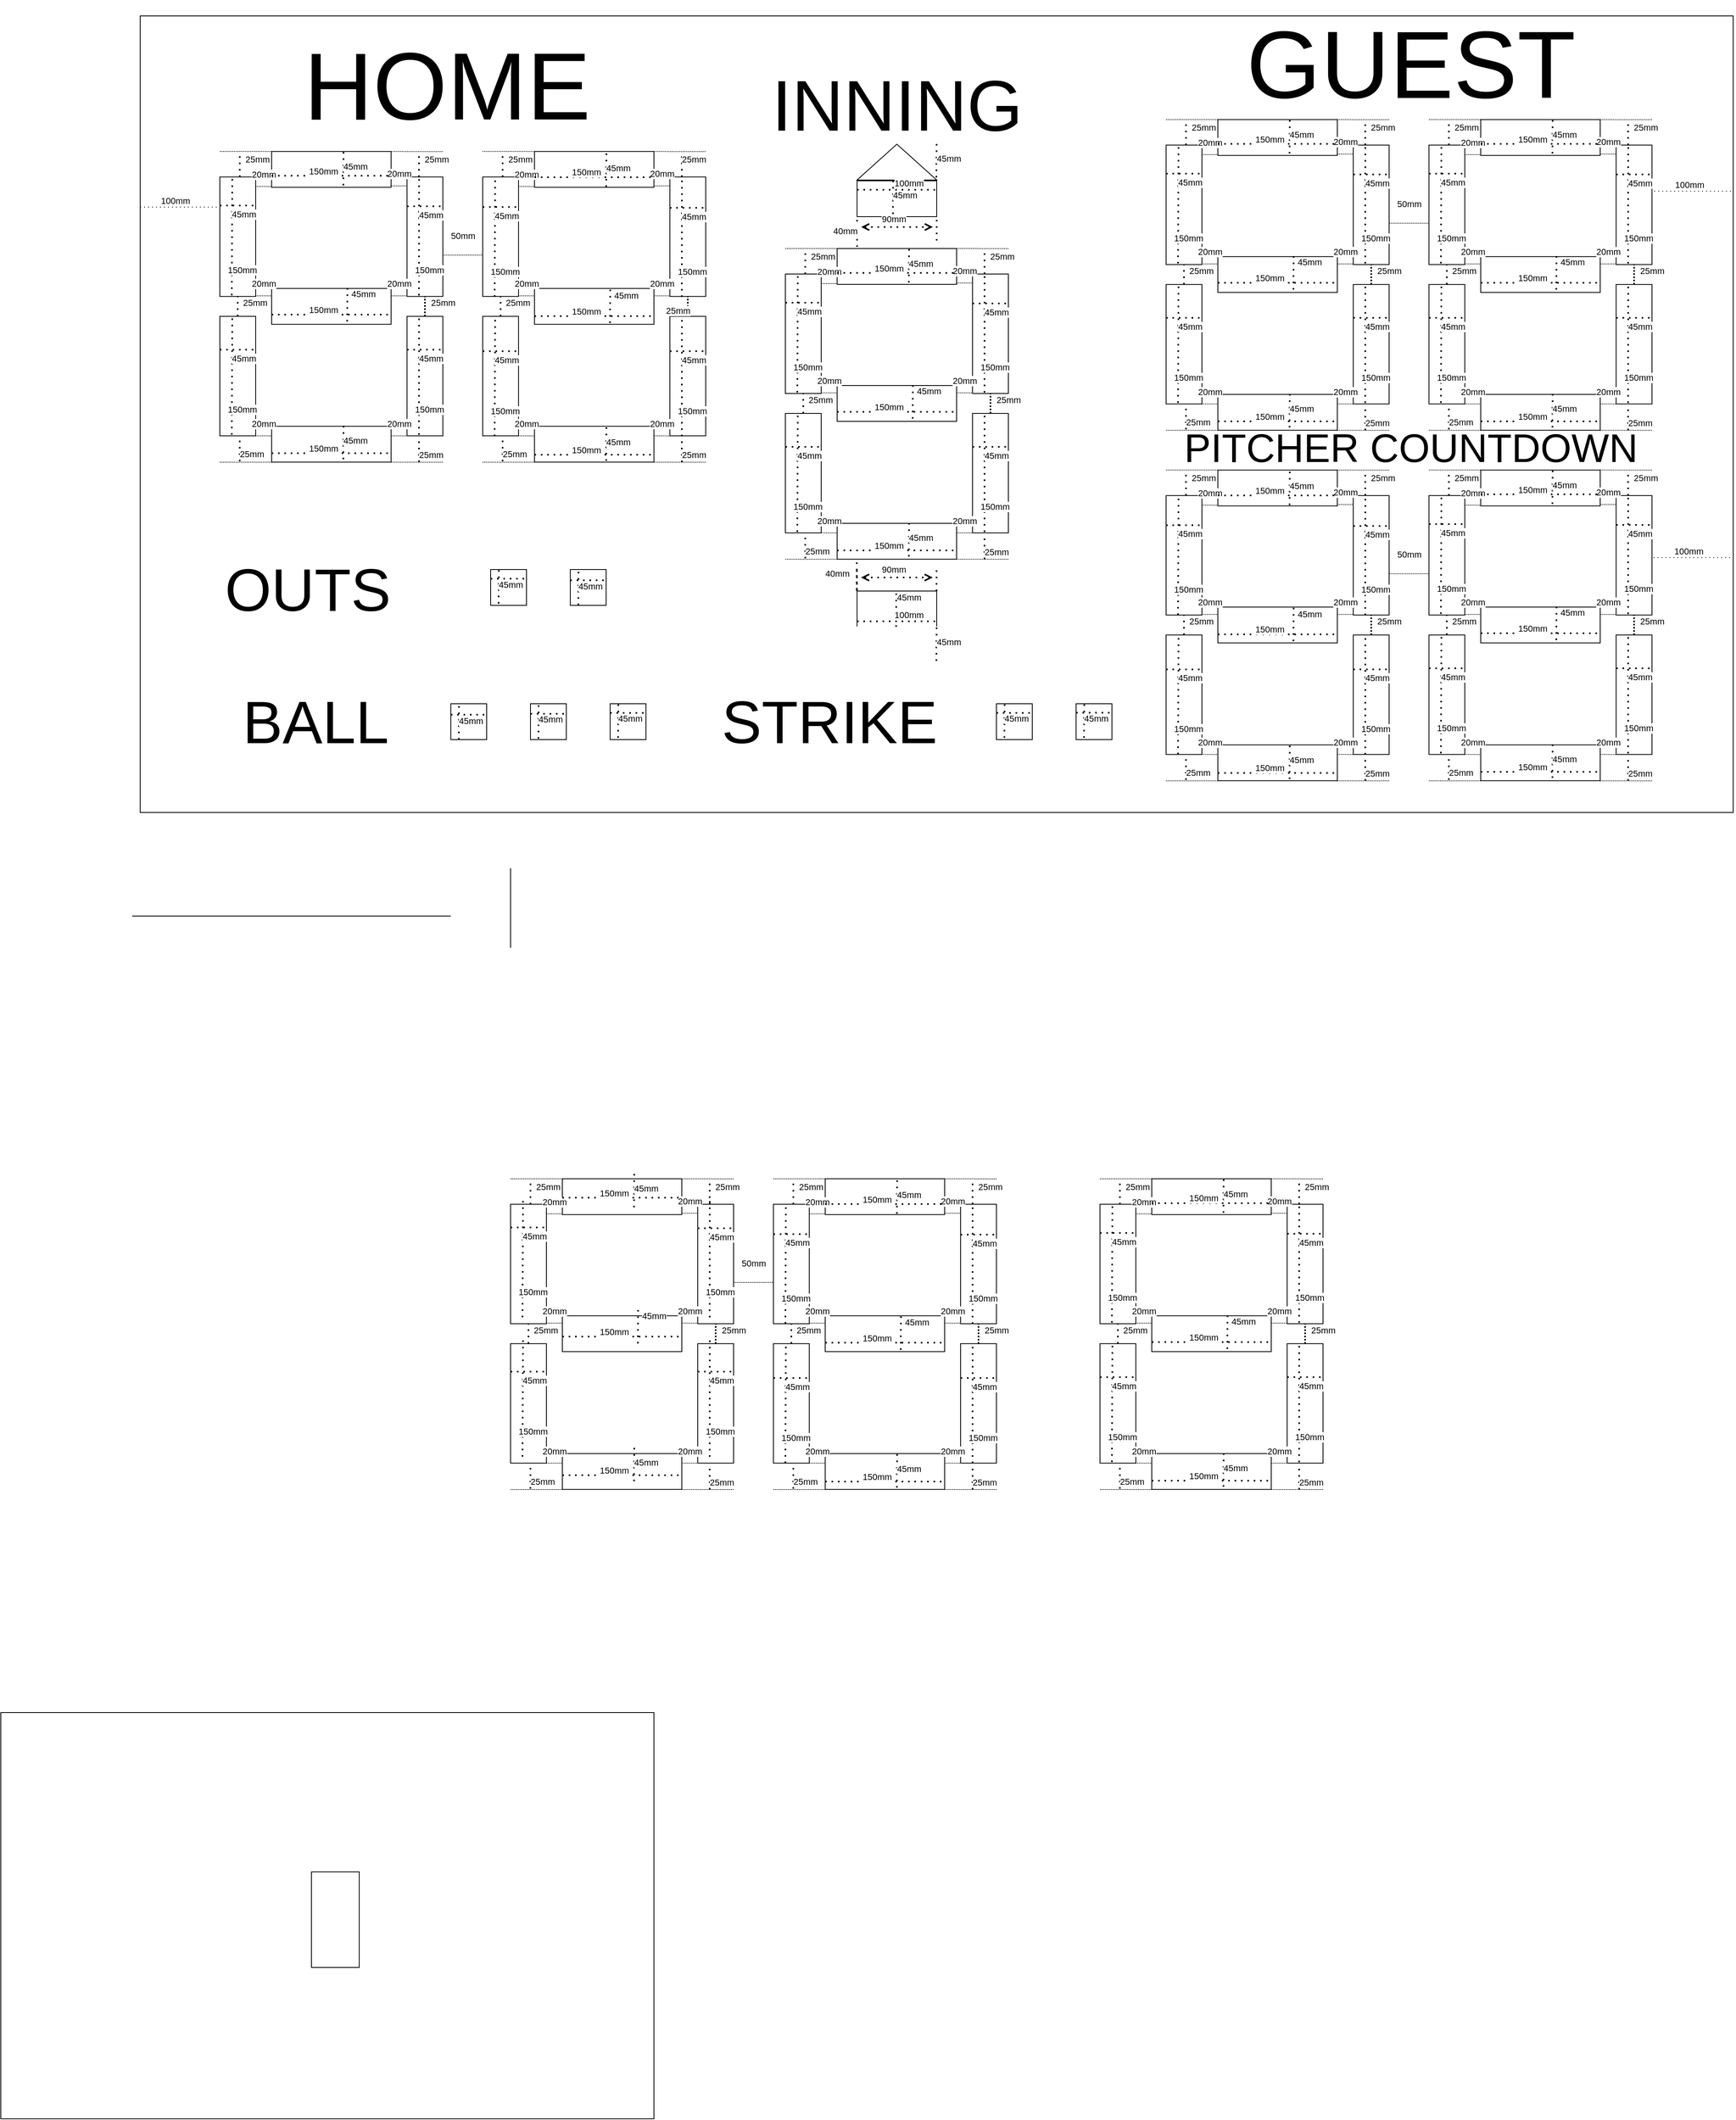<mxfile version="24.7.5">
  <diagram name="Page-1" id="IwzbmAZHwNyjPOZBbps3">
    <mxGraphModel dx="814" dy="554" grid="1" gridSize="10" guides="1" tooltips="1" connect="1" arrows="1" fold="1" page="1" pageScale="1" pageWidth="850" pageHeight="1100" math="0" shadow="0">
      <root>
        <mxCell id="0" />
        <mxCell id="1" parent="0" />
        <mxCell id="UwvK1Tb_rXy14JK6GuJG-2" value="" style="rounded=0;whiteSpace=wrap;html=1;movable=0;resizable=0;rotatable=0;deletable=0;editable=0;locked=1;connectable=0;aspect=fixed;" parent="1" vertex="1">
          <mxGeometry x="325" y="360" width="2000" height="1000" as="geometry" />
        </mxCell>
        <mxCell id="UwvK1Tb_rXy14JK6GuJG-7" value="&lt;font style=&quot;font-size: 90px;&quot;&gt;INNING&lt;/font&gt;" style="text;html=1;align=center;verticalAlign=middle;resizable=0;points=[];autosize=1;strokeColor=none;fillColor=none;fontSize=18;" parent="1" vertex="1">
          <mxGeometry x="1105" y="412" width="340" height="120" as="geometry" />
        </mxCell>
        <mxCell id="UwvK1Tb_rXy14JK6GuJG-14" value="&lt;font style=&quot;font-size: 120px;&quot;&gt;GUEST&lt;/font&gt;" style="text;html=1;align=center;verticalAlign=middle;resizable=0;points=[];autosize=1;strokeColor=none;fillColor=none;" parent="1" vertex="1">
          <mxGeometry x="1700" y="340" width="440" height="160" as="geometry" />
        </mxCell>
        <mxCell id="UwvK1Tb_rXy14JK6GuJG-17" value="&lt;font style=&quot;font-size: 50px;&quot;&gt;PITCHER COUNTDOWN&lt;/font&gt;" style="text;html=1;align=center;verticalAlign=middle;resizable=0;points=[];autosize=1;strokeColor=none;fillColor=none;fontSize=60;" parent="1" vertex="1">
          <mxGeometry x="1625" y="854" width="590" height="90" as="geometry" />
        </mxCell>
        <mxCell id="UwvK1Tb_rXy14JK6GuJG-23" value="&lt;font style=&quot;font-size: 75px;&quot;&gt;OUTS&lt;/font&gt;" style="text;html=1;align=center;verticalAlign=middle;resizable=0;points=[];autosize=1;strokeColor=none;fillColor=none;" parent="1" vertex="1">
          <mxGeometry x="420" y="1030" width="230" height="100" as="geometry" />
        </mxCell>
        <mxCell id="9Y7KU8VA126EhzCW7yh7-21" value="&lt;span style=&quot;font-size: 75px;&quot;&gt;STRIKE&lt;/span&gt;" style="text;html=1;align=center;verticalAlign=middle;resizable=0;points=[];autosize=1;strokeColor=none;fillColor=none;" parent="1" vertex="1">
          <mxGeometry x="1045" y="1196" width="290" height="100" as="geometry" />
        </mxCell>
        <mxCell id="9Y7KU8VA126EhzCW7yh7-22" value="&lt;font style=&quot;font-size: 75px;&quot;&gt;BALL&lt;/font&gt;" style="text;html=1;align=center;verticalAlign=middle;resizable=0;points=[];autosize=1;strokeColor=none;fillColor=none;" parent="1" vertex="1">
          <mxGeometry x="440" y="1196" width="210" height="100" as="geometry" />
        </mxCell>
        <mxCell id="9Y7KU8VA126EhzCW7yh7-24" value="&lt;font style=&quot;font-size: 120px;&quot;&gt;HOME&lt;/font&gt;" style="text;html=1;align=center;verticalAlign=middle;resizable=0;points=[];autosize=1;strokeColor=none;fillColor=none;" parent="1" vertex="1">
          <mxGeometry x="520" y="367" width="380" height="160" as="geometry" />
        </mxCell>
        <mxCell id="oIZyT7LYfb-FihSiErzL-67" value="" style="whiteSpace=wrap;html=1;aspect=fixed;" parent="1" vertex="1">
          <mxGeometry x="1400" y="1223.5" width="45" height="45" as="geometry" />
        </mxCell>
        <mxCell id="oIZyT7LYfb-FihSiErzL-68" value="" style="whiteSpace=wrap;html=1;aspect=fixed;" parent="1" vertex="1">
          <mxGeometry x="1500" y="1223.5" width="45" height="45" as="geometry" />
        </mxCell>
        <mxCell id="oIZyT7LYfb-FihSiErzL-214" value="" style="group" parent="1" vertex="1" connectable="0">
          <mxGeometry x="715" y="1055" width="245" height="213.5" as="geometry" />
        </mxCell>
        <mxCell id="oIZyT7LYfb-FihSiErzL-61" value="" style="whiteSpace=wrap;html=1;aspect=fixed;" parent="oIZyT7LYfb-FihSiErzL-214" vertex="1">
          <mxGeometry x="50" width="45" height="45" as="geometry" />
        </mxCell>
        <mxCell id="oIZyT7LYfb-FihSiErzL-62" value="" style="whiteSpace=wrap;html=1;aspect=fixed;" parent="oIZyT7LYfb-FihSiErzL-214" vertex="1">
          <mxGeometry x="150" width="45" height="45" as="geometry" />
        </mxCell>
        <mxCell id="oIZyT7LYfb-FihSiErzL-63" value="" style="whiteSpace=wrap;html=1;aspect=fixed;" parent="oIZyT7LYfb-FihSiErzL-214" vertex="1">
          <mxGeometry y="168.5" width="45" height="45" as="geometry" />
        </mxCell>
        <mxCell id="oIZyT7LYfb-FihSiErzL-64" value="" style="whiteSpace=wrap;html=1;aspect=fixed;" parent="oIZyT7LYfb-FihSiErzL-214" vertex="1">
          <mxGeometry x="100" y="168.5" width="45" height="45" as="geometry" />
        </mxCell>
        <mxCell id="oIZyT7LYfb-FihSiErzL-65" value="" style="whiteSpace=wrap;html=1;aspect=fixed;" parent="oIZyT7LYfb-FihSiErzL-214" vertex="1">
          <mxGeometry x="200" y="168.5" width="45" height="45" as="geometry" />
        </mxCell>
        <mxCell id="oIZyT7LYfb-FihSiErzL-977" value="45mm" style="endArrow=none;dashed=1;html=1;dashPattern=1 3;strokeWidth=2;rounded=0;entryX=0.113;entryY=0.033;entryDx=0;entryDy=0;entryPerimeter=0;exitX=0.111;exitY=0.983;exitDx=0;exitDy=0;exitPerimeter=0;" parent="oIZyT7LYfb-FihSiErzL-214" edge="1">
          <mxGeometry x="0.115" y="-15" width="50" height="50" relative="1" as="geometry">
            <mxPoint x="210.0" y="211.245" as="sourcePoint" />
            <mxPoint x="210.3" y="168.495" as="targetPoint" />
            <mxPoint as="offset" />
          </mxGeometry>
        </mxCell>
        <mxCell id="oIZyT7LYfb-FihSiErzL-978" value="" style="endArrow=none;dashed=1;html=1;dashPattern=1 3;strokeWidth=2;rounded=0;entryX=1;entryY=0.25;entryDx=0;entryDy=0;exitX=0;exitY=0.25;exitDx=0;exitDy=0;" parent="oIZyT7LYfb-FihSiErzL-214" edge="1">
          <mxGeometry width="50" height="50" relative="1" as="geometry">
            <mxPoint x="200" y="180" as="sourcePoint" />
            <mxPoint x="245" y="180" as="targetPoint" />
          </mxGeometry>
        </mxCell>
        <mxCell id="oIZyT7LYfb-FihSiErzL-979" value="45mm" style="endArrow=none;dashed=1;html=1;dashPattern=1 3;strokeWidth=2;rounded=0;entryX=0.113;entryY=0.033;entryDx=0;entryDy=0;entryPerimeter=0;exitX=0.111;exitY=0.983;exitDx=0;exitDy=0;exitPerimeter=0;" parent="oIZyT7LYfb-FihSiErzL-214" edge="1">
          <mxGeometry x="0.115" y="-15" width="50" height="50" relative="1" as="geometry">
            <mxPoint x="110.0" y="212.375" as="sourcePoint" />
            <mxPoint x="110.3" y="169.625" as="targetPoint" />
            <mxPoint as="offset" />
          </mxGeometry>
        </mxCell>
        <mxCell id="oIZyT7LYfb-FihSiErzL-980" value="" style="endArrow=none;dashed=1;html=1;dashPattern=1 3;strokeWidth=2;rounded=0;entryX=1;entryY=0.25;entryDx=0;entryDy=0;exitX=0;exitY=0.25;exitDx=0;exitDy=0;" parent="oIZyT7LYfb-FihSiErzL-214" edge="1">
          <mxGeometry width="50" height="50" relative="1" as="geometry">
            <mxPoint x="100" y="181.13" as="sourcePoint" />
            <mxPoint x="145" y="181.13" as="targetPoint" />
          </mxGeometry>
        </mxCell>
        <mxCell id="oIZyT7LYfb-FihSiErzL-981" value="45mm" style="endArrow=none;dashed=1;html=1;dashPattern=1 3;strokeWidth=2;rounded=0;entryX=0.113;entryY=0.033;entryDx=0;entryDy=0;entryPerimeter=0;exitX=0.111;exitY=0.983;exitDx=0;exitDy=0;exitPerimeter=0;" parent="oIZyT7LYfb-FihSiErzL-214" edge="1">
          <mxGeometry x="0.115" y="-15" width="50" height="50" relative="1" as="geometry">
            <mxPoint x="160.0" y="44.745" as="sourcePoint" />
            <mxPoint x="160.3" y="1.995" as="targetPoint" />
            <mxPoint as="offset" />
          </mxGeometry>
        </mxCell>
        <mxCell id="oIZyT7LYfb-FihSiErzL-982" value="" style="endArrow=none;dashed=1;html=1;dashPattern=1 3;strokeWidth=2;rounded=0;entryX=1;entryY=0.25;entryDx=0;entryDy=0;exitX=0;exitY=0.25;exitDx=0;exitDy=0;" parent="oIZyT7LYfb-FihSiErzL-214" edge="1">
          <mxGeometry width="50" height="50" relative="1" as="geometry">
            <mxPoint x="150" y="13.5" as="sourcePoint" />
            <mxPoint x="195" y="13.5" as="targetPoint" />
          </mxGeometry>
        </mxCell>
        <mxCell id="oIZyT7LYfb-FihSiErzL-983" value="45mm" style="endArrow=none;dashed=1;html=1;dashPattern=1 3;strokeWidth=2;rounded=0;entryX=0.113;entryY=0.033;entryDx=0;entryDy=0;entryPerimeter=0;exitX=0.111;exitY=0.983;exitDx=0;exitDy=0;exitPerimeter=0;" parent="oIZyT7LYfb-FihSiErzL-214" edge="1">
          <mxGeometry x="0.115" y="-15" width="50" height="50" relative="1" as="geometry">
            <mxPoint x="60.0" y="42.745" as="sourcePoint" />
            <mxPoint x="60.3" y="-0.005" as="targetPoint" />
            <mxPoint as="offset" />
          </mxGeometry>
        </mxCell>
        <mxCell id="oIZyT7LYfb-FihSiErzL-984" value="" style="endArrow=none;dashed=1;html=1;dashPattern=1 3;strokeWidth=2;rounded=0;entryX=1;entryY=0.25;entryDx=0;entryDy=0;exitX=0;exitY=0.25;exitDx=0;exitDy=0;" parent="oIZyT7LYfb-FihSiErzL-214" edge="1">
          <mxGeometry width="50" height="50" relative="1" as="geometry">
            <mxPoint x="50" y="11.5" as="sourcePoint" />
            <mxPoint x="95" y="11.5" as="targetPoint" />
          </mxGeometry>
        </mxCell>
        <mxCell id="oIZyT7LYfb-FihSiErzL-985" value="45mm" style="endArrow=none;dashed=1;html=1;dashPattern=1 3;strokeWidth=2;rounded=0;entryX=0.113;entryY=0.033;entryDx=0;entryDy=0;entryPerimeter=0;exitX=0.111;exitY=0.983;exitDx=0;exitDy=0;exitPerimeter=0;" parent="oIZyT7LYfb-FihSiErzL-214" edge="1">
          <mxGeometry x="0.115" y="-15" width="50" height="50" relative="1" as="geometry">
            <mxPoint x="10.0" y="213.495" as="sourcePoint" />
            <mxPoint x="10.3" y="170.745" as="targetPoint" />
            <mxPoint as="offset" />
          </mxGeometry>
        </mxCell>
        <mxCell id="oIZyT7LYfb-FihSiErzL-986" value="" style="endArrow=none;dashed=1;html=1;dashPattern=1 3;strokeWidth=2;rounded=0;entryX=1;entryY=0.25;entryDx=0;entryDy=0;exitX=0;exitY=0.25;exitDx=0;exitDy=0;" parent="oIZyT7LYfb-FihSiErzL-214" edge="1">
          <mxGeometry width="50" height="50" relative="1" as="geometry">
            <mxPoint y="182.25" as="sourcePoint" />
            <mxPoint x="45" y="182.25" as="targetPoint" />
          </mxGeometry>
        </mxCell>
        <mxCell id="oIZyT7LYfb-FihSiErzL-531" style="edgeStyle=orthogonalEdgeStyle;rounded=0;orthogonalLoop=1;jettySize=auto;html=1;exitX=0.5;exitY=0;exitDx=0;exitDy=0;endArrow=none;endFill=0;dashed=1;dashPattern=1 4;" parent="1" edge="1">
          <mxGeometry relative="1" as="geometry">
            <mxPoint x="2326" y="580" as="targetPoint" />
            <mxPoint x="2226" y="580" as="sourcePoint" />
          </mxGeometry>
        </mxCell>
        <mxCell id="oIZyT7LYfb-FihSiErzL-532" value="100mm" style="edgeLabel;html=1;align=center;verticalAlign=middle;resizable=0;points=[];" parent="oIZyT7LYfb-FihSiErzL-531" vertex="1" connectable="0">
          <mxGeometry x="-0.123" relative="1" as="geometry">
            <mxPoint y="-8" as="offset" />
          </mxGeometry>
        </mxCell>
        <mxCell id="oIZyT7LYfb-FihSiErzL-292" value="50mm" style="edgeStyle=orthogonalEdgeStyle;rounded=0;orthogonalLoop=1;jettySize=auto;html=1;exitX=0.75;exitY=0;exitDx=0;exitDy=0;entryX=0.75;entryY=1;entryDx=0;entryDy=0;dashed=1;dashPattern=1 1;endArrow=none;endFill=0;" parent="1" edge="1">
          <mxGeometry x="0.004" y="24" relative="1" as="geometry">
            <mxPoint x="1070.02" y="1950" as="sourcePoint" />
            <mxPoint x="1120.02" y="1950" as="targetPoint" />
            <mxPoint as="offset" />
          </mxGeometry>
        </mxCell>
        <mxCell id="oIZyT7LYfb-FihSiErzL-268" value="" style="whiteSpace=wrap;html=1;container=0;" parent="1" vertex="1">
          <mxGeometry x="1185.02" y="2164.85" width="150" height="45" as="geometry" />
        </mxCell>
        <mxCell id="oIZyT7LYfb-FihSiErzL-269" value="" style="whiteSpace=wrap;html=1;direction=south;container=0;" parent="1" vertex="1">
          <mxGeometry x="1355.02" y="2026.85" width="45" height="150" as="geometry" />
        </mxCell>
        <mxCell id="oIZyT7LYfb-FihSiErzL-270" value="" style="whiteSpace=wrap;html=1;direction=south;container=0;" parent="1" vertex="1">
          <mxGeometry x="1120.02" y="2026.85" width="45" height="150" as="geometry" />
        </mxCell>
        <mxCell id="oIZyT7LYfb-FihSiErzL-271" value="" style="whiteSpace=wrap;html=1;container=0;" parent="1" vertex="1">
          <mxGeometry x="1185.02" y="1991.85" width="150" height="45" as="geometry" />
        </mxCell>
        <mxCell id="oIZyT7LYfb-FihSiErzL-272" value="" style="whiteSpace=wrap;html=1;direction=south;container=0;" parent="1" vertex="1">
          <mxGeometry x="1120.02" y="1851.85" width="45" height="150" as="geometry" />
        </mxCell>
        <mxCell id="oIZyT7LYfb-FihSiErzL-273" style="edgeStyle=orthogonalEdgeStyle;rounded=0;orthogonalLoop=1;jettySize=auto;html=1;exitX=1;exitY=0;exitDx=0;exitDy=0;endArrow=none;endFill=0;dashed=1;dashPattern=1 1;" parent="1" source="oIZyT7LYfb-FihSiErzL-274" edge="1">
          <mxGeometry relative="1" as="geometry">
            <mxPoint x="1400" y="1820" as="targetPoint" />
            <Array as="points">
              <mxPoint x="1335.02" y="1819.85" />
              <mxPoint x="1410.02" y="1819.85" />
            </Array>
          </mxGeometry>
        </mxCell>
        <mxCell id="oIZyT7LYfb-FihSiErzL-274" value="" style="whiteSpace=wrap;html=1;container=0;" parent="1" vertex="1">
          <mxGeometry x="1185.02" y="1819.85" width="150" height="45" as="geometry" />
        </mxCell>
        <mxCell id="oIZyT7LYfb-FihSiErzL-275" value="" style="whiteSpace=wrap;html=1;direction=south;container=0;" parent="1" vertex="1">
          <mxGeometry x="1355.02" y="1851.85" width="45" height="150" as="geometry" />
        </mxCell>
        <mxCell id="oIZyT7LYfb-FihSiErzL-276" value="20mm" style="edgeStyle=orthogonalEdgeStyle;rounded=0;orthogonalLoop=1;jettySize=auto;html=1;exitX=0;exitY=0;exitDx=0;exitDy=0;entryX=0;entryY=0.75;entryDx=0;entryDy=0;dashed=1;dashPattern=1 1;endArrow=none;endFill=0;" parent="1" edge="1">
          <mxGeometry x="-0.036" y="15" relative="1" as="geometry">
            <mxPoint x="1165.02" y="1863.85" as="sourcePoint" />
            <mxPoint x="1185.02" y="1864.6" as="targetPoint" />
            <mxPoint as="offset" />
          </mxGeometry>
        </mxCell>
        <mxCell id="oIZyT7LYfb-FihSiErzL-277" value="20mm" style="edgeStyle=orthogonalEdgeStyle;rounded=0;orthogonalLoop=1;jettySize=auto;html=1;exitX=0;exitY=0;exitDx=0;exitDy=0;entryX=0;entryY=0.75;entryDx=0;entryDy=0;dashed=1;dashPattern=1 1;endArrow=none;endFill=0;" parent="1" edge="1">
          <mxGeometry x="-0.036" y="15" relative="1" as="geometry">
            <mxPoint x="1165.02" y="2001.1" as="sourcePoint" />
            <mxPoint x="1185.02" y="2001.85" as="targetPoint" />
            <mxPoint as="offset" />
          </mxGeometry>
        </mxCell>
        <mxCell id="oIZyT7LYfb-FihSiErzL-278" value="20mm" style="edgeStyle=orthogonalEdgeStyle;rounded=0;orthogonalLoop=1;jettySize=auto;html=1;exitX=0;exitY=0;exitDx=0;exitDy=0;entryX=0;entryY=0.75;entryDx=0;entryDy=0;dashed=1;dashPattern=1 1;endArrow=none;endFill=0;" parent="1" edge="1">
          <mxGeometry x="-0.036" y="15" relative="1" as="geometry">
            <mxPoint x="1165.02" y="2176.85" as="sourcePoint" />
            <mxPoint x="1185.02" y="2177.6" as="targetPoint" />
            <mxPoint as="offset" />
          </mxGeometry>
        </mxCell>
        <mxCell id="oIZyT7LYfb-FihSiErzL-279" value="20mm" style="edgeStyle=orthogonalEdgeStyle;rounded=0;orthogonalLoop=1;jettySize=auto;html=1;exitX=0;exitY=0;exitDx=0;exitDy=0;entryX=0;entryY=0.75;entryDx=0;entryDy=0;dashed=1;dashPattern=1 1;endArrow=none;endFill=0;" parent="1" edge="1">
          <mxGeometry x="-0.036" y="15" relative="1" as="geometry">
            <mxPoint x="1335.02" y="1863.1" as="sourcePoint" />
            <mxPoint x="1355.02" y="1863.85" as="targetPoint" />
            <mxPoint as="offset" />
          </mxGeometry>
        </mxCell>
        <mxCell id="oIZyT7LYfb-FihSiErzL-280" value="20mm" style="edgeStyle=orthogonalEdgeStyle;rounded=0;orthogonalLoop=1;jettySize=auto;html=1;exitX=0;exitY=0;exitDx=0;exitDy=0;entryX=0;entryY=0.75;entryDx=0;entryDy=0;dashed=1;dashPattern=1 1;endArrow=none;endFill=0;" parent="1" edge="1">
          <mxGeometry x="-0.036" y="15" relative="1" as="geometry">
            <mxPoint x="1335.02" y="2001.1" as="sourcePoint" />
            <mxPoint x="1355.02" y="2001.85" as="targetPoint" />
            <mxPoint as="offset" />
          </mxGeometry>
        </mxCell>
        <mxCell id="oIZyT7LYfb-FihSiErzL-281" value="20mm" style="edgeStyle=orthogonalEdgeStyle;rounded=0;orthogonalLoop=1;jettySize=auto;html=1;exitX=0;exitY=0;exitDx=0;exitDy=0;entryX=0;entryY=0.75;entryDx=0;entryDy=0;dashed=1;dashPattern=1 1;endArrow=none;endFill=0;" parent="1" edge="1">
          <mxGeometry x="-0.036" y="15" relative="1" as="geometry">
            <mxPoint x="1335.02" y="2176.85" as="sourcePoint" />
            <mxPoint x="1355.02" y="2177.6" as="targetPoint" />
            <mxPoint as="offset" />
          </mxGeometry>
        </mxCell>
        <mxCell id="oIZyT7LYfb-FihSiErzL-282" value="25mm" style="endArrow=none;dashed=1;html=1;dashPattern=1 1;strokeWidth=2;rounded=0;exitX=0;exitY=0.5;exitDx=0;exitDy=0;entryX=1;entryY=0.5;entryDx=0;entryDy=0;" parent="1" source="oIZyT7LYfb-FihSiErzL-269" target="oIZyT7LYfb-FihSiErzL-275" edge="1">
          <mxGeometry x="0.36" y="-23" width="50" height="50" relative="1" as="geometry">
            <mxPoint x="1330.02" y="2029.85" as="sourcePoint" />
            <mxPoint x="1380.02" y="1979.85" as="targetPoint" />
            <mxPoint x="-1" as="offset" />
          </mxGeometry>
        </mxCell>
        <mxCell id="oIZyT7LYfb-FihSiErzL-283" value="25mm" style="endArrow=none;dashed=1;html=1;dashPattern=1 3;strokeWidth=2;rounded=0;exitX=0;exitY=0.5;exitDx=0;exitDy=0;entryX=1;entryY=0.5;entryDx=0;entryDy=0;" parent="1" edge="1">
          <mxGeometry x="0.36" y="-23" width="50" height="50" relative="1" as="geometry">
            <mxPoint x="1142.48" y="2026.85" as="sourcePoint" />
            <mxPoint x="1142.48" y="2001.85" as="targetPoint" />
            <mxPoint x="-1" as="offset" />
          </mxGeometry>
        </mxCell>
        <mxCell id="oIZyT7LYfb-FihSiErzL-284" value="25mm" style="endArrow=none;dashed=1;html=1;dashPattern=1 3;strokeWidth=2;rounded=0;exitX=0;exitY=0.5;exitDx=0;exitDy=0;" parent="1" edge="1">
          <mxGeometry x="0.36" y="-23" width="50" height="50" relative="1" as="geometry">
            <mxPoint x="1370.02" y="1851.85" as="sourcePoint" />
            <mxPoint x="1370.02" y="1819.85" as="targetPoint" />
            <mxPoint x="-1" as="offset" />
          </mxGeometry>
        </mxCell>
        <mxCell id="oIZyT7LYfb-FihSiErzL-286" value="25mm" style="endArrow=none;dashed=1;html=1;dashPattern=1 3;strokeWidth=2;rounded=0;exitX=0;exitY=0.5;exitDx=0;exitDy=0;" parent="1" edge="1">
          <mxGeometry x="0.36" y="-23" width="50" height="50" relative="1" as="geometry">
            <mxPoint x="1145.02" y="1851.88" as="sourcePoint" />
            <mxPoint x="1145.02" y="1819.88" as="targetPoint" />
            <mxPoint x="-1" as="offset" />
          </mxGeometry>
        </mxCell>
        <mxCell id="oIZyT7LYfb-FihSiErzL-288" value="25mm" style="endArrow=none;dashed=1;html=1;dashPattern=1 3;strokeWidth=2;rounded=0;exitX=0;exitY=0.5;exitDx=0;exitDy=0;" parent="1" edge="1">
          <mxGeometry x="-0.438" y="-15" width="50" height="50" relative="1" as="geometry">
            <mxPoint x="1145" y="2208.85" as="sourcePoint" />
            <mxPoint x="1145" y="2176.85" as="targetPoint" />
            <mxPoint as="offset" />
          </mxGeometry>
        </mxCell>
        <mxCell id="oIZyT7LYfb-FihSiErzL-290" value="25mm" style="endArrow=none;dashed=1;html=1;dashPattern=1 3;strokeWidth=2;rounded=0;exitX=0;exitY=0.5;exitDx=0;exitDy=0;" parent="1" edge="1">
          <mxGeometry x="-0.438" y="-15" width="50" height="50" relative="1" as="geometry">
            <mxPoint x="1370.02" y="2209.85" as="sourcePoint" />
            <mxPoint x="1370.02" y="2177.85" as="targetPoint" />
            <mxPoint as="offset" />
          </mxGeometry>
        </mxCell>
        <mxCell id="oIZyT7LYfb-FihSiErzL-534" style="edgeStyle=orthogonalEdgeStyle;rounded=0;orthogonalLoop=1;jettySize=auto;html=1;exitX=1;exitY=0;exitDx=0;exitDy=0;endArrow=none;endFill=0;dashed=1;dashPattern=1 1;" parent="1" edge="1">
          <mxGeometry relative="1" as="geometry">
            <mxPoint x="1185.02" y="1819.85" as="targetPoint" />
            <Array as="points">
              <mxPoint x="1120.04" y="1819.7" />
              <mxPoint x="1195.04" y="1819.7" />
            </Array>
            <mxPoint x="1120.02" y="1819.85" as="sourcePoint" />
          </mxGeometry>
        </mxCell>
        <mxCell id="oIZyT7LYfb-FihSiErzL-535" style="edgeStyle=orthogonalEdgeStyle;rounded=0;orthogonalLoop=1;jettySize=auto;html=1;exitX=1;exitY=0;exitDx=0;exitDy=0;endArrow=none;endFill=0;dashed=1;dashPattern=1 1;" parent="1" edge="1">
          <mxGeometry relative="1" as="geometry">
            <mxPoint x="1400" y="2210" as="targetPoint" />
            <Array as="points">
              <mxPoint x="1335.02" y="2209.85" />
              <mxPoint x="1410.02" y="2209.85" />
            </Array>
            <mxPoint x="1335" y="2210" as="sourcePoint" />
          </mxGeometry>
        </mxCell>
        <mxCell id="oIZyT7LYfb-FihSiErzL-536" style="edgeStyle=orthogonalEdgeStyle;rounded=0;orthogonalLoop=1;jettySize=auto;html=1;exitX=1;exitY=0;exitDx=0;exitDy=0;endArrow=none;endFill=0;dashed=1;dashPattern=1 1;" parent="1" edge="1">
          <mxGeometry relative="1" as="geometry">
            <mxPoint x="1185.02" y="2210" as="targetPoint" />
            <Array as="points">
              <mxPoint x="1120.04" y="2209.85" />
              <mxPoint x="1195.04" y="2209.85" />
            </Array>
            <mxPoint x="1120.02" y="2210" as="sourcePoint" />
          </mxGeometry>
        </mxCell>
        <mxCell id="oIZyT7LYfb-FihSiErzL-537" value="" style="whiteSpace=wrap;html=1;container=0;" parent="1" vertex="1">
          <mxGeometry x="855" y="2164.85" width="150" height="45" as="geometry" />
        </mxCell>
        <mxCell id="oIZyT7LYfb-FihSiErzL-538" value="" style="whiteSpace=wrap;html=1;direction=south;container=0;" parent="1" vertex="1">
          <mxGeometry x="1025" y="2026.85" width="45" height="150" as="geometry" />
        </mxCell>
        <mxCell id="oIZyT7LYfb-FihSiErzL-539" value="" style="whiteSpace=wrap;html=1;direction=south;container=0;" parent="1" vertex="1">
          <mxGeometry x="790" y="2026.85" width="45" height="150" as="geometry" />
        </mxCell>
        <mxCell id="oIZyT7LYfb-FihSiErzL-540" value="" style="whiteSpace=wrap;html=1;container=0;" parent="1" vertex="1">
          <mxGeometry x="855" y="1991.85" width="150" height="45" as="geometry" />
        </mxCell>
        <mxCell id="oIZyT7LYfb-FihSiErzL-541" value="" style="whiteSpace=wrap;html=1;direction=south;container=0;" parent="1" vertex="1">
          <mxGeometry x="790" y="1851.85" width="45" height="150" as="geometry" />
        </mxCell>
        <mxCell id="oIZyT7LYfb-FihSiErzL-542" style="edgeStyle=orthogonalEdgeStyle;rounded=0;orthogonalLoop=1;jettySize=auto;html=1;exitX=1;exitY=0;exitDx=0;exitDy=0;endArrow=none;endFill=0;dashed=1;dashPattern=1 1;" parent="1" source="oIZyT7LYfb-FihSiErzL-543" edge="1">
          <mxGeometry relative="1" as="geometry">
            <mxPoint x="1069.98" y="1820" as="targetPoint" />
            <Array as="points">
              <mxPoint x="1005" y="1819.85" />
              <mxPoint x="1080" y="1819.85" />
            </Array>
          </mxGeometry>
        </mxCell>
        <mxCell id="oIZyT7LYfb-FihSiErzL-543" value="" style="whiteSpace=wrap;html=1;container=0;" parent="1" vertex="1">
          <mxGeometry x="855" y="1819.85" width="150" height="45" as="geometry" />
        </mxCell>
        <mxCell id="oIZyT7LYfb-FihSiErzL-544" value="" style="whiteSpace=wrap;html=1;direction=south;container=0;" parent="1" vertex="1">
          <mxGeometry x="1025" y="1851.85" width="45" height="150" as="geometry" />
        </mxCell>
        <mxCell id="oIZyT7LYfb-FihSiErzL-545" value="20mm" style="edgeStyle=orthogonalEdgeStyle;rounded=0;orthogonalLoop=1;jettySize=auto;html=1;exitX=0;exitY=0;exitDx=0;exitDy=0;entryX=0;entryY=0.75;entryDx=0;entryDy=0;dashed=1;dashPattern=1 1;endArrow=none;endFill=0;" parent="1" edge="1">
          <mxGeometry x="-0.036" y="15" relative="1" as="geometry">
            <mxPoint x="835" y="1863.85" as="sourcePoint" />
            <mxPoint x="855" y="1864.6" as="targetPoint" />
            <mxPoint as="offset" />
          </mxGeometry>
        </mxCell>
        <mxCell id="oIZyT7LYfb-FihSiErzL-546" value="20mm" style="edgeStyle=orthogonalEdgeStyle;rounded=0;orthogonalLoop=1;jettySize=auto;html=1;exitX=0;exitY=0;exitDx=0;exitDy=0;entryX=0;entryY=0.75;entryDx=0;entryDy=0;dashed=1;dashPattern=1 1;endArrow=none;endFill=0;" parent="1" edge="1">
          <mxGeometry x="-0.036" y="15" relative="1" as="geometry">
            <mxPoint x="835" y="2001.1" as="sourcePoint" />
            <mxPoint x="855" y="2001.85" as="targetPoint" />
            <mxPoint as="offset" />
          </mxGeometry>
        </mxCell>
        <mxCell id="oIZyT7LYfb-FihSiErzL-547" value="20mm" style="edgeStyle=orthogonalEdgeStyle;rounded=0;orthogonalLoop=1;jettySize=auto;html=1;exitX=0;exitY=0;exitDx=0;exitDy=0;entryX=0;entryY=0.75;entryDx=0;entryDy=0;dashed=1;dashPattern=1 1;endArrow=none;endFill=0;" parent="1" edge="1">
          <mxGeometry x="-0.036" y="15" relative="1" as="geometry">
            <mxPoint x="835" y="2176.85" as="sourcePoint" />
            <mxPoint x="855" y="2177.6" as="targetPoint" />
            <mxPoint as="offset" />
          </mxGeometry>
        </mxCell>
        <mxCell id="oIZyT7LYfb-FihSiErzL-548" value="20mm" style="edgeStyle=orthogonalEdgeStyle;rounded=0;orthogonalLoop=1;jettySize=auto;html=1;exitX=0;exitY=0;exitDx=0;exitDy=0;entryX=0;entryY=0.75;entryDx=0;entryDy=0;dashed=1;dashPattern=1 1;endArrow=none;endFill=0;" parent="1" edge="1">
          <mxGeometry x="-0.036" y="15" relative="1" as="geometry">
            <mxPoint x="1005" y="1863.1" as="sourcePoint" />
            <mxPoint x="1025" y="1863.85" as="targetPoint" />
            <mxPoint as="offset" />
          </mxGeometry>
        </mxCell>
        <mxCell id="oIZyT7LYfb-FihSiErzL-549" value="20mm" style="edgeStyle=orthogonalEdgeStyle;rounded=0;orthogonalLoop=1;jettySize=auto;html=1;exitX=0;exitY=0;exitDx=0;exitDy=0;entryX=0;entryY=0.75;entryDx=0;entryDy=0;dashed=1;dashPattern=1 1;endArrow=none;endFill=0;" parent="1" edge="1">
          <mxGeometry x="-0.036" y="15" relative="1" as="geometry">
            <mxPoint x="1005" y="2001.1" as="sourcePoint" />
            <mxPoint x="1025" y="2001.85" as="targetPoint" />
            <mxPoint as="offset" />
          </mxGeometry>
        </mxCell>
        <mxCell id="oIZyT7LYfb-FihSiErzL-550" value="20mm" style="edgeStyle=orthogonalEdgeStyle;rounded=0;orthogonalLoop=1;jettySize=auto;html=1;exitX=0;exitY=0;exitDx=0;exitDy=0;entryX=0;entryY=0.75;entryDx=0;entryDy=0;dashed=1;dashPattern=1 1;endArrow=none;endFill=0;" parent="1" edge="1">
          <mxGeometry x="-0.036" y="15" relative="1" as="geometry">
            <mxPoint x="1005" y="2176.85" as="sourcePoint" />
            <mxPoint x="1025" y="2177.6" as="targetPoint" />
            <mxPoint as="offset" />
          </mxGeometry>
        </mxCell>
        <mxCell id="oIZyT7LYfb-FihSiErzL-551" value="25mm" style="endArrow=none;dashed=1;html=1;dashPattern=1 1;strokeWidth=2;rounded=0;exitX=0;exitY=0.5;exitDx=0;exitDy=0;entryX=1;entryY=0.5;entryDx=0;entryDy=0;" parent="1" source="oIZyT7LYfb-FihSiErzL-538" target="oIZyT7LYfb-FihSiErzL-544" edge="1">
          <mxGeometry x="0.36" y="-23" width="50" height="50" relative="1" as="geometry">
            <mxPoint x="1000" y="2029.85" as="sourcePoint" />
            <mxPoint x="1050" y="1979.85" as="targetPoint" />
            <mxPoint x="-1" as="offset" />
          </mxGeometry>
        </mxCell>
        <mxCell id="oIZyT7LYfb-FihSiErzL-552" value="25mm" style="endArrow=none;dashed=1;html=1;dashPattern=1 3;strokeWidth=2;rounded=0;exitX=0;exitY=0.5;exitDx=0;exitDy=0;entryX=1;entryY=0.5;entryDx=0;entryDy=0;" parent="1" edge="1">
          <mxGeometry x="0.36" y="-23" width="50" height="50" relative="1" as="geometry">
            <mxPoint x="812.46" y="2026.85" as="sourcePoint" />
            <mxPoint x="812.46" y="2001.85" as="targetPoint" />
            <mxPoint x="-1" as="offset" />
          </mxGeometry>
        </mxCell>
        <mxCell id="oIZyT7LYfb-FihSiErzL-553" value="25mm" style="endArrow=none;dashed=1;html=1;dashPattern=1 3;strokeWidth=2;rounded=0;exitX=0;exitY=0.5;exitDx=0;exitDy=0;" parent="1" edge="1">
          <mxGeometry x="0.36" y="-23" width="50" height="50" relative="1" as="geometry">
            <mxPoint x="1040" y="1851.85" as="sourcePoint" />
            <mxPoint x="1040" y="1819.85" as="targetPoint" />
            <mxPoint x="-1" as="offset" />
          </mxGeometry>
        </mxCell>
        <mxCell id="oIZyT7LYfb-FihSiErzL-554" value="25mm" style="endArrow=none;dashed=1;html=1;dashPattern=1 3;strokeWidth=2;rounded=0;exitX=0;exitY=0.5;exitDx=0;exitDy=0;" parent="1" edge="1">
          <mxGeometry x="0.36" y="-23" width="50" height="50" relative="1" as="geometry">
            <mxPoint x="815" y="1851.88" as="sourcePoint" />
            <mxPoint x="815" y="1819.88" as="targetPoint" />
            <mxPoint x="-1" as="offset" />
          </mxGeometry>
        </mxCell>
        <mxCell id="oIZyT7LYfb-FihSiErzL-555" value="25mm" style="endArrow=none;dashed=1;html=1;dashPattern=1 3;strokeWidth=2;rounded=0;exitX=0;exitY=0.5;exitDx=0;exitDy=0;" parent="1" edge="1">
          <mxGeometry x="-0.438" y="-15" width="50" height="50" relative="1" as="geometry">
            <mxPoint x="814.98" y="2208.85" as="sourcePoint" />
            <mxPoint x="814.98" y="2176.85" as="targetPoint" />
            <mxPoint as="offset" />
          </mxGeometry>
        </mxCell>
        <mxCell id="oIZyT7LYfb-FihSiErzL-556" value="25mm" style="endArrow=none;dashed=1;html=1;dashPattern=1 3;strokeWidth=2;rounded=0;exitX=0;exitY=0.5;exitDx=0;exitDy=0;" parent="1" edge="1">
          <mxGeometry x="-0.438" y="-15" width="50" height="50" relative="1" as="geometry">
            <mxPoint x="1040" y="2209.85" as="sourcePoint" />
            <mxPoint x="1040" y="2177.85" as="targetPoint" />
            <mxPoint as="offset" />
          </mxGeometry>
        </mxCell>
        <mxCell id="oIZyT7LYfb-FihSiErzL-557" style="edgeStyle=orthogonalEdgeStyle;rounded=0;orthogonalLoop=1;jettySize=auto;html=1;exitX=1;exitY=0;exitDx=0;exitDy=0;endArrow=none;endFill=0;dashed=1;dashPattern=1 1;" parent="1" edge="1">
          <mxGeometry relative="1" as="geometry">
            <mxPoint x="855" y="1819.85" as="targetPoint" />
            <Array as="points">
              <mxPoint x="790.02" y="1819.7" />
              <mxPoint x="865.02" y="1819.7" />
            </Array>
            <mxPoint x="790" y="1819.85" as="sourcePoint" />
          </mxGeometry>
        </mxCell>
        <mxCell id="oIZyT7LYfb-FihSiErzL-558" style="edgeStyle=orthogonalEdgeStyle;rounded=0;orthogonalLoop=1;jettySize=auto;html=1;exitX=1;exitY=0;exitDx=0;exitDy=0;endArrow=none;endFill=0;dashed=1;dashPattern=1 1;" parent="1" edge="1">
          <mxGeometry relative="1" as="geometry">
            <mxPoint x="1069.98" y="2210" as="targetPoint" />
            <Array as="points">
              <mxPoint x="1005" y="2209.85" />
              <mxPoint x="1080" y="2209.85" />
            </Array>
            <mxPoint x="1004.98" y="2210" as="sourcePoint" />
          </mxGeometry>
        </mxCell>
        <mxCell id="oIZyT7LYfb-FihSiErzL-559" style="edgeStyle=orthogonalEdgeStyle;rounded=0;orthogonalLoop=1;jettySize=auto;html=1;exitX=1;exitY=0;exitDx=0;exitDy=0;endArrow=none;endFill=0;dashed=1;dashPattern=1 1;" parent="1" edge="1">
          <mxGeometry relative="1" as="geometry">
            <mxPoint x="855" y="2210" as="targetPoint" />
            <Array as="points">
              <mxPoint x="790.02" y="2209.85" />
              <mxPoint x="865.02" y="2209.85" />
            </Array>
            <mxPoint x="790" y="2210" as="sourcePoint" />
          </mxGeometry>
        </mxCell>
        <mxCell id="oIZyT7LYfb-FihSiErzL-560" value="" style="whiteSpace=wrap;html=1;container=0;" parent="1" vertex="1">
          <mxGeometry x="1595" y="2164.85" width="150" height="45" as="geometry" />
        </mxCell>
        <mxCell id="oIZyT7LYfb-FihSiErzL-561" value="" style="whiteSpace=wrap;html=1;direction=south;container=0;" parent="1" vertex="1">
          <mxGeometry x="1765" y="2026.85" width="45" height="150" as="geometry" />
        </mxCell>
        <mxCell id="oIZyT7LYfb-FihSiErzL-562" value="" style="whiteSpace=wrap;html=1;direction=south;container=0;" parent="1" vertex="1">
          <mxGeometry x="1530" y="2026.85" width="45" height="150" as="geometry" />
        </mxCell>
        <mxCell id="oIZyT7LYfb-FihSiErzL-563" value="" style="whiteSpace=wrap;html=1;container=0;" parent="1" vertex="1">
          <mxGeometry x="1595" y="1991.85" width="150" height="45" as="geometry" />
        </mxCell>
        <mxCell id="oIZyT7LYfb-FihSiErzL-564" value="" style="whiteSpace=wrap;html=1;direction=south;container=0;" parent="1" vertex="1">
          <mxGeometry x="1530" y="1851.85" width="45" height="150" as="geometry" />
        </mxCell>
        <mxCell id="oIZyT7LYfb-FihSiErzL-565" style="edgeStyle=orthogonalEdgeStyle;rounded=0;orthogonalLoop=1;jettySize=auto;html=1;exitX=1;exitY=0;exitDx=0;exitDy=0;endArrow=none;endFill=0;dashed=1;dashPattern=1 1;" parent="1" source="oIZyT7LYfb-FihSiErzL-566" edge="1">
          <mxGeometry relative="1" as="geometry">
            <mxPoint x="1809.98" y="1820" as="targetPoint" />
            <Array as="points">
              <mxPoint x="1745" y="1819.85" />
              <mxPoint x="1820" y="1819.85" />
            </Array>
          </mxGeometry>
        </mxCell>
        <mxCell id="oIZyT7LYfb-FihSiErzL-566" value="" style="whiteSpace=wrap;html=1;container=0;" parent="1" vertex="1">
          <mxGeometry x="1595" y="1819.85" width="150" height="45" as="geometry" />
        </mxCell>
        <mxCell id="oIZyT7LYfb-FihSiErzL-567" value="" style="whiteSpace=wrap;html=1;direction=south;container=0;" parent="1" vertex="1">
          <mxGeometry x="1765" y="1851.85" width="45" height="150" as="geometry" />
        </mxCell>
        <mxCell id="oIZyT7LYfb-FihSiErzL-568" value="20mm" style="edgeStyle=orthogonalEdgeStyle;rounded=0;orthogonalLoop=1;jettySize=auto;html=1;exitX=0;exitY=0;exitDx=0;exitDy=0;entryX=0;entryY=0.75;entryDx=0;entryDy=0;dashed=1;dashPattern=1 1;endArrow=none;endFill=0;" parent="1" edge="1">
          <mxGeometry x="-0.036" y="15" relative="1" as="geometry">
            <mxPoint x="1575" y="1863.85" as="sourcePoint" />
            <mxPoint x="1595" y="1864.6" as="targetPoint" />
            <mxPoint as="offset" />
          </mxGeometry>
        </mxCell>
        <mxCell id="oIZyT7LYfb-FihSiErzL-569" value="20mm" style="edgeStyle=orthogonalEdgeStyle;rounded=0;orthogonalLoop=1;jettySize=auto;html=1;exitX=0;exitY=0;exitDx=0;exitDy=0;entryX=0;entryY=0.75;entryDx=0;entryDy=0;dashed=1;dashPattern=1 1;endArrow=none;endFill=0;" parent="1" edge="1">
          <mxGeometry x="-0.036" y="15" relative="1" as="geometry">
            <mxPoint x="1575" y="2001.1" as="sourcePoint" />
            <mxPoint x="1595" y="2001.85" as="targetPoint" />
            <mxPoint as="offset" />
          </mxGeometry>
        </mxCell>
        <mxCell id="oIZyT7LYfb-FihSiErzL-570" value="20mm" style="edgeStyle=orthogonalEdgeStyle;rounded=0;orthogonalLoop=1;jettySize=auto;html=1;exitX=0;exitY=0;exitDx=0;exitDy=0;entryX=0;entryY=0.75;entryDx=0;entryDy=0;dashed=1;dashPattern=1 1;endArrow=none;endFill=0;" parent="1" edge="1">
          <mxGeometry x="-0.036" y="15" relative="1" as="geometry">
            <mxPoint x="1575" y="2176.85" as="sourcePoint" />
            <mxPoint x="1595" y="2177.6" as="targetPoint" />
            <mxPoint as="offset" />
          </mxGeometry>
        </mxCell>
        <mxCell id="oIZyT7LYfb-FihSiErzL-571" value="20mm" style="edgeStyle=orthogonalEdgeStyle;rounded=0;orthogonalLoop=1;jettySize=auto;html=1;exitX=0;exitY=0;exitDx=0;exitDy=0;entryX=0;entryY=0.75;entryDx=0;entryDy=0;dashed=1;dashPattern=1 1;endArrow=none;endFill=0;" parent="1" edge="1">
          <mxGeometry x="-0.036" y="15" relative="1" as="geometry">
            <mxPoint x="1745" y="1863.1" as="sourcePoint" />
            <mxPoint x="1765" y="1863.85" as="targetPoint" />
            <mxPoint as="offset" />
          </mxGeometry>
        </mxCell>
        <mxCell id="oIZyT7LYfb-FihSiErzL-572" value="20mm" style="edgeStyle=orthogonalEdgeStyle;rounded=0;orthogonalLoop=1;jettySize=auto;html=1;exitX=0;exitY=0;exitDx=0;exitDy=0;entryX=0;entryY=0.75;entryDx=0;entryDy=0;dashed=1;dashPattern=1 1;endArrow=none;endFill=0;" parent="1" edge="1">
          <mxGeometry x="-0.036" y="15" relative="1" as="geometry">
            <mxPoint x="1745" y="2001.1" as="sourcePoint" />
            <mxPoint x="1765" y="2001.85" as="targetPoint" />
            <mxPoint as="offset" />
          </mxGeometry>
        </mxCell>
        <mxCell id="oIZyT7LYfb-FihSiErzL-573" value="20mm" style="edgeStyle=orthogonalEdgeStyle;rounded=0;orthogonalLoop=1;jettySize=auto;html=1;exitX=0;exitY=0;exitDx=0;exitDy=0;entryX=0;entryY=0.75;entryDx=0;entryDy=0;dashed=1;dashPattern=1 1;endArrow=none;endFill=0;" parent="1" edge="1">
          <mxGeometry x="-0.036" y="15" relative="1" as="geometry">
            <mxPoint x="1745" y="2176.85" as="sourcePoint" />
            <mxPoint x="1765" y="2177.6" as="targetPoint" />
            <mxPoint as="offset" />
          </mxGeometry>
        </mxCell>
        <mxCell id="oIZyT7LYfb-FihSiErzL-574" value="25mm" style="endArrow=none;dashed=1;html=1;dashPattern=1 1;strokeWidth=2;rounded=0;exitX=0;exitY=0.5;exitDx=0;exitDy=0;entryX=1;entryY=0.5;entryDx=0;entryDy=0;" parent="1" source="oIZyT7LYfb-FihSiErzL-561" target="oIZyT7LYfb-FihSiErzL-567" edge="1">
          <mxGeometry x="0.36" y="-23" width="50" height="50" relative="1" as="geometry">
            <mxPoint x="1740" y="2029.85" as="sourcePoint" />
            <mxPoint x="1790" y="1979.85" as="targetPoint" />
            <mxPoint x="-1" as="offset" />
          </mxGeometry>
        </mxCell>
        <mxCell id="oIZyT7LYfb-FihSiErzL-575" value="25mm" style="endArrow=none;dashed=1;html=1;dashPattern=1 3;strokeWidth=2;rounded=0;exitX=0;exitY=0.5;exitDx=0;exitDy=0;entryX=1;entryY=0.5;entryDx=0;entryDy=0;" parent="1" edge="1">
          <mxGeometry x="0.36" y="-23" width="50" height="50" relative="1" as="geometry">
            <mxPoint x="1552.46" y="2026.85" as="sourcePoint" />
            <mxPoint x="1552.46" y="2001.85" as="targetPoint" />
            <mxPoint x="-1" as="offset" />
          </mxGeometry>
        </mxCell>
        <mxCell id="oIZyT7LYfb-FihSiErzL-576" value="25mm" style="endArrow=none;dashed=1;html=1;dashPattern=1 3;strokeWidth=2;rounded=0;exitX=0;exitY=0.5;exitDx=0;exitDy=0;" parent="1" edge="1">
          <mxGeometry x="0.36" y="-23" width="50" height="50" relative="1" as="geometry">
            <mxPoint x="1780" y="1851.85" as="sourcePoint" />
            <mxPoint x="1780" y="1819.85" as="targetPoint" />
            <mxPoint x="-1" as="offset" />
          </mxGeometry>
        </mxCell>
        <mxCell id="oIZyT7LYfb-FihSiErzL-577" value="25mm" style="endArrow=none;dashed=1;html=1;dashPattern=1 3;strokeWidth=2;rounded=0;exitX=0;exitY=0.5;exitDx=0;exitDy=0;" parent="1" edge="1">
          <mxGeometry x="0.36" y="-23" width="50" height="50" relative="1" as="geometry">
            <mxPoint x="1555" y="1851.88" as="sourcePoint" />
            <mxPoint x="1555" y="1819.88" as="targetPoint" />
            <mxPoint x="-1" as="offset" />
          </mxGeometry>
        </mxCell>
        <mxCell id="oIZyT7LYfb-FihSiErzL-578" value="25mm" style="endArrow=none;dashed=1;html=1;dashPattern=1 3;strokeWidth=2;rounded=0;exitX=0;exitY=0.5;exitDx=0;exitDy=0;" parent="1" edge="1">
          <mxGeometry x="-0.438" y="-15" width="50" height="50" relative="1" as="geometry">
            <mxPoint x="1554.98" y="2208.85" as="sourcePoint" />
            <mxPoint x="1554.98" y="2176.85" as="targetPoint" />
            <mxPoint as="offset" />
          </mxGeometry>
        </mxCell>
        <mxCell id="oIZyT7LYfb-FihSiErzL-579" value="25mm" style="endArrow=none;dashed=1;html=1;dashPattern=1 3;strokeWidth=2;rounded=0;exitX=0;exitY=0.5;exitDx=0;exitDy=0;" parent="1" edge="1">
          <mxGeometry x="-0.438" y="-15" width="50" height="50" relative="1" as="geometry">
            <mxPoint x="1780" y="2209.85" as="sourcePoint" />
            <mxPoint x="1780" y="2177.85" as="targetPoint" />
            <mxPoint as="offset" />
          </mxGeometry>
        </mxCell>
        <mxCell id="oIZyT7LYfb-FihSiErzL-580" style="edgeStyle=orthogonalEdgeStyle;rounded=0;orthogonalLoop=1;jettySize=auto;html=1;exitX=1;exitY=0;exitDx=0;exitDy=0;endArrow=none;endFill=0;dashed=1;dashPattern=1 1;" parent="1" edge="1">
          <mxGeometry relative="1" as="geometry">
            <mxPoint x="1595" y="1819.85" as="targetPoint" />
            <Array as="points">
              <mxPoint x="1530.02" y="1819.7" />
              <mxPoint x="1605.02" y="1819.7" />
            </Array>
            <mxPoint x="1530" y="1819.85" as="sourcePoint" />
          </mxGeometry>
        </mxCell>
        <mxCell id="oIZyT7LYfb-FihSiErzL-581" style="edgeStyle=orthogonalEdgeStyle;rounded=0;orthogonalLoop=1;jettySize=auto;html=1;exitX=1;exitY=0;exitDx=0;exitDy=0;endArrow=none;endFill=0;dashed=1;dashPattern=1 1;" parent="1" edge="1">
          <mxGeometry relative="1" as="geometry">
            <mxPoint x="1809.98" y="2210" as="targetPoint" />
            <Array as="points">
              <mxPoint x="1745" y="2209.85" />
              <mxPoint x="1820" y="2209.85" />
            </Array>
            <mxPoint x="1744.98" y="2210" as="sourcePoint" />
          </mxGeometry>
        </mxCell>
        <mxCell id="oIZyT7LYfb-FihSiErzL-582" style="edgeStyle=orthogonalEdgeStyle;rounded=0;orthogonalLoop=1;jettySize=auto;html=1;exitX=1;exitY=0;exitDx=0;exitDy=0;endArrow=none;endFill=0;dashed=1;dashPattern=1 1;" parent="1" edge="1">
          <mxGeometry relative="1" as="geometry">
            <mxPoint x="1595" y="2210" as="targetPoint" />
            <Array as="points">
              <mxPoint x="1530.02" y="2209.85" />
              <mxPoint x="1605.02" y="2209.85" />
            </Array>
            <mxPoint x="1530" y="2210" as="sourcePoint" />
          </mxGeometry>
        </mxCell>
        <mxCell id="oIZyT7LYfb-FihSiErzL-606" value="" style="group" parent="1" vertex="1" connectable="0">
          <mxGeometry x="1135" y="521" width="290" height="651" as="geometry" />
        </mxCell>
        <mxCell id="oIZyT7LYfb-FihSiErzL-57" value="" style="rounded=0;whiteSpace=wrap;html=1;container=0;" parent="oIZyT7LYfb-FihSiErzL-606" vertex="1">
          <mxGeometry x="90" y="46" width="100" height="45" as="geometry" />
        </mxCell>
        <mxCell id="oIZyT7LYfb-FihSiErzL-58" value="" style="triangle;whiteSpace=wrap;html=1;direction=north;fillColor=#FFFFFF;container=0;" parent="oIZyT7LYfb-FihSiErzL-606" vertex="1">
          <mxGeometry x="90" width="100" height="45" as="geometry" />
        </mxCell>
        <mxCell id="oIZyT7LYfb-FihSiErzL-59" value="" style="rounded=0;whiteSpace=wrap;html=1;flipH=1;flipV=1;container=0;" parent="oIZyT7LYfb-FihSiErzL-606" vertex="1">
          <mxGeometry x="90" y="561" width="100" height="45" as="geometry" />
        </mxCell>
        <mxCell id="oIZyT7LYfb-FihSiErzL-60" value="" style="triangle;whiteSpace=wrap;html=1;direction=north;flipH=1;flipV=1;fillColor=#FFFFFF;strokeColor=#ffffff;container=0;" parent="oIZyT7LYfb-FihSiErzL-606" vertex="1">
          <mxGeometry x="90" y="606" width="100" height="45" as="geometry" />
        </mxCell>
        <mxCell id="oIZyT7LYfb-FihSiErzL-223" value="" style="endArrow=none;dashed=1;html=1;dashPattern=1 3;strokeWidth=2;rounded=0;" parent="oIZyT7LYfb-FihSiErzL-606" edge="1">
          <mxGeometry width="50" height="50" relative="1" as="geometry">
            <mxPoint x="89.81" y="561" as="sourcePoint" />
            <mxPoint x="89.81" y="531" as="targetPoint" />
          </mxGeometry>
        </mxCell>
        <mxCell id="oIZyT7LYfb-FihSiErzL-224" value="" style="endArrow=none;dashed=1;html=1;dashPattern=1 3;strokeWidth=2;rounded=0;" parent="oIZyT7LYfb-FihSiErzL-606" edge="1">
          <mxGeometry width="50" height="50" relative="1" as="geometry">
            <mxPoint x="189.81" y="561" as="sourcePoint" />
            <mxPoint x="189.81" y="531" as="targetPoint" />
          </mxGeometry>
        </mxCell>
        <mxCell id="oIZyT7LYfb-FihSiErzL-225" value="" style="endArrow=open;dashed=1;html=1;dashPattern=1 3;strokeWidth=2;rounded=0;endFill=0;startArrow=open;startFill=0;" parent="oIZyT7LYfb-FihSiErzL-606" edge="1">
          <mxGeometry width="50" height="50" relative="1" as="geometry">
            <mxPoint x="95" y="544" as="sourcePoint" />
            <mxPoint x="185" y="544" as="targetPoint" />
          </mxGeometry>
        </mxCell>
        <mxCell id="oIZyT7LYfb-FihSiErzL-226" value="90mm" style="edgeLabel;html=1;align=center;verticalAlign=middle;resizable=0;points=[];container=0;" parent="oIZyT7LYfb-FihSiErzL-225" vertex="1" connectable="0">
          <mxGeometry x="-0.19" y="-1" relative="1" as="geometry">
            <mxPoint x="4" y="-11" as="offset" />
          </mxGeometry>
        </mxCell>
        <mxCell id="oIZyT7LYfb-FihSiErzL-294" value="" style="endArrow=none;dashed=1;html=1;dashPattern=1 3;strokeWidth=2;rounded=0;" parent="oIZyT7LYfb-FihSiErzL-606" edge="1">
          <mxGeometry width="50" height="50" relative="1" as="geometry">
            <mxPoint x="90" y="129" as="sourcePoint" />
            <mxPoint x="90" y="91" as="targetPoint" />
          </mxGeometry>
        </mxCell>
        <mxCell id="oIZyT7LYfb-FihSiErzL-382" value="40mm" style="edgeLabel;html=1;align=center;verticalAlign=middle;resizable=0;points=[];container=0;" parent="oIZyT7LYfb-FihSiErzL-294" vertex="1" connectable="0">
          <mxGeometry x="0.164" y="1" relative="1" as="geometry">
            <mxPoint x="-14" y="2" as="offset" />
          </mxGeometry>
        </mxCell>
        <mxCell id="oIZyT7LYfb-FihSiErzL-295" value="" style="endArrow=none;dashed=1;html=1;dashPattern=1 3;strokeWidth=2;rounded=0;" parent="oIZyT7LYfb-FihSiErzL-606" edge="1">
          <mxGeometry width="50" height="50" relative="1" as="geometry">
            <mxPoint x="190" y="121" as="sourcePoint" />
            <mxPoint x="190" y="91" as="targetPoint" />
          </mxGeometry>
        </mxCell>
        <mxCell id="oIZyT7LYfb-FihSiErzL-296" value="" style="endArrow=open;dashed=1;html=1;dashPattern=1 3;strokeWidth=2;rounded=0;endFill=0;startArrow=open;startFill=0;" parent="oIZyT7LYfb-FihSiErzL-606" edge="1">
          <mxGeometry width="50" height="50" relative="1" as="geometry">
            <mxPoint x="95.19" y="104" as="sourcePoint" />
            <mxPoint x="185.19" y="104" as="targetPoint" />
          </mxGeometry>
        </mxCell>
        <mxCell id="oIZyT7LYfb-FihSiErzL-297" value="90mm" style="edgeLabel;html=1;align=center;verticalAlign=middle;resizable=0;points=[];container=0;" parent="oIZyT7LYfb-FihSiErzL-296" vertex="1" connectable="0">
          <mxGeometry x="-0.19" y="-1" relative="1" as="geometry">
            <mxPoint x="4" y="-11" as="offset" />
          </mxGeometry>
        </mxCell>
        <mxCell id="oIZyT7LYfb-FihSiErzL-383" value="" style="endArrow=none;dashed=1;html=1;dashPattern=1 3;strokeWidth=2;rounded=0;" parent="oIZyT7LYfb-FihSiErzL-606" edge="1">
          <mxGeometry width="50" height="50" relative="1" as="geometry">
            <mxPoint x="89.73" y="559" as="sourcePoint" />
            <mxPoint x="89.73" y="521" as="targetPoint" />
          </mxGeometry>
        </mxCell>
        <mxCell id="oIZyT7LYfb-FihSiErzL-384" value="40mm" style="edgeLabel;html=1;align=center;verticalAlign=middle;resizable=0;points=[];container=0;" parent="oIZyT7LYfb-FihSiErzL-383" vertex="1" connectable="0">
          <mxGeometry x="0.164" y="1" relative="1" as="geometry">
            <mxPoint x="-24" y="2" as="offset" />
          </mxGeometry>
        </mxCell>
        <mxCell id="oIZyT7LYfb-FihSiErzL-583" value="" style="whiteSpace=wrap;html=1;container=0;" parent="oIZyT7LYfb-FihSiErzL-606" vertex="1">
          <mxGeometry x="65" y="476" width="150" height="45" as="geometry" />
        </mxCell>
        <mxCell id="oIZyT7LYfb-FihSiErzL-584" value="" style="whiteSpace=wrap;html=1;direction=south;container=0;" parent="oIZyT7LYfb-FihSiErzL-606" vertex="1">
          <mxGeometry x="235" y="338" width="45" height="150" as="geometry" />
        </mxCell>
        <mxCell id="oIZyT7LYfb-FihSiErzL-585" value="" style="whiteSpace=wrap;html=1;direction=south;container=0;" parent="oIZyT7LYfb-FihSiErzL-606" vertex="1">
          <mxGeometry y="338" width="45" height="150" as="geometry" />
        </mxCell>
        <mxCell id="oIZyT7LYfb-FihSiErzL-586" value="" style="whiteSpace=wrap;html=1;container=0;" parent="oIZyT7LYfb-FihSiErzL-606" vertex="1">
          <mxGeometry x="65" y="303" width="150" height="45" as="geometry" />
        </mxCell>
        <mxCell id="oIZyT7LYfb-FihSiErzL-587" value="" style="whiteSpace=wrap;html=1;direction=south;container=0;" parent="oIZyT7LYfb-FihSiErzL-606" vertex="1">
          <mxGeometry y="163" width="45" height="150" as="geometry" />
        </mxCell>
        <mxCell id="oIZyT7LYfb-FihSiErzL-588" style="edgeStyle=orthogonalEdgeStyle;rounded=0;orthogonalLoop=1;jettySize=auto;html=1;exitX=1;exitY=0;exitDx=0;exitDy=0;endArrow=none;endFill=0;dashed=1;dashPattern=1 1;" parent="oIZyT7LYfb-FihSiErzL-606" source="oIZyT7LYfb-FihSiErzL-589" edge="1">
          <mxGeometry relative="1" as="geometry">
            <mxPoint x="279.98" y="131.15" as="targetPoint" />
            <Array as="points">
              <mxPoint x="215" y="131" />
              <mxPoint x="290" y="131" />
            </Array>
          </mxGeometry>
        </mxCell>
        <mxCell id="oIZyT7LYfb-FihSiErzL-589" value="" style="whiteSpace=wrap;html=1;container=0;" parent="oIZyT7LYfb-FihSiErzL-606" vertex="1">
          <mxGeometry x="65" y="131" width="150" height="45" as="geometry" />
        </mxCell>
        <mxCell id="oIZyT7LYfb-FihSiErzL-590" value="" style="whiteSpace=wrap;html=1;direction=south;container=0;" parent="oIZyT7LYfb-FihSiErzL-606" vertex="1">
          <mxGeometry x="235" y="163" width="45" height="150" as="geometry" />
        </mxCell>
        <mxCell id="oIZyT7LYfb-FihSiErzL-591" value="20mm" style="edgeStyle=orthogonalEdgeStyle;rounded=0;orthogonalLoop=1;jettySize=auto;html=1;exitX=0;exitY=0;exitDx=0;exitDy=0;entryX=0;entryY=0.75;entryDx=0;entryDy=0;dashed=1;dashPattern=1 1;endArrow=none;endFill=0;" parent="oIZyT7LYfb-FihSiErzL-606" edge="1">
          <mxGeometry x="-0.036" y="15" relative="1" as="geometry">
            <mxPoint x="45" y="175" as="sourcePoint" />
            <mxPoint x="65" y="175.75" as="targetPoint" />
            <mxPoint as="offset" />
          </mxGeometry>
        </mxCell>
        <mxCell id="oIZyT7LYfb-FihSiErzL-592" value="20mm" style="edgeStyle=orthogonalEdgeStyle;rounded=0;orthogonalLoop=1;jettySize=auto;html=1;exitX=0;exitY=0;exitDx=0;exitDy=0;entryX=0;entryY=0.75;entryDx=0;entryDy=0;dashed=1;dashPattern=1 1;endArrow=none;endFill=0;" parent="oIZyT7LYfb-FihSiErzL-606" edge="1">
          <mxGeometry x="-0.036" y="15" relative="1" as="geometry">
            <mxPoint x="45" y="312.25" as="sourcePoint" />
            <mxPoint x="65" y="313" as="targetPoint" />
            <mxPoint as="offset" />
          </mxGeometry>
        </mxCell>
        <mxCell id="oIZyT7LYfb-FihSiErzL-593" value="20mm" style="edgeStyle=orthogonalEdgeStyle;rounded=0;orthogonalLoop=1;jettySize=auto;html=1;exitX=0;exitY=0;exitDx=0;exitDy=0;entryX=0;entryY=0.75;entryDx=0;entryDy=0;dashed=1;dashPattern=1 1;endArrow=none;endFill=0;" parent="oIZyT7LYfb-FihSiErzL-606" edge="1">
          <mxGeometry x="-0.036" y="15" relative="1" as="geometry">
            <mxPoint x="45" y="488" as="sourcePoint" />
            <mxPoint x="65" y="488.75" as="targetPoint" />
            <mxPoint as="offset" />
          </mxGeometry>
        </mxCell>
        <mxCell id="oIZyT7LYfb-FihSiErzL-594" value="20mm" style="edgeStyle=orthogonalEdgeStyle;rounded=0;orthogonalLoop=1;jettySize=auto;html=1;exitX=0;exitY=0;exitDx=0;exitDy=0;entryX=0;entryY=0.75;entryDx=0;entryDy=0;dashed=1;dashPattern=1 1;endArrow=none;endFill=0;" parent="oIZyT7LYfb-FihSiErzL-606" edge="1">
          <mxGeometry x="-0.036" y="15" relative="1" as="geometry">
            <mxPoint x="215" y="174.25" as="sourcePoint" />
            <mxPoint x="235" y="175" as="targetPoint" />
            <mxPoint as="offset" />
          </mxGeometry>
        </mxCell>
        <mxCell id="oIZyT7LYfb-FihSiErzL-595" value="20mm" style="edgeStyle=orthogonalEdgeStyle;rounded=0;orthogonalLoop=1;jettySize=auto;html=1;exitX=0;exitY=0;exitDx=0;exitDy=0;entryX=0;entryY=0.75;entryDx=0;entryDy=0;dashed=1;dashPattern=1 1;endArrow=none;endFill=0;" parent="oIZyT7LYfb-FihSiErzL-606" edge="1">
          <mxGeometry x="-0.036" y="15" relative="1" as="geometry">
            <mxPoint x="215" y="312.25" as="sourcePoint" />
            <mxPoint x="235" y="313" as="targetPoint" />
            <mxPoint as="offset" />
          </mxGeometry>
        </mxCell>
        <mxCell id="oIZyT7LYfb-FihSiErzL-596" value="20mm" style="edgeStyle=orthogonalEdgeStyle;rounded=0;orthogonalLoop=1;jettySize=auto;html=1;exitX=0;exitY=0;exitDx=0;exitDy=0;entryX=0;entryY=0.75;entryDx=0;entryDy=0;dashed=1;dashPattern=1 1;endArrow=none;endFill=0;" parent="oIZyT7LYfb-FihSiErzL-606" edge="1">
          <mxGeometry x="-0.036" y="15" relative="1" as="geometry">
            <mxPoint x="215" y="488" as="sourcePoint" />
            <mxPoint x="235" y="488.75" as="targetPoint" />
            <mxPoint as="offset" />
          </mxGeometry>
        </mxCell>
        <mxCell id="oIZyT7LYfb-FihSiErzL-597" value="25mm" style="endArrow=none;dashed=1;html=1;dashPattern=1 1;strokeWidth=2;rounded=0;exitX=0;exitY=0.5;exitDx=0;exitDy=0;entryX=1;entryY=0.5;entryDx=0;entryDy=0;" parent="oIZyT7LYfb-FihSiErzL-606" source="oIZyT7LYfb-FihSiErzL-584" target="oIZyT7LYfb-FihSiErzL-590" edge="1">
          <mxGeometry x="0.36" y="-23" width="50" height="50" relative="1" as="geometry">
            <mxPoint x="210" y="341" as="sourcePoint" />
            <mxPoint x="260" y="291" as="targetPoint" />
            <mxPoint x="-1" as="offset" />
          </mxGeometry>
        </mxCell>
        <mxCell id="oIZyT7LYfb-FihSiErzL-598" value="25mm" style="endArrow=none;dashed=1;html=1;dashPattern=1 3;strokeWidth=2;rounded=0;exitX=0;exitY=0.5;exitDx=0;exitDy=0;entryX=1;entryY=0.5;entryDx=0;entryDy=0;" parent="oIZyT7LYfb-FihSiErzL-606" edge="1">
          <mxGeometry x="0.36" y="-23" width="50" height="50" relative="1" as="geometry">
            <mxPoint x="22.46" y="338" as="sourcePoint" />
            <mxPoint x="22.46" y="313" as="targetPoint" />
            <mxPoint x="-1" as="offset" />
          </mxGeometry>
        </mxCell>
        <mxCell id="oIZyT7LYfb-FihSiErzL-599" value="25mm" style="endArrow=none;dashed=1;html=1;dashPattern=1 3;strokeWidth=2;rounded=0;exitX=0;exitY=0.5;exitDx=0;exitDy=0;" parent="oIZyT7LYfb-FihSiErzL-606" edge="1">
          <mxGeometry x="0.36" y="-23" width="50" height="50" relative="1" as="geometry">
            <mxPoint x="250" y="163" as="sourcePoint" />
            <mxPoint x="250" y="131" as="targetPoint" />
            <mxPoint x="-1" as="offset" />
          </mxGeometry>
        </mxCell>
        <mxCell id="oIZyT7LYfb-FihSiErzL-600" value="25mm" style="endArrow=none;dashed=1;html=1;dashPattern=1 3;strokeWidth=2;rounded=0;exitX=0;exitY=0.5;exitDx=0;exitDy=0;" parent="oIZyT7LYfb-FihSiErzL-606" edge="1">
          <mxGeometry x="0.36" y="-23" width="50" height="50" relative="1" as="geometry">
            <mxPoint x="25" y="163.03" as="sourcePoint" />
            <mxPoint x="25" y="131.03" as="targetPoint" />
            <mxPoint x="-1" as="offset" />
          </mxGeometry>
        </mxCell>
        <mxCell id="oIZyT7LYfb-FihSiErzL-601" value="25mm" style="endArrow=none;dashed=1;html=1;dashPattern=1 3;strokeWidth=2;rounded=0;exitX=0;exitY=0.5;exitDx=0;exitDy=0;" parent="oIZyT7LYfb-FihSiErzL-606" edge="1">
          <mxGeometry x="-0.438" y="-15" width="50" height="50" relative="1" as="geometry">
            <mxPoint x="24.98" y="520" as="sourcePoint" />
            <mxPoint x="24.98" y="488" as="targetPoint" />
            <mxPoint as="offset" />
          </mxGeometry>
        </mxCell>
        <mxCell id="oIZyT7LYfb-FihSiErzL-602" value="25mm" style="endArrow=none;dashed=1;html=1;dashPattern=1 3;strokeWidth=2;rounded=0;exitX=0;exitY=0.5;exitDx=0;exitDy=0;" parent="oIZyT7LYfb-FihSiErzL-606" edge="1">
          <mxGeometry x="-0.438" y="-15" width="50" height="50" relative="1" as="geometry">
            <mxPoint x="250" y="521" as="sourcePoint" />
            <mxPoint x="250" y="489" as="targetPoint" />
            <mxPoint as="offset" />
          </mxGeometry>
        </mxCell>
        <mxCell id="oIZyT7LYfb-FihSiErzL-603" style="edgeStyle=orthogonalEdgeStyle;rounded=0;orthogonalLoop=1;jettySize=auto;html=1;exitX=1;exitY=0;exitDx=0;exitDy=0;endArrow=none;endFill=0;dashed=1;dashPattern=1 1;" parent="oIZyT7LYfb-FihSiErzL-606" edge="1">
          <mxGeometry relative="1" as="geometry">
            <mxPoint x="65" y="131" as="targetPoint" />
            <Array as="points">
              <mxPoint x="0.02" y="130.85" />
              <mxPoint x="75.02" y="130.85" />
            </Array>
            <mxPoint y="131" as="sourcePoint" />
          </mxGeometry>
        </mxCell>
        <mxCell id="oIZyT7LYfb-FihSiErzL-604" style="edgeStyle=orthogonalEdgeStyle;rounded=0;orthogonalLoop=1;jettySize=auto;html=1;exitX=1;exitY=0;exitDx=0;exitDy=0;endArrow=none;endFill=0;dashed=1;dashPattern=1 1;" parent="oIZyT7LYfb-FihSiErzL-606" edge="1">
          <mxGeometry relative="1" as="geometry">
            <mxPoint x="279.98" y="521.15" as="targetPoint" />
            <Array as="points">
              <mxPoint x="215" y="521" />
              <mxPoint x="290" y="521" />
            </Array>
            <mxPoint x="214.98" y="521.15" as="sourcePoint" />
          </mxGeometry>
        </mxCell>
        <mxCell id="oIZyT7LYfb-FihSiErzL-605" style="edgeStyle=orthogonalEdgeStyle;rounded=0;orthogonalLoop=1;jettySize=auto;html=1;exitX=1;exitY=0;exitDx=0;exitDy=0;endArrow=none;endFill=0;dashed=1;dashPattern=1 1;" parent="oIZyT7LYfb-FihSiErzL-606" edge="1">
          <mxGeometry relative="1" as="geometry">
            <mxPoint x="65" y="521.15" as="targetPoint" />
            <Array as="points">
              <mxPoint x="0.02" y="521" />
              <mxPoint x="75.02" y="521" />
            </Array>
            <mxPoint y="521.15" as="sourcePoint" />
          </mxGeometry>
        </mxCell>
        <mxCell id="oIZyT7LYfb-FihSiErzL-865" value="45mm" style="endArrow=none;dashed=1;html=1;dashPattern=1 3;strokeWidth=2;rounded=0;entryX=0.113;entryY=0.033;entryDx=0;entryDy=0;entryPerimeter=0;exitX=0.111;exitY=0.983;exitDx=0;exitDy=0;exitPerimeter=0;" parent="oIZyT7LYfb-FihSiErzL-606" edge="1">
          <mxGeometry x="0.115" y="-15" width="50" height="50" relative="1" as="geometry">
            <mxPoint x="155.0" y="173.745" as="sourcePoint" />
            <mxPoint x="155.3" y="130.995" as="targetPoint" />
            <mxPoint as="offset" />
          </mxGeometry>
        </mxCell>
        <mxCell id="oIZyT7LYfb-FihSiErzL-866" value="45mm" style="endArrow=none;dashed=1;html=1;dashPattern=1 3;strokeWidth=2;rounded=0;entryX=0.113;entryY=0.033;entryDx=0;entryDy=0;entryPerimeter=0;exitX=0.111;exitY=0.983;exitDx=0;exitDy=0;exitPerimeter=0;" parent="oIZyT7LYfb-FihSiErzL-606" edge="1">
          <mxGeometry x="0.625" y="-20" width="50" height="50" relative="1" as="geometry">
            <mxPoint x="159.85" y="344.615" as="sourcePoint" />
            <mxPoint x="160.15" y="301.865" as="targetPoint" />
            <mxPoint as="offset" />
          </mxGeometry>
        </mxCell>
        <mxCell id="oIZyT7LYfb-FihSiErzL-867" value="45mm" style="endArrow=none;dashed=1;html=1;dashPattern=1 3;strokeWidth=2;rounded=0;entryX=0.113;entryY=0.033;entryDx=0;entryDy=0;entryPerimeter=0;exitX=0.111;exitY=0.983;exitDx=0;exitDy=0;exitPerimeter=0;" parent="oIZyT7LYfb-FihSiErzL-606" edge="1">
          <mxGeometry x="0.115" y="-15" width="50" height="50" relative="1" as="geometry">
            <mxPoint x="155.0" y="517.615" as="sourcePoint" />
            <mxPoint x="155.3" y="474.865" as="targetPoint" />
            <mxPoint as="offset" />
          </mxGeometry>
        </mxCell>
        <mxCell id="oIZyT7LYfb-FihSiErzL-868" value="150mm" style="endArrow=none;dashed=1;html=1;dashPattern=1 3;strokeWidth=2;rounded=0;entryX=0;entryY=0.5;entryDx=0;entryDy=0;exitX=0.111;exitY=0.983;exitDx=0;exitDy=0;exitPerimeter=0;" parent="oIZyT7LYfb-FihSiErzL-606" edge="1">
          <mxGeometry x="-0.575" y="-13" width="50" height="50" relative="1" as="geometry">
            <mxPoint x="250.0" y="311.865" as="sourcePoint" />
            <mxPoint x="250.15" y="161.87" as="targetPoint" />
            <mxPoint as="offset" />
          </mxGeometry>
        </mxCell>
        <mxCell id="oIZyT7LYfb-FihSiErzL-869" value="150mm" style="endArrow=none;dashed=1;html=1;dashPattern=1 3;strokeWidth=2;rounded=0;entryX=0;entryY=0.5;entryDx=0;entryDy=0;exitX=0.111;exitY=0.983;exitDx=0;exitDy=0;exitPerimeter=0;" parent="oIZyT7LYfb-FihSiErzL-606" edge="1">
          <mxGeometry x="-0.575" y="-13" width="50" height="50" relative="1" as="geometry">
            <mxPoint x="15.0" y="311.715" as="sourcePoint" />
            <mxPoint x="15.63" y="161.87" as="targetPoint" />
            <mxPoint as="offset" />
          </mxGeometry>
        </mxCell>
        <mxCell id="oIZyT7LYfb-FihSiErzL-870" value="150mm" style="endArrow=none;dashed=1;html=1;dashPattern=1 3;strokeWidth=2;rounded=0;entryX=0;entryY=0.5;entryDx=0;entryDy=0;exitX=0.111;exitY=0.983;exitDx=0;exitDy=0;exitPerimeter=0;" parent="oIZyT7LYfb-FihSiErzL-606" edge="1">
          <mxGeometry x="-0.575" y="-13" width="50" height="50" relative="1" as="geometry">
            <mxPoint x="15.0" y="486.715" as="sourcePoint" />
            <mxPoint x="15.63" y="336.87" as="targetPoint" />
            <mxPoint as="offset" />
          </mxGeometry>
        </mxCell>
        <mxCell id="oIZyT7LYfb-FihSiErzL-871" value="150mm" style="endArrow=none;dashed=1;html=1;dashPattern=1 3;strokeWidth=2;rounded=0;entryX=0;entryY=0.5;entryDx=0;entryDy=0;exitX=0.111;exitY=0.983;exitDx=0;exitDy=0;exitPerimeter=0;" parent="oIZyT7LYfb-FihSiErzL-606" edge="1">
          <mxGeometry x="-0.575" y="-13" width="50" height="50" relative="1" as="geometry">
            <mxPoint x="250.0" y="486.865" as="sourcePoint" />
            <mxPoint x="250.15" y="336.87" as="targetPoint" />
            <mxPoint as="offset" />
          </mxGeometry>
        </mxCell>
        <mxCell id="oIZyT7LYfb-FihSiErzL-872" value="150mm" style="endArrow=none;dashed=1;html=1;dashPattern=1 3;strokeWidth=2;rounded=0;exitX=0;exitY=0.75;exitDx=0;exitDy=0;entryX=1;entryY=0.75;entryDx=0;entryDy=0;" parent="oIZyT7LYfb-FihSiErzL-606" edge="1">
          <mxGeometry x="-0.134" y="6" width="50" height="50" relative="1" as="geometry">
            <mxPoint x="65" y="336.02" as="sourcePoint" />
            <mxPoint x="215" y="336.02" as="targetPoint" />
            <mxPoint as="offset" />
          </mxGeometry>
        </mxCell>
        <mxCell id="oIZyT7LYfb-FihSiErzL-873" value="150mm" style="endArrow=none;dashed=1;html=1;dashPattern=1 3;strokeWidth=2;rounded=0;exitX=0;exitY=0.75;exitDx=0;exitDy=0;entryX=1;entryY=0.75;entryDx=0;entryDy=0;" parent="oIZyT7LYfb-FihSiErzL-606" edge="1">
          <mxGeometry x="-0.134" y="6" width="50" height="50" relative="1" as="geometry">
            <mxPoint x="65" y="510.02" as="sourcePoint" />
            <mxPoint x="215" y="510.02" as="targetPoint" />
            <mxPoint as="offset" />
          </mxGeometry>
        </mxCell>
        <mxCell id="oIZyT7LYfb-FihSiErzL-874" value="150mm" style="endArrow=none;dashed=1;html=1;dashPattern=1 3;strokeWidth=2;rounded=0;exitX=0;exitY=0.75;exitDx=0;exitDy=0;entryX=1;entryY=0.75;entryDx=0;entryDy=0;" parent="oIZyT7LYfb-FihSiErzL-606" edge="1">
          <mxGeometry x="-0.134" y="6" width="50" height="50" relative="1" as="geometry">
            <mxPoint x="65.02" y="161.62" as="sourcePoint" />
            <mxPoint x="215.02" y="161.62" as="targetPoint" />
            <mxPoint as="offset" />
          </mxGeometry>
        </mxCell>
        <mxCell id="oIZyT7LYfb-FihSiErzL-875" value="45mm" style="endArrow=none;dashed=1;html=1;dashPattern=1 3;strokeWidth=2;rounded=0;exitX=0.25;exitY=1;exitDx=0;exitDy=0;entryX=0.25;entryY=0;entryDx=0;entryDy=0;" parent="oIZyT7LYfb-FihSiErzL-606" edge="1">
          <mxGeometry x="0.332" y="-11" width="50" height="50" relative="1" as="geometry">
            <mxPoint y="199.02" as="sourcePoint" />
            <mxPoint x="45" y="199.02" as="targetPoint" />
            <mxPoint as="offset" />
          </mxGeometry>
        </mxCell>
        <mxCell id="oIZyT7LYfb-FihSiErzL-876" value="45mm" style="endArrow=none;dashed=1;html=1;dashPattern=1 3;strokeWidth=2;rounded=0;exitX=0.25;exitY=1;exitDx=0;exitDy=0;entryX=0.25;entryY=0;entryDx=0;entryDy=0;" parent="oIZyT7LYfb-FihSiErzL-606" edge="1">
          <mxGeometry x="0.332" y="-11" width="50" height="50" relative="1" as="geometry">
            <mxPoint x="0.02" y="380.02" as="sourcePoint" />
            <mxPoint x="45.02" y="380.02" as="targetPoint" />
            <mxPoint as="offset" />
          </mxGeometry>
        </mxCell>
        <mxCell id="oIZyT7LYfb-FihSiErzL-877" value="45mm" style="endArrow=none;dashed=1;html=1;dashPattern=1 3;strokeWidth=2;rounded=0;exitX=0.25;exitY=1;exitDx=0;exitDy=0;entryX=0.25;entryY=0;entryDx=0;entryDy=0;" parent="oIZyT7LYfb-FihSiErzL-606" edge="1">
          <mxGeometry x="0.332" y="-11" width="50" height="50" relative="1" as="geometry">
            <mxPoint x="235.02" y="380.02" as="sourcePoint" />
            <mxPoint x="280.02" y="380.02" as="targetPoint" />
            <mxPoint as="offset" />
          </mxGeometry>
        </mxCell>
        <mxCell id="oIZyT7LYfb-FihSiErzL-878" value="45mm" style="endArrow=none;dashed=1;html=1;dashPattern=1 3;strokeWidth=2;rounded=0;exitX=0.25;exitY=1;exitDx=0;exitDy=0;entryX=0.25;entryY=0;entryDx=0;entryDy=0;" parent="oIZyT7LYfb-FihSiErzL-606" edge="1">
          <mxGeometry x="0.332" y="-11" width="50" height="50" relative="1" as="geometry">
            <mxPoint x="235" y="200.02" as="sourcePoint" />
            <mxPoint x="280" y="200.02" as="targetPoint" />
            <mxPoint as="offset" />
          </mxGeometry>
        </mxCell>
        <mxCell id="oIZyT7LYfb-FihSiErzL-963" value="45mm" style="endArrow=none;dashed=1;html=1;dashPattern=1 3;strokeWidth=2;rounded=0;entryX=0.113;entryY=0.033;entryDx=0;entryDy=0;entryPerimeter=0;exitX=0.111;exitY=0.983;exitDx=0;exitDy=0;exitPerimeter=0;" parent="oIZyT7LYfb-FihSiErzL-606" edge="1">
          <mxGeometry x="0.736" y="-16" width="50" height="50" relative="1" as="geometry">
            <mxPoint x="139.0" y="605.995" as="sourcePoint" />
            <mxPoint x="139.3" y="563.245" as="targetPoint" />
            <mxPoint as="offset" />
          </mxGeometry>
        </mxCell>
        <mxCell id="oIZyT7LYfb-FihSiErzL-964" value="45mm" style="endArrow=none;dashed=1;html=1;dashPattern=1 3;strokeWidth=2;rounded=0;entryX=0.113;entryY=0.033;entryDx=0;entryDy=0;entryPerimeter=0;exitX=0.111;exitY=0.983;exitDx=0;exitDy=0;exitPerimeter=0;" parent="oIZyT7LYfb-FihSiErzL-606" edge="1">
          <mxGeometry x="0.115" y="-15" width="50" height="50" relative="1" as="geometry">
            <mxPoint x="135.0" y="87.745" as="sourcePoint" />
            <mxPoint x="135.3" y="44.995" as="targetPoint" />
            <mxPoint as="offset" />
          </mxGeometry>
        </mxCell>
        <mxCell id="oIZyT7LYfb-FihSiErzL-966" value="100mm" style="endArrow=none;dashed=1;html=1;dashPattern=1 3;strokeWidth=2;rounded=0;entryX=1;entryY=0.25;entryDx=0;entryDy=0;exitX=0;exitY=0.25;exitDx=0;exitDy=0;" parent="oIZyT7LYfb-FihSiErzL-606" source="oIZyT7LYfb-FihSiErzL-57" target="oIZyT7LYfb-FihSiErzL-57" edge="1">
          <mxGeometry x="0.3" y="8" width="50" height="50" relative="1" as="geometry">
            <mxPoint x="85" y="119" as="sourcePoint" />
            <mxPoint x="135" y="69" as="targetPoint" />
            <mxPoint as="offset" />
          </mxGeometry>
        </mxCell>
        <mxCell id="oIZyT7LYfb-FihSiErzL-967" value="100mm" style="endArrow=none;dashed=1;html=1;dashPattern=1 3;strokeWidth=2;rounded=0;entryX=1;entryY=0.25;entryDx=0;entryDy=0;exitX=0;exitY=0.25;exitDx=0;exitDy=0;" parent="oIZyT7LYfb-FihSiErzL-606" edge="1">
          <mxGeometry x="0.3" y="8" width="50" height="50" relative="1" as="geometry">
            <mxPoint x="90" y="599" as="sourcePoint" />
            <mxPoint x="190" y="599" as="targetPoint" />
            <mxPoint as="offset" />
          </mxGeometry>
        </mxCell>
        <mxCell id="oIZyT7LYfb-FihSiErzL-969" value="45mm" style="endArrow=none;dashed=1;html=1;dashPattern=1 3;strokeWidth=2;rounded=0;entryX=0.113;entryY=0.033;entryDx=0;entryDy=0;entryPerimeter=0;exitX=0.111;exitY=0.983;exitDx=0;exitDy=0;exitPerimeter=0;" parent="oIZyT7LYfb-FihSiErzL-606" edge="1">
          <mxGeometry x="0.115" y="-15" width="50" height="50" relative="1" as="geometry">
            <mxPoint x="189.6" y="41.745" as="sourcePoint" />
            <mxPoint x="189.9" y="-1.005" as="targetPoint" />
            <mxPoint as="offset" />
          </mxGeometry>
        </mxCell>
        <mxCell id="oIZyT7LYfb-FihSiErzL-970" value="45mm" style="endArrow=none;dashed=1;html=1;dashPattern=1 3;strokeWidth=2;rounded=0;entryX=0.113;entryY=0.033;entryDx=0;entryDy=0;entryPerimeter=0;exitX=0.111;exitY=0.983;exitDx=0;exitDy=0;exitPerimeter=0;" parent="oIZyT7LYfb-FihSiErzL-606" edge="1">
          <mxGeometry x="0.115" y="-15" width="50" height="50" relative="1" as="geometry">
            <mxPoint x="189.6" y="648.745" as="sourcePoint" />
            <mxPoint x="189.9" y="605.995" as="targetPoint" />
            <mxPoint as="offset" />
          </mxGeometry>
        </mxCell>
        <mxCell id="oIZyT7LYfb-FihSiErzL-654" value="" style="group" parent="1" vertex="1" connectable="0">
          <mxGeometry x="1613" y="490" width="620.02" height="390.3" as="geometry" />
        </mxCell>
        <mxCell id="oIZyT7LYfb-FihSiErzL-607" value="50mm" style="edgeStyle=orthogonalEdgeStyle;rounded=0;orthogonalLoop=1;jettySize=auto;html=1;exitX=0.75;exitY=0;exitDx=0;exitDy=0;entryX=0.75;entryY=1;entryDx=0;entryDy=0;dashed=1;dashPattern=1 1;endArrow=none;endFill=0;" parent="oIZyT7LYfb-FihSiErzL-654" edge="1">
          <mxGeometry x="0.004" y="24" relative="1" as="geometry">
            <mxPoint x="280.02" y="130.3" as="sourcePoint" />
            <mxPoint x="330.02" y="130.3" as="targetPoint" />
            <mxPoint as="offset" />
          </mxGeometry>
        </mxCell>
        <mxCell id="oIZyT7LYfb-FihSiErzL-608" value="" style="whiteSpace=wrap;html=1;container=0;" parent="oIZyT7LYfb-FihSiErzL-654" vertex="1">
          <mxGeometry x="395.02" y="345.15" width="150" height="45" as="geometry" />
        </mxCell>
        <mxCell id="oIZyT7LYfb-FihSiErzL-609" value="" style="whiteSpace=wrap;html=1;direction=south;container=0;" parent="oIZyT7LYfb-FihSiErzL-654" vertex="1">
          <mxGeometry x="565.02" y="207.15" width="45" height="150" as="geometry" />
        </mxCell>
        <mxCell id="oIZyT7LYfb-FihSiErzL-610" value="" style="whiteSpace=wrap;html=1;direction=south;container=0;" parent="oIZyT7LYfb-FihSiErzL-654" vertex="1">
          <mxGeometry x="330.02" y="207.15" width="45" height="150" as="geometry" />
        </mxCell>
        <mxCell id="oIZyT7LYfb-FihSiErzL-611" value="" style="whiteSpace=wrap;html=1;container=0;" parent="oIZyT7LYfb-FihSiErzL-654" vertex="1">
          <mxGeometry x="395.02" y="172.15" width="150" height="45" as="geometry" />
        </mxCell>
        <mxCell id="oIZyT7LYfb-FihSiErzL-612" value="" style="whiteSpace=wrap;html=1;direction=south;container=0;" parent="oIZyT7LYfb-FihSiErzL-654" vertex="1">
          <mxGeometry x="330.02" y="32.15" width="45" height="150" as="geometry" />
        </mxCell>
        <mxCell id="oIZyT7LYfb-FihSiErzL-613" style="edgeStyle=orthogonalEdgeStyle;rounded=0;orthogonalLoop=1;jettySize=auto;html=1;exitX=1;exitY=0;exitDx=0;exitDy=0;endArrow=none;endFill=0;dashed=1;dashPattern=1 1;" parent="oIZyT7LYfb-FihSiErzL-654" source="oIZyT7LYfb-FihSiErzL-614" edge="1">
          <mxGeometry relative="1" as="geometry">
            <mxPoint x="610" y="0.3" as="targetPoint" />
            <Array as="points">
              <mxPoint x="545.02" y="0.15" />
              <mxPoint x="620.02" y="0.15" />
            </Array>
          </mxGeometry>
        </mxCell>
        <mxCell id="oIZyT7LYfb-FihSiErzL-614" value="" style="whiteSpace=wrap;html=1;container=0;" parent="oIZyT7LYfb-FihSiErzL-654" vertex="1">
          <mxGeometry x="395.02" y="0.15" width="150" height="45" as="geometry" />
        </mxCell>
        <mxCell id="oIZyT7LYfb-FihSiErzL-615" value="" style="whiteSpace=wrap;html=1;direction=south;container=0;" parent="oIZyT7LYfb-FihSiErzL-654" vertex="1">
          <mxGeometry x="565.02" y="32.15" width="45" height="150" as="geometry" />
        </mxCell>
        <mxCell id="oIZyT7LYfb-FihSiErzL-616" value="20mm" style="edgeStyle=orthogonalEdgeStyle;rounded=0;orthogonalLoop=1;jettySize=auto;html=1;exitX=0;exitY=0;exitDx=0;exitDy=0;entryX=0;entryY=0.75;entryDx=0;entryDy=0;dashed=1;dashPattern=1 1;endArrow=none;endFill=0;" parent="oIZyT7LYfb-FihSiErzL-654" edge="1">
          <mxGeometry x="-0.036" y="15" relative="1" as="geometry">
            <mxPoint x="375.02" y="44.15" as="sourcePoint" />
            <mxPoint x="395.02" y="44.9" as="targetPoint" />
            <mxPoint as="offset" />
          </mxGeometry>
        </mxCell>
        <mxCell id="oIZyT7LYfb-FihSiErzL-617" value="20mm" style="edgeStyle=orthogonalEdgeStyle;rounded=0;orthogonalLoop=1;jettySize=auto;html=1;exitX=0;exitY=0;exitDx=0;exitDy=0;entryX=0;entryY=0.75;entryDx=0;entryDy=0;dashed=1;dashPattern=1 1;endArrow=none;endFill=0;" parent="oIZyT7LYfb-FihSiErzL-654" edge="1">
          <mxGeometry x="-0.036" y="15" relative="1" as="geometry">
            <mxPoint x="375.02" y="181.4" as="sourcePoint" />
            <mxPoint x="395.02" y="182.15" as="targetPoint" />
            <mxPoint as="offset" />
          </mxGeometry>
        </mxCell>
        <mxCell id="oIZyT7LYfb-FihSiErzL-618" value="20mm" style="edgeStyle=orthogonalEdgeStyle;rounded=0;orthogonalLoop=1;jettySize=auto;html=1;exitX=0;exitY=0;exitDx=0;exitDy=0;entryX=0;entryY=0.75;entryDx=0;entryDy=0;dashed=1;dashPattern=1 1;endArrow=none;endFill=0;" parent="oIZyT7LYfb-FihSiErzL-654" edge="1">
          <mxGeometry x="-0.036" y="15" relative="1" as="geometry">
            <mxPoint x="375.02" y="357.15" as="sourcePoint" />
            <mxPoint x="395.02" y="357.9" as="targetPoint" />
            <mxPoint as="offset" />
          </mxGeometry>
        </mxCell>
        <mxCell id="oIZyT7LYfb-FihSiErzL-619" value="20mm" style="edgeStyle=orthogonalEdgeStyle;rounded=0;orthogonalLoop=1;jettySize=auto;html=1;exitX=0;exitY=0;exitDx=0;exitDy=0;entryX=0;entryY=0.75;entryDx=0;entryDy=0;dashed=1;dashPattern=1 1;endArrow=none;endFill=0;" parent="oIZyT7LYfb-FihSiErzL-654" edge="1">
          <mxGeometry x="-0.036" y="15" relative="1" as="geometry">
            <mxPoint x="545.02" y="43.4" as="sourcePoint" />
            <mxPoint x="565.02" y="44.15" as="targetPoint" />
            <mxPoint as="offset" />
          </mxGeometry>
        </mxCell>
        <mxCell id="oIZyT7LYfb-FihSiErzL-620" value="20mm" style="edgeStyle=orthogonalEdgeStyle;rounded=0;orthogonalLoop=1;jettySize=auto;html=1;exitX=0;exitY=0;exitDx=0;exitDy=0;entryX=0;entryY=0.75;entryDx=0;entryDy=0;dashed=1;dashPattern=1 1;endArrow=none;endFill=0;" parent="oIZyT7LYfb-FihSiErzL-654" edge="1">
          <mxGeometry x="-0.036" y="15" relative="1" as="geometry">
            <mxPoint x="545.02" y="181.4" as="sourcePoint" />
            <mxPoint x="565.02" y="182.15" as="targetPoint" />
            <mxPoint as="offset" />
          </mxGeometry>
        </mxCell>
        <mxCell id="oIZyT7LYfb-FihSiErzL-621" value="20mm" style="edgeStyle=orthogonalEdgeStyle;rounded=0;orthogonalLoop=1;jettySize=auto;html=1;exitX=0;exitY=0;exitDx=0;exitDy=0;entryX=0;entryY=0.75;entryDx=0;entryDy=0;dashed=1;dashPattern=1 1;endArrow=none;endFill=0;" parent="oIZyT7LYfb-FihSiErzL-654" edge="1">
          <mxGeometry x="-0.036" y="15" relative="1" as="geometry">
            <mxPoint x="545.02" y="357.15" as="sourcePoint" />
            <mxPoint x="565.02" y="357.9" as="targetPoint" />
            <mxPoint as="offset" />
          </mxGeometry>
        </mxCell>
        <mxCell id="oIZyT7LYfb-FihSiErzL-622" value="25mm" style="endArrow=none;dashed=1;html=1;dashPattern=1 1;strokeWidth=2;rounded=0;exitX=0;exitY=0.5;exitDx=0;exitDy=0;entryX=1;entryY=0.5;entryDx=0;entryDy=0;" parent="oIZyT7LYfb-FihSiErzL-654" source="oIZyT7LYfb-FihSiErzL-609" target="oIZyT7LYfb-FihSiErzL-615" edge="1">
          <mxGeometry x="0.36" y="-23" width="50" height="50" relative="1" as="geometry">
            <mxPoint x="540.02" y="210.15" as="sourcePoint" />
            <mxPoint x="590.02" y="160.15" as="targetPoint" />
            <mxPoint x="-1" as="offset" />
          </mxGeometry>
        </mxCell>
        <mxCell id="oIZyT7LYfb-FihSiErzL-623" value="25mm" style="endArrow=none;dashed=1;html=1;dashPattern=1 3;strokeWidth=2;rounded=0;exitX=0;exitY=0.5;exitDx=0;exitDy=0;entryX=1;entryY=0.5;entryDx=0;entryDy=0;" parent="oIZyT7LYfb-FihSiErzL-654" edge="1">
          <mxGeometry x="0.36" y="-23" width="50" height="50" relative="1" as="geometry">
            <mxPoint x="352.48" y="207.15" as="sourcePoint" />
            <mxPoint x="352.48" y="182.15" as="targetPoint" />
            <mxPoint x="-1" as="offset" />
          </mxGeometry>
        </mxCell>
        <mxCell id="oIZyT7LYfb-FihSiErzL-624" value="25mm" style="endArrow=none;dashed=1;html=1;dashPattern=1 3;strokeWidth=2;rounded=0;exitX=0;exitY=0.5;exitDx=0;exitDy=0;" parent="oIZyT7LYfb-FihSiErzL-654" edge="1">
          <mxGeometry x="0.36" y="-23" width="50" height="50" relative="1" as="geometry">
            <mxPoint x="580.02" y="32.15" as="sourcePoint" />
            <mxPoint x="580.02" y="0.15" as="targetPoint" />
            <mxPoint x="-1" as="offset" />
          </mxGeometry>
        </mxCell>
        <mxCell id="oIZyT7LYfb-FihSiErzL-625" value="25mm" style="endArrow=none;dashed=1;html=1;dashPattern=1 3;strokeWidth=2;rounded=0;exitX=0;exitY=0.5;exitDx=0;exitDy=0;" parent="oIZyT7LYfb-FihSiErzL-654" edge="1">
          <mxGeometry x="0.36" y="-23" width="50" height="50" relative="1" as="geometry">
            <mxPoint x="355.02" y="32.18" as="sourcePoint" />
            <mxPoint x="355.02" y="0.18" as="targetPoint" />
            <mxPoint x="-1" as="offset" />
          </mxGeometry>
        </mxCell>
        <mxCell id="oIZyT7LYfb-FihSiErzL-626" value="25mm" style="endArrow=none;dashed=1;html=1;dashPattern=1 3;strokeWidth=2;rounded=0;exitX=0;exitY=0.5;exitDx=0;exitDy=0;" parent="oIZyT7LYfb-FihSiErzL-654" edge="1">
          <mxGeometry x="-0.438" y="-15" width="50" height="50" relative="1" as="geometry">
            <mxPoint x="355" y="389.15" as="sourcePoint" />
            <mxPoint x="355" y="357.15" as="targetPoint" />
            <mxPoint as="offset" />
          </mxGeometry>
        </mxCell>
        <mxCell id="oIZyT7LYfb-FihSiErzL-627" value="25mm" style="endArrow=none;dashed=1;html=1;dashPattern=1 3;strokeWidth=2;rounded=0;exitX=0;exitY=0.5;exitDx=0;exitDy=0;" parent="oIZyT7LYfb-FihSiErzL-654" edge="1">
          <mxGeometry x="-0.438" y="-15" width="50" height="50" relative="1" as="geometry">
            <mxPoint x="580.02" y="390.15" as="sourcePoint" />
            <mxPoint x="580.02" y="358.15" as="targetPoint" />
            <mxPoint as="offset" />
          </mxGeometry>
        </mxCell>
        <mxCell id="oIZyT7LYfb-FihSiErzL-628" style="edgeStyle=orthogonalEdgeStyle;rounded=0;orthogonalLoop=1;jettySize=auto;html=1;exitX=1;exitY=0;exitDx=0;exitDy=0;endArrow=none;endFill=0;dashed=1;dashPattern=1 1;" parent="oIZyT7LYfb-FihSiErzL-654" edge="1">
          <mxGeometry relative="1" as="geometry">
            <mxPoint x="395.02" y="0.15" as="targetPoint" />
            <Array as="points">
              <mxPoint x="330.04" />
              <mxPoint x="405.04" />
            </Array>
            <mxPoint x="330.02" y="0.15" as="sourcePoint" />
          </mxGeometry>
        </mxCell>
        <mxCell id="oIZyT7LYfb-FihSiErzL-629" style="edgeStyle=orthogonalEdgeStyle;rounded=0;orthogonalLoop=1;jettySize=auto;html=1;exitX=1;exitY=0;exitDx=0;exitDy=0;endArrow=none;endFill=0;dashed=1;dashPattern=1 1;" parent="oIZyT7LYfb-FihSiErzL-654" edge="1">
          <mxGeometry relative="1" as="geometry">
            <mxPoint x="610" y="390.3" as="targetPoint" />
            <Array as="points">
              <mxPoint x="545.02" y="390.15" />
              <mxPoint x="620.02" y="390.15" />
            </Array>
            <mxPoint x="545" y="390.3" as="sourcePoint" />
          </mxGeometry>
        </mxCell>
        <mxCell id="oIZyT7LYfb-FihSiErzL-630" style="edgeStyle=orthogonalEdgeStyle;rounded=0;orthogonalLoop=1;jettySize=auto;html=1;exitX=1;exitY=0;exitDx=0;exitDy=0;endArrow=none;endFill=0;dashed=1;dashPattern=1 1;" parent="oIZyT7LYfb-FihSiErzL-654" edge="1">
          <mxGeometry relative="1" as="geometry">
            <mxPoint x="395.02" y="390.3" as="targetPoint" />
            <Array as="points">
              <mxPoint x="330.04" y="390.15" />
              <mxPoint x="405.04" y="390.15" />
            </Array>
            <mxPoint x="330.02" y="390.3" as="sourcePoint" />
          </mxGeometry>
        </mxCell>
        <mxCell id="oIZyT7LYfb-FihSiErzL-631" value="" style="whiteSpace=wrap;html=1;container=0;" parent="oIZyT7LYfb-FihSiErzL-654" vertex="1">
          <mxGeometry x="65" y="345.15" width="150" height="45" as="geometry" />
        </mxCell>
        <mxCell id="oIZyT7LYfb-FihSiErzL-632" value="" style="whiteSpace=wrap;html=1;direction=south;container=0;" parent="oIZyT7LYfb-FihSiErzL-654" vertex="1">
          <mxGeometry x="235" y="207.15" width="45" height="150" as="geometry" />
        </mxCell>
        <mxCell id="oIZyT7LYfb-FihSiErzL-633" value="" style="whiteSpace=wrap;html=1;direction=south;container=0;" parent="oIZyT7LYfb-FihSiErzL-654" vertex="1">
          <mxGeometry y="207.15" width="45" height="150" as="geometry" />
        </mxCell>
        <mxCell id="oIZyT7LYfb-FihSiErzL-634" value="" style="whiteSpace=wrap;html=1;container=0;" parent="oIZyT7LYfb-FihSiErzL-654" vertex="1">
          <mxGeometry x="65" y="172.15" width="150" height="45" as="geometry" />
        </mxCell>
        <mxCell id="oIZyT7LYfb-FihSiErzL-635" value="" style="whiteSpace=wrap;html=1;direction=south;container=0;" parent="oIZyT7LYfb-FihSiErzL-654" vertex="1">
          <mxGeometry y="32.15" width="45" height="150" as="geometry" />
        </mxCell>
        <mxCell id="oIZyT7LYfb-FihSiErzL-636" style="edgeStyle=orthogonalEdgeStyle;rounded=0;orthogonalLoop=1;jettySize=auto;html=1;exitX=1;exitY=0;exitDx=0;exitDy=0;endArrow=none;endFill=0;dashed=1;dashPattern=1 1;" parent="oIZyT7LYfb-FihSiErzL-654" source="oIZyT7LYfb-FihSiErzL-637" edge="1">
          <mxGeometry relative="1" as="geometry">
            <mxPoint x="279.98" y="0.3" as="targetPoint" />
            <Array as="points">
              <mxPoint x="215" y="0.15" />
              <mxPoint x="290" y="0.15" />
            </Array>
          </mxGeometry>
        </mxCell>
        <mxCell id="oIZyT7LYfb-FihSiErzL-637" value="" style="whiteSpace=wrap;html=1;container=0;" parent="oIZyT7LYfb-FihSiErzL-654" vertex="1">
          <mxGeometry x="65" y="0.15" width="150" height="45" as="geometry" />
        </mxCell>
        <mxCell id="oIZyT7LYfb-FihSiErzL-638" value="" style="whiteSpace=wrap;html=1;direction=south;container=0;" parent="oIZyT7LYfb-FihSiErzL-654" vertex="1">
          <mxGeometry x="235" y="32.15" width="45" height="150" as="geometry" />
        </mxCell>
        <mxCell id="oIZyT7LYfb-FihSiErzL-639" value="20mm" style="edgeStyle=orthogonalEdgeStyle;rounded=0;orthogonalLoop=1;jettySize=auto;html=1;exitX=0;exitY=0;exitDx=0;exitDy=0;entryX=0;entryY=0.75;entryDx=0;entryDy=0;dashed=1;dashPattern=1 1;endArrow=none;endFill=0;" parent="oIZyT7LYfb-FihSiErzL-654" edge="1">
          <mxGeometry x="-0.036" y="15" relative="1" as="geometry">
            <mxPoint x="45" y="44.15" as="sourcePoint" />
            <mxPoint x="65" y="44.9" as="targetPoint" />
            <mxPoint as="offset" />
          </mxGeometry>
        </mxCell>
        <mxCell id="oIZyT7LYfb-FihSiErzL-640" value="20mm" style="edgeStyle=orthogonalEdgeStyle;rounded=0;orthogonalLoop=1;jettySize=auto;html=1;exitX=0;exitY=0;exitDx=0;exitDy=0;entryX=0;entryY=0.75;entryDx=0;entryDy=0;dashed=1;dashPattern=1 1;endArrow=none;endFill=0;" parent="oIZyT7LYfb-FihSiErzL-654" edge="1">
          <mxGeometry x="-0.036" y="15" relative="1" as="geometry">
            <mxPoint x="45" y="181.4" as="sourcePoint" />
            <mxPoint x="65" y="182.15" as="targetPoint" />
            <mxPoint as="offset" />
          </mxGeometry>
        </mxCell>
        <mxCell id="oIZyT7LYfb-FihSiErzL-641" value="20mm" style="edgeStyle=orthogonalEdgeStyle;rounded=0;orthogonalLoop=1;jettySize=auto;html=1;exitX=0;exitY=0;exitDx=0;exitDy=0;entryX=0;entryY=0.75;entryDx=0;entryDy=0;dashed=1;dashPattern=1 1;endArrow=none;endFill=0;" parent="oIZyT7LYfb-FihSiErzL-654" edge="1">
          <mxGeometry x="-0.036" y="15" relative="1" as="geometry">
            <mxPoint x="45" y="357.15" as="sourcePoint" />
            <mxPoint x="65" y="357.9" as="targetPoint" />
            <mxPoint as="offset" />
          </mxGeometry>
        </mxCell>
        <mxCell id="oIZyT7LYfb-FihSiErzL-642" value="20mm" style="edgeStyle=orthogonalEdgeStyle;rounded=0;orthogonalLoop=1;jettySize=auto;html=1;exitX=0;exitY=0;exitDx=0;exitDy=0;entryX=0;entryY=0.75;entryDx=0;entryDy=0;dashed=1;dashPattern=1 1;endArrow=none;endFill=0;" parent="oIZyT7LYfb-FihSiErzL-654" edge="1">
          <mxGeometry x="-0.036" y="15" relative="1" as="geometry">
            <mxPoint x="215" y="43.4" as="sourcePoint" />
            <mxPoint x="235" y="44.15" as="targetPoint" />
            <mxPoint as="offset" />
          </mxGeometry>
        </mxCell>
        <mxCell id="oIZyT7LYfb-FihSiErzL-643" value="20mm" style="edgeStyle=orthogonalEdgeStyle;rounded=0;orthogonalLoop=1;jettySize=auto;html=1;exitX=0;exitY=0;exitDx=0;exitDy=0;entryX=0;entryY=0.75;entryDx=0;entryDy=0;dashed=1;dashPattern=1 1;endArrow=none;endFill=0;" parent="oIZyT7LYfb-FihSiErzL-654" edge="1">
          <mxGeometry x="-0.036" y="15" relative="1" as="geometry">
            <mxPoint x="215" y="181.4" as="sourcePoint" />
            <mxPoint x="235" y="182.15" as="targetPoint" />
            <mxPoint as="offset" />
          </mxGeometry>
        </mxCell>
        <mxCell id="oIZyT7LYfb-FihSiErzL-644" value="20mm" style="edgeStyle=orthogonalEdgeStyle;rounded=0;orthogonalLoop=1;jettySize=auto;html=1;exitX=0;exitY=0;exitDx=0;exitDy=0;entryX=0;entryY=0.75;entryDx=0;entryDy=0;dashed=1;dashPattern=1 1;endArrow=none;endFill=0;" parent="oIZyT7LYfb-FihSiErzL-654" edge="1">
          <mxGeometry x="-0.036" y="15" relative="1" as="geometry">
            <mxPoint x="215" y="357.15" as="sourcePoint" />
            <mxPoint x="235" y="357.9" as="targetPoint" />
            <mxPoint as="offset" />
          </mxGeometry>
        </mxCell>
        <mxCell id="oIZyT7LYfb-FihSiErzL-645" value="25mm" style="endArrow=none;dashed=1;html=1;dashPattern=1 1;strokeWidth=2;rounded=0;exitX=0;exitY=0.5;exitDx=0;exitDy=0;entryX=1;entryY=0.5;entryDx=0;entryDy=0;" parent="oIZyT7LYfb-FihSiErzL-654" source="oIZyT7LYfb-FihSiErzL-632" target="oIZyT7LYfb-FihSiErzL-638" edge="1">
          <mxGeometry x="0.36" y="-23" width="50" height="50" relative="1" as="geometry">
            <mxPoint x="210" y="210.15" as="sourcePoint" />
            <mxPoint x="260" y="160.15" as="targetPoint" />
            <mxPoint x="-1" as="offset" />
          </mxGeometry>
        </mxCell>
        <mxCell id="oIZyT7LYfb-FihSiErzL-646" value="25mm" style="endArrow=none;dashed=1;html=1;dashPattern=1 3;strokeWidth=2;rounded=0;exitX=0;exitY=0.5;exitDx=0;exitDy=0;entryX=1;entryY=0.5;entryDx=0;entryDy=0;" parent="oIZyT7LYfb-FihSiErzL-654" edge="1">
          <mxGeometry x="0.36" y="-23" width="50" height="50" relative="1" as="geometry">
            <mxPoint x="22.46" y="207.15" as="sourcePoint" />
            <mxPoint x="22.46" y="182.15" as="targetPoint" />
            <mxPoint x="-1" as="offset" />
          </mxGeometry>
        </mxCell>
        <mxCell id="oIZyT7LYfb-FihSiErzL-647" value="25mm" style="endArrow=none;dashed=1;html=1;dashPattern=1 3;strokeWidth=2;rounded=0;exitX=0;exitY=0.5;exitDx=0;exitDy=0;" parent="oIZyT7LYfb-FihSiErzL-654" edge="1">
          <mxGeometry x="0.36" y="-23" width="50" height="50" relative="1" as="geometry">
            <mxPoint x="250" y="32.15" as="sourcePoint" />
            <mxPoint x="250" y="0.15" as="targetPoint" />
            <mxPoint x="-1" as="offset" />
          </mxGeometry>
        </mxCell>
        <mxCell id="oIZyT7LYfb-FihSiErzL-648" value="25mm" style="endArrow=none;dashed=1;html=1;dashPattern=1 3;strokeWidth=2;rounded=0;exitX=0;exitY=0.5;exitDx=0;exitDy=0;" parent="oIZyT7LYfb-FihSiErzL-654" edge="1">
          <mxGeometry x="0.36" y="-23" width="50" height="50" relative="1" as="geometry">
            <mxPoint x="25" y="32.18" as="sourcePoint" />
            <mxPoint x="25" y="0.18" as="targetPoint" />
            <mxPoint x="-1" as="offset" />
          </mxGeometry>
        </mxCell>
        <mxCell id="oIZyT7LYfb-FihSiErzL-649" value="25mm" style="endArrow=none;dashed=1;html=1;dashPattern=1 3;strokeWidth=2;rounded=0;exitX=0;exitY=0.5;exitDx=0;exitDy=0;" parent="oIZyT7LYfb-FihSiErzL-654" edge="1">
          <mxGeometry x="-0.438" y="-15" width="50" height="50" relative="1" as="geometry">
            <mxPoint x="24.98" y="389.15" as="sourcePoint" />
            <mxPoint x="24.98" y="357.15" as="targetPoint" />
            <mxPoint as="offset" />
          </mxGeometry>
        </mxCell>
        <mxCell id="oIZyT7LYfb-FihSiErzL-650" value="25mm" style="endArrow=none;dashed=1;html=1;dashPattern=1 3;strokeWidth=2;rounded=0;exitX=0;exitY=0.5;exitDx=0;exitDy=0;" parent="oIZyT7LYfb-FihSiErzL-654" edge="1">
          <mxGeometry x="-0.438" y="-15" width="50" height="50" relative="1" as="geometry">
            <mxPoint x="250" y="390.15" as="sourcePoint" />
            <mxPoint x="250" y="358.15" as="targetPoint" />
            <mxPoint as="offset" />
          </mxGeometry>
        </mxCell>
        <mxCell id="oIZyT7LYfb-FihSiErzL-651" style="edgeStyle=orthogonalEdgeStyle;rounded=0;orthogonalLoop=1;jettySize=auto;html=1;exitX=1;exitY=0;exitDx=0;exitDy=0;endArrow=none;endFill=0;dashed=1;dashPattern=1 1;" parent="oIZyT7LYfb-FihSiErzL-654" edge="1">
          <mxGeometry relative="1" as="geometry">
            <mxPoint x="65" y="0.15" as="targetPoint" />
            <Array as="points">
              <mxPoint x="0.02" />
              <mxPoint x="75.02" />
            </Array>
            <mxPoint y="0.15" as="sourcePoint" />
          </mxGeometry>
        </mxCell>
        <mxCell id="oIZyT7LYfb-FihSiErzL-652" style="edgeStyle=orthogonalEdgeStyle;rounded=0;orthogonalLoop=1;jettySize=auto;html=1;exitX=1;exitY=0;exitDx=0;exitDy=0;endArrow=none;endFill=0;dashed=1;dashPattern=1 1;" parent="oIZyT7LYfb-FihSiErzL-654" edge="1">
          <mxGeometry relative="1" as="geometry">
            <mxPoint x="279.98" y="390.3" as="targetPoint" />
            <Array as="points">
              <mxPoint x="215" y="390.15" />
              <mxPoint x="290" y="390.15" />
            </Array>
            <mxPoint x="214.98" y="390.3" as="sourcePoint" />
          </mxGeometry>
        </mxCell>
        <mxCell id="oIZyT7LYfb-FihSiErzL-653" style="edgeStyle=orthogonalEdgeStyle;rounded=0;orthogonalLoop=1;jettySize=auto;html=1;exitX=1;exitY=0;exitDx=0;exitDy=0;endArrow=none;endFill=0;dashed=1;dashPattern=1 1;" parent="oIZyT7LYfb-FihSiErzL-654" edge="1">
          <mxGeometry relative="1" as="geometry">
            <mxPoint x="65" y="390.3" as="targetPoint" />
            <Array as="points">
              <mxPoint x="0.02" y="390.15" />
              <mxPoint x="75.02" y="390.15" />
            </Array>
            <mxPoint y="390.3" as="sourcePoint" />
          </mxGeometry>
        </mxCell>
        <mxCell id="oIZyT7LYfb-FihSiErzL-879" value="45mm" style="endArrow=none;dashed=1;html=1;dashPattern=1 3;strokeWidth=2;rounded=0;entryX=0.113;entryY=0.033;entryDx=0;entryDy=0;entryPerimeter=0;exitX=0.111;exitY=0.983;exitDx=0;exitDy=0;exitPerimeter=0;" parent="oIZyT7LYfb-FihSiErzL-654" edge="1">
          <mxGeometry x="0.115" y="-15" width="50" height="50" relative="1" as="geometry">
            <mxPoint x="154.98" y="42.745" as="sourcePoint" />
            <mxPoint x="155.28" y="-0.005" as="targetPoint" />
            <mxPoint as="offset" />
          </mxGeometry>
        </mxCell>
        <mxCell id="oIZyT7LYfb-FihSiErzL-880" value="45mm" style="endArrow=none;dashed=1;html=1;dashPattern=1 3;strokeWidth=2;rounded=0;entryX=0.113;entryY=0.033;entryDx=0;entryDy=0;entryPerimeter=0;exitX=0.111;exitY=0.983;exitDx=0;exitDy=0;exitPerimeter=0;" parent="oIZyT7LYfb-FihSiErzL-654" edge="1">
          <mxGeometry x="0.625" y="-20" width="50" height="50" relative="1" as="geometry">
            <mxPoint x="159.83" y="213.615" as="sourcePoint" />
            <mxPoint x="160.13" y="170.865" as="targetPoint" />
            <mxPoint as="offset" />
          </mxGeometry>
        </mxCell>
        <mxCell id="oIZyT7LYfb-FihSiErzL-881" value="45mm" style="endArrow=none;dashed=1;html=1;dashPattern=1 3;strokeWidth=2;rounded=0;entryX=0.113;entryY=0.033;entryDx=0;entryDy=0;entryPerimeter=0;exitX=0.111;exitY=0.983;exitDx=0;exitDy=0;exitPerimeter=0;" parent="oIZyT7LYfb-FihSiErzL-654" edge="1">
          <mxGeometry x="0.115" y="-15" width="50" height="50" relative="1" as="geometry">
            <mxPoint x="154.98" y="386.615" as="sourcePoint" />
            <mxPoint x="155.28" y="343.865" as="targetPoint" />
            <mxPoint as="offset" />
          </mxGeometry>
        </mxCell>
        <mxCell id="oIZyT7LYfb-FihSiErzL-882" value="150mm" style="endArrow=none;dashed=1;html=1;dashPattern=1 3;strokeWidth=2;rounded=0;entryX=0;entryY=0.5;entryDx=0;entryDy=0;exitX=0.111;exitY=0.983;exitDx=0;exitDy=0;exitPerimeter=0;" parent="oIZyT7LYfb-FihSiErzL-654" edge="1">
          <mxGeometry x="-0.575" y="-13" width="50" height="50" relative="1" as="geometry">
            <mxPoint x="249.98" y="180.865" as="sourcePoint" />
            <mxPoint x="250.13" y="30.87" as="targetPoint" />
            <mxPoint as="offset" />
          </mxGeometry>
        </mxCell>
        <mxCell id="oIZyT7LYfb-FihSiErzL-883" value="150mm" style="endArrow=none;dashed=1;html=1;dashPattern=1 3;strokeWidth=2;rounded=0;entryX=0;entryY=0.5;entryDx=0;entryDy=0;exitX=0.111;exitY=0.983;exitDx=0;exitDy=0;exitPerimeter=0;" parent="oIZyT7LYfb-FihSiErzL-654" edge="1">
          <mxGeometry x="-0.575" y="-13" width="50" height="50" relative="1" as="geometry">
            <mxPoint x="14.98" y="180.715" as="sourcePoint" />
            <mxPoint x="15.61" y="30.87" as="targetPoint" />
            <mxPoint as="offset" />
          </mxGeometry>
        </mxCell>
        <mxCell id="oIZyT7LYfb-FihSiErzL-884" value="150mm" style="endArrow=none;dashed=1;html=1;dashPattern=1 3;strokeWidth=2;rounded=0;entryX=0;entryY=0.5;entryDx=0;entryDy=0;exitX=0.111;exitY=0.983;exitDx=0;exitDy=0;exitPerimeter=0;" parent="oIZyT7LYfb-FihSiErzL-654" edge="1">
          <mxGeometry x="-0.575" y="-13" width="50" height="50" relative="1" as="geometry">
            <mxPoint x="14.98" y="355.715" as="sourcePoint" />
            <mxPoint x="15.61" y="205.87" as="targetPoint" />
            <mxPoint as="offset" />
          </mxGeometry>
        </mxCell>
        <mxCell id="oIZyT7LYfb-FihSiErzL-885" value="150mm" style="endArrow=none;dashed=1;html=1;dashPattern=1 3;strokeWidth=2;rounded=0;entryX=0;entryY=0.5;entryDx=0;entryDy=0;exitX=0.111;exitY=0.983;exitDx=0;exitDy=0;exitPerimeter=0;" parent="oIZyT7LYfb-FihSiErzL-654" edge="1">
          <mxGeometry x="-0.575" y="-13" width="50" height="50" relative="1" as="geometry">
            <mxPoint x="249.98" y="355.865" as="sourcePoint" />
            <mxPoint x="250.13" y="205.87" as="targetPoint" />
            <mxPoint as="offset" />
          </mxGeometry>
        </mxCell>
        <mxCell id="oIZyT7LYfb-FihSiErzL-886" value="150mm" style="endArrow=none;dashed=1;html=1;dashPattern=1 3;strokeWidth=2;rounded=0;exitX=0;exitY=0.75;exitDx=0;exitDy=0;entryX=1;entryY=0.75;entryDx=0;entryDy=0;" parent="oIZyT7LYfb-FihSiErzL-654" edge="1">
          <mxGeometry x="-0.134" y="6" width="50" height="50" relative="1" as="geometry">
            <mxPoint x="64.98" y="205.02" as="sourcePoint" />
            <mxPoint x="214.98" y="205.02" as="targetPoint" />
            <mxPoint as="offset" />
          </mxGeometry>
        </mxCell>
        <mxCell id="oIZyT7LYfb-FihSiErzL-887" value="150mm" style="endArrow=none;dashed=1;html=1;dashPattern=1 3;strokeWidth=2;rounded=0;exitX=0;exitY=0.75;exitDx=0;exitDy=0;entryX=1;entryY=0.75;entryDx=0;entryDy=0;" parent="oIZyT7LYfb-FihSiErzL-654" edge="1">
          <mxGeometry x="-0.134" y="6" width="50" height="50" relative="1" as="geometry">
            <mxPoint x="64.98" y="379.02" as="sourcePoint" />
            <mxPoint x="214.98" y="379.02" as="targetPoint" />
            <mxPoint as="offset" />
          </mxGeometry>
        </mxCell>
        <mxCell id="oIZyT7LYfb-FihSiErzL-888" value="150mm" style="endArrow=none;dashed=1;html=1;dashPattern=1 3;strokeWidth=2;rounded=0;exitX=0;exitY=0.75;exitDx=0;exitDy=0;entryX=1;entryY=0.75;entryDx=0;entryDy=0;" parent="oIZyT7LYfb-FihSiErzL-654" edge="1">
          <mxGeometry x="-0.134" y="6" width="50" height="50" relative="1" as="geometry">
            <mxPoint x="65" y="30.62" as="sourcePoint" />
            <mxPoint x="215" y="30.62" as="targetPoint" />
            <mxPoint as="offset" />
          </mxGeometry>
        </mxCell>
        <mxCell id="oIZyT7LYfb-FihSiErzL-889" value="45mm" style="endArrow=none;dashed=1;html=1;dashPattern=1 3;strokeWidth=2;rounded=0;exitX=0.25;exitY=1;exitDx=0;exitDy=0;entryX=0.25;entryY=0;entryDx=0;entryDy=0;" parent="oIZyT7LYfb-FihSiErzL-654" edge="1">
          <mxGeometry x="0.332" y="-11" width="50" height="50" relative="1" as="geometry">
            <mxPoint x="-0.02" y="68.02" as="sourcePoint" />
            <mxPoint x="44.98" y="68.02" as="targetPoint" />
            <mxPoint as="offset" />
          </mxGeometry>
        </mxCell>
        <mxCell id="oIZyT7LYfb-FihSiErzL-890" value="45mm" style="endArrow=none;dashed=1;html=1;dashPattern=1 3;strokeWidth=2;rounded=0;exitX=0.25;exitY=1;exitDx=0;exitDy=0;entryX=0.25;entryY=0;entryDx=0;entryDy=0;" parent="oIZyT7LYfb-FihSiErzL-654" edge="1">
          <mxGeometry x="0.332" y="-11" width="50" height="50" relative="1" as="geometry">
            <mxPoint y="249.02" as="sourcePoint" />
            <mxPoint x="45" y="249.02" as="targetPoint" />
            <mxPoint as="offset" />
          </mxGeometry>
        </mxCell>
        <mxCell id="oIZyT7LYfb-FihSiErzL-891" value="45mm" style="endArrow=none;dashed=1;html=1;dashPattern=1 3;strokeWidth=2;rounded=0;exitX=0.25;exitY=1;exitDx=0;exitDy=0;entryX=0.25;entryY=0;entryDx=0;entryDy=0;" parent="oIZyT7LYfb-FihSiErzL-654" edge="1">
          <mxGeometry x="0.332" y="-11" width="50" height="50" relative="1" as="geometry">
            <mxPoint x="235" y="249.02" as="sourcePoint" />
            <mxPoint x="280" y="249.02" as="targetPoint" />
            <mxPoint as="offset" />
          </mxGeometry>
        </mxCell>
        <mxCell id="oIZyT7LYfb-FihSiErzL-892" value="45mm" style="endArrow=none;dashed=1;html=1;dashPattern=1 3;strokeWidth=2;rounded=0;exitX=0.25;exitY=1;exitDx=0;exitDy=0;entryX=0.25;entryY=0;entryDx=0;entryDy=0;" parent="oIZyT7LYfb-FihSiErzL-654" edge="1">
          <mxGeometry x="0.332" y="-11" width="50" height="50" relative="1" as="geometry">
            <mxPoint x="234.98" y="69.02" as="sourcePoint" />
            <mxPoint x="279.98" y="69.02" as="targetPoint" />
            <mxPoint as="offset" />
          </mxGeometry>
        </mxCell>
        <mxCell id="oIZyT7LYfb-FihSiErzL-893" value="45mm" style="endArrow=none;dashed=1;html=1;dashPattern=1 3;strokeWidth=2;rounded=0;entryX=0.113;entryY=0.033;entryDx=0;entryDy=0;entryPerimeter=0;exitX=0.111;exitY=0.983;exitDx=0;exitDy=0;exitPerimeter=0;" parent="oIZyT7LYfb-FihSiErzL-654" edge="1">
          <mxGeometry x="0.115" y="-15" width="50" height="50" relative="1" as="geometry">
            <mxPoint x="485.02" y="42.755" as="sourcePoint" />
            <mxPoint x="485.32" y="0.005" as="targetPoint" />
            <mxPoint as="offset" />
          </mxGeometry>
        </mxCell>
        <mxCell id="oIZyT7LYfb-FihSiErzL-894" value="45mm" style="endArrow=none;dashed=1;html=1;dashPattern=1 3;strokeWidth=2;rounded=0;entryX=0.113;entryY=0.033;entryDx=0;entryDy=0;entryPerimeter=0;exitX=0.111;exitY=0.983;exitDx=0;exitDy=0;exitPerimeter=0;" parent="oIZyT7LYfb-FihSiErzL-654" edge="1">
          <mxGeometry x="0.625" y="-20" width="50" height="50" relative="1" as="geometry">
            <mxPoint x="489.87" y="213.625" as="sourcePoint" />
            <mxPoint x="490.17" y="170.875" as="targetPoint" />
            <mxPoint as="offset" />
          </mxGeometry>
        </mxCell>
        <mxCell id="oIZyT7LYfb-FihSiErzL-895" value="45mm" style="endArrow=none;dashed=1;html=1;dashPattern=1 3;strokeWidth=2;rounded=0;entryX=0.113;entryY=0.033;entryDx=0;entryDy=0;entryPerimeter=0;exitX=0.111;exitY=0.983;exitDx=0;exitDy=0;exitPerimeter=0;" parent="oIZyT7LYfb-FihSiErzL-654" edge="1">
          <mxGeometry x="0.115" y="-15" width="50" height="50" relative="1" as="geometry">
            <mxPoint x="485.02" y="386.625" as="sourcePoint" />
            <mxPoint x="485.32" y="343.875" as="targetPoint" />
            <mxPoint as="offset" />
          </mxGeometry>
        </mxCell>
        <mxCell id="oIZyT7LYfb-FihSiErzL-896" value="150mm" style="endArrow=none;dashed=1;html=1;dashPattern=1 3;strokeWidth=2;rounded=0;entryX=0;entryY=0.5;entryDx=0;entryDy=0;exitX=0.111;exitY=0.983;exitDx=0;exitDy=0;exitPerimeter=0;" parent="oIZyT7LYfb-FihSiErzL-654" edge="1">
          <mxGeometry x="-0.575" y="-13" width="50" height="50" relative="1" as="geometry">
            <mxPoint x="580.02" y="180.875" as="sourcePoint" />
            <mxPoint x="580.17" y="30.88" as="targetPoint" />
            <mxPoint as="offset" />
          </mxGeometry>
        </mxCell>
        <mxCell id="oIZyT7LYfb-FihSiErzL-897" value="150mm" style="endArrow=none;dashed=1;html=1;dashPattern=1 3;strokeWidth=2;rounded=0;entryX=0;entryY=0.5;entryDx=0;entryDy=0;exitX=0.111;exitY=0.983;exitDx=0;exitDy=0;exitPerimeter=0;" parent="oIZyT7LYfb-FihSiErzL-654" edge="1">
          <mxGeometry x="-0.575" y="-13" width="50" height="50" relative="1" as="geometry">
            <mxPoint x="345.02" y="180.725" as="sourcePoint" />
            <mxPoint x="345.65" y="30.88" as="targetPoint" />
            <mxPoint as="offset" />
          </mxGeometry>
        </mxCell>
        <mxCell id="oIZyT7LYfb-FihSiErzL-898" value="150mm" style="endArrow=none;dashed=1;html=1;dashPattern=1 3;strokeWidth=2;rounded=0;entryX=0;entryY=0.5;entryDx=0;entryDy=0;exitX=0.111;exitY=0.983;exitDx=0;exitDy=0;exitPerimeter=0;" parent="oIZyT7LYfb-FihSiErzL-654" edge="1">
          <mxGeometry x="-0.575" y="-13" width="50" height="50" relative="1" as="geometry">
            <mxPoint x="345.02" y="355.725" as="sourcePoint" />
            <mxPoint x="345.65" y="205.88" as="targetPoint" />
            <mxPoint as="offset" />
          </mxGeometry>
        </mxCell>
        <mxCell id="oIZyT7LYfb-FihSiErzL-899" value="150mm" style="endArrow=none;dashed=1;html=1;dashPattern=1 3;strokeWidth=2;rounded=0;entryX=0;entryY=0.5;entryDx=0;entryDy=0;exitX=0.111;exitY=0.983;exitDx=0;exitDy=0;exitPerimeter=0;" parent="oIZyT7LYfb-FihSiErzL-654" edge="1">
          <mxGeometry x="-0.575" y="-13" width="50" height="50" relative="1" as="geometry">
            <mxPoint x="580.02" y="355.875" as="sourcePoint" />
            <mxPoint x="580.17" y="205.88" as="targetPoint" />
            <mxPoint as="offset" />
          </mxGeometry>
        </mxCell>
        <mxCell id="oIZyT7LYfb-FihSiErzL-900" value="150mm" style="endArrow=none;dashed=1;html=1;dashPattern=1 3;strokeWidth=2;rounded=0;exitX=0;exitY=0.75;exitDx=0;exitDy=0;entryX=1;entryY=0.75;entryDx=0;entryDy=0;" parent="oIZyT7LYfb-FihSiErzL-654" edge="1">
          <mxGeometry x="-0.134" y="6" width="50" height="50" relative="1" as="geometry">
            <mxPoint x="395.02" y="205.03" as="sourcePoint" />
            <mxPoint x="545.02" y="205.03" as="targetPoint" />
            <mxPoint as="offset" />
          </mxGeometry>
        </mxCell>
        <mxCell id="oIZyT7LYfb-FihSiErzL-901" value="150mm" style="endArrow=none;dashed=1;html=1;dashPattern=1 3;strokeWidth=2;rounded=0;exitX=0;exitY=0.75;exitDx=0;exitDy=0;entryX=1;entryY=0.75;entryDx=0;entryDy=0;" parent="oIZyT7LYfb-FihSiErzL-654" edge="1">
          <mxGeometry x="-0.134" y="6" width="50" height="50" relative="1" as="geometry">
            <mxPoint x="395.02" y="379.03" as="sourcePoint" />
            <mxPoint x="545.02" y="379.03" as="targetPoint" />
            <mxPoint as="offset" />
          </mxGeometry>
        </mxCell>
        <mxCell id="oIZyT7LYfb-FihSiErzL-902" value="150mm" style="endArrow=none;dashed=1;html=1;dashPattern=1 3;strokeWidth=2;rounded=0;exitX=0;exitY=0.75;exitDx=0;exitDy=0;entryX=1;entryY=0.75;entryDx=0;entryDy=0;" parent="oIZyT7LYfb-FihSiErzL-654" edge="1">
          <mxGeometry x="-0.134" y="6" width="50" height="50" relative="1" as="geometry">
            <mxPoint x="395.04" y="30.63" as="sourcePoint" />
            <mxPoint x="545.04" y="30.63" as="targetPoint" />
            <mxPoint as="offset" />
          </mxGeometry>
        </mxCell>
        <mxCell id="oIZyT7LYfb-FihSiErzL-903" value="45mm" style="endArrow=none;dashed=1;html=1;dashPattern=1 3;strokeWidth=2;rounded=0;exitX=0.25;exitY=1;exitDx=0;exitDy=0;entryX=0.25;entryY=0;entryDx=0;entryDy=0;" parent="oIZyT7LYfb-FihSiErzL-654" edge="1">
          <mxGeometry x="0.332" y="-11" width="50" height="50" relative="1" as="geometry">
            <mxPoint x="330.02" y="68.03" as="sourcePoint" />
            <mxPoint x="375.02" y="68.03" as="targetPoint" />
            <mxPoint as="offset" />
          </mxGeometry>
        </mxCell>
        <mxCell id="oIZyT7LYfb-FihSiErzL-904" value="45mm" style="endArrow=none;dashed=1;html=1;dashPattern=1 3;strokeWidth=2;rounded=0;exitX=0.25;exitY=1;exitDx=0;exitDy=0;entryX=0.25;entryY=0;entryDx=0;entryDy=0;" parent="oIZyT7LYfb-FihSiErzL-654" edge="1">
          <mxGeometry x="0.332" y="-11" width="50" height="50" relative="1" as="geometry">
            <mxPoint x="330.04" y="249.03" as="sourcePoint" />
            <mxPoint x="375.04" y="249.03" as="targetPoint" />
            <mxPoint as="offset" />
          </mxGeometry>
        </mxCell>
        <mxCell id="oIZyT7LYfb-FihSiErzL-905" value="45mm" style="endArrow=none;dashed=1;html=1;dashPattern=1 3;strokeWidth=2;rounded=0;exitX=0.25;exitY=1;exitDx=0;exitDy=0;entryX=0.25;entryY=0;entryDx=0;entryDy=0;" parent="oIZyT7LYfb-FihSiErzL-654" edge="1">
          <mxGeometry x="0.332" y="-11" width="50" height="50" relative="1" as="geometry">
            <mxPoint x="565.04" y="249.03" as="sourcePoint" />
            <mxPoint x="610.04" y="249.03" as="targetPoint" />
            <mxPoint as="offset" />
          </mxGeometry>
        </mxCell>
        <mxCell id="oIZyT7LYfb-FihSiErzL-906" value="45mm" style="endArrow=none;dashed=1;html=1;dashPattern=1 3;strokeWidth=2;rounded=0;exitX=0.25;exitY=1;exitDx=0;exitDy=0;entryX=0.25;entryY=0;entryDx=0;entryDy=0;" parent="oIZyT7LYfb-FihSiErzL-654" edge="1">
          <mxGeometry x="0.332" y="-11" width="50" height="50" relative="1" as="geometry">
            <mxPoint x="565.02" y="69.03" as="sourcePoint" />
            <mxPoint x="610.02" y="69.03" as="targetPoint" />
            <mxPoint as="offset" />
          </mxGeometry>
        </mxCell>
        <mxCell id="oIZyT7LYfb-FihSiErzL-703" style="edgeStyle=orthogonalEdgeStyle;rounded=0;orthogonalLoop=1;jettySize=auto;html=1;exitX=0.5;exitY=0;exitDx=0;exitDy=0;endArrow=none;endFill=0;dashed=1;dashPattern=1 4;" parent="1" edge="1">
          <mxGeometry relative="1" as="geometry">
            <mxPoint x="425" y="600" as="targetPoint" />
            <mxPoint x="325" y="600" as="sourcePoint" />
          </mxGeometry>
        </mxCell>
        <mxCell id="oIZyT7LYfb-FihSiErzL-704" value="100mm" style="edgeLabel;html=1;align=center;verticalAlign=middle;resizable=0;points=[];" parent="oIZyT7LYfb-FihSiErzL-703" vertex="1" connectable="0">
          <mxGeometry x="-0.123" relative="1" as="geometry">
            <mxPoint y="-8" as="offset" />
          </mxGeometry>
        </mxCell>
        <mxCell id="oIZyT7LYfb-FihSiErzL-705" style="edgeStyle=orthogonalEdgeStyle;rounded=0;orthogonalLoop=1;jettySize=auto;html=1;exitX=0.5;exitY=0;exitDx=0;exitDy=0;endArrow=none;endFill=0;dashed=1;dashPattern=1 4;" parent="1" edge="1">
          <mxGeometry relative="1" as="geometry">
            <mxPoint x="2325" y="1040" as="targetPoint" />
            <mxPoint x="2225" y="1040" as="sourcePoint" />
          </mxGeometry>
        </mxCell>
        <mxCell id="oIZyT7LYfb-FihSiErzL-706" value="100mm" style="edgeLabel;html=1;align=center;verticalAlign=middle;resizable=0;points=[];" parent="oIZyT7LYfb-FihSiErzL-705" vertex="1" connectable="0">
          <mxGeometry x="-0.123" relative="1" as="geometry">
            <mxPoint y="-8" as="offset" />
          </mxGeometry>
        </mxCell>
        <mxCell id="oIZyT7LYfb-FihSiErzL-707" value="" style="group" parent="1" vertex="1" connectable="0">
          <mxGeometry x="1613" y="930" width="620.02" height="390.3" as="geometry" />
        </mxCell>
        <mxCell id="oIZyT7LYfb-FihSiErzL-708" value="50mm" style="edgeStyle=orthogonalEdgeStyle;rounded=0;orthogonalLoop=1;jettySize=auto;html=1;exitX=0.75;exitY=0;exitDx=0;exitDy=0;entryX=0.75;entryY=1;entryDx=0;entryDy=0;dashed=1;dashPattern=1 1;endArrow=none;endFill=0;" parent="oIZyT7LYfb-FihSiErzL-707" edge="1">
          <mxGeometry x="0.004" y="24" relative="1" as="geometry">
            <mxPoint x="280.02" y="130.3" as="sourcePoint" />
            <mxPoint x="330.02" y="130.3" as="targetPoint" />
            <mxPoint as="offset" />
          </mxGeometry>
        </mxCell>
        <mxCell id="oIZyT7LYfb-FihSiErzL-709" value="" style="whiteSpace=wrap;html=1;container=0;" parent="oIZyT7LYfb-FihSiErzL-707" vertex="1">
          <mxGeometry x="395.02" y="345.15" width="150" height="45" as="geometry" />
        </mxCell>
        <mxCell id="oIZyT7LYfb-FihSiErzL-710" value="" style="whiteSpace=wrap;html=1;direction=south;container=0;" parent="oIZyT7LYfb-FihSiErzL-707" vertex="1">
          <mxGeometry x="565.02" y="207.15" width="45" height="150" as="geometry" />
        </mxCell>
        <mxCell id="oIZyT7LYfb-FihSiErzL-711" value="" style="whiteSpace=wrap;html=1;direction=south;container=0;" parent="oIZyT7LYfb-FihSiErzL-707" vertex="1">
          <mxGeometry x="330.02" y="207.15" width="45" height="150" as="geometry" />
        </mxCell>
        <mxCell id="oIZyT7LYfb-FihSiErzL-712" value="" style="whiteSpace=wrap;html=1;container=0;" parent="oIZyT7LYfb-FihSiErzL-707" vertex="1">
          <mxGeometry x="395.02" y="172.15" width="150" height="45" as="geometry" />
        </mxCell>
        <mxCell id="oIZyT7LYfb-FihSiErzL-713" value="" style="whiteSpace=wrap;html=1;direction=south;container=0;" parent="oIZyT7LYfb-FihSiErzL-707" vertex="1">
          <mxGeometry x="330.02" y="32.15" width="45" height="150" as="geometry" />
        </mxCell>
        <mxCell id="oIZyT7LYfb-FihSiErzL-714" style="edgeStyle=orthogonalEdgeStyle;rounded=0;orthogonalLoop=1;jettySize=auto;html=1;exitX=1;exitY=0;exitDx=0;exitDy=0;endArrow=none;endFill=0;dashed=1;dashPattern=1 1;" parent="oIZyT7LYfb-FihSiErzL-707" source="oIZyT7LYfb-FihSiErzL-715" edge="1">
          <mxGeometry relative="1" as="geometry">
            <mxPoint x="610" y="0.3" as="targetPoint" />
            <Array as="points">
              <mxPoint x="545.02" y="0.15" />
              <mxPoint x="620.02" y="0.15" />
            </Array>
          </mxGeometry>
        </mxCell>
        <mxCell id="oIZyT7LYfb-FihSiErzL-715" value="" style="whiteSpace=wrap;html=1;container=0;" parent="oIZyT7LYfb-FihSiErzL-707" vertex="1">
          <mxGeometry x="395.02" y="0.15" width="150" height="45" as="geometry" />
        </mxCell>
        <mxCell id="oIZyT7LYfb-FihSiErzL-716" value="" style="whiteSpace=wrap;html=1;direction=south;container=0;" parent="oIZyT7LYfb-FihSiErzL-707" vertex="1">
          <mxGeometry x="565.02" y="32.15" width="45" height="150" as="geometry" />
        </mxCell>
        <mxCell id="oIZyT7LYfb-FihSiErzL-717" value="20mm" style="edgeStyle=orthogonalEdgeStyle;rounded=0;orthogonalLoop=1;jettySize=auto;html=1;exitX=0;exitY=0;exitDx=0;exitDy=0;entryX=0;entryY=0.75;entryDx=0;entryDy=0;dashed=1;dashPattern=1 1;endArrow=none;endFill=0;" parent="oIZyT7LYfb-FihSiErzL-707" edge="1">
          <mxGeometry x="-0.036" y="15" relative="1" as="geometry">
            <mxPoint x="375.02" y="44.15" as="sourcePoint" />
            <mxPoint x="395.02" y="44.9" as="targetPoint" />
            <mxPoint as="offset" />
          </mxGeometry>
        </mxCell>
        <mxCell id="oIZyT7LYfb-FihSiErzL-718" value="20mm" style="edgeStyle=orthogonalEdgeStyle;rounded=0;orthogonalLoop=1;jettySize=auto;html=1;exitX=0;exitY=0;exitDx=0;exitDy=0;entryX=0;entryY=0.75;entryDx=0;entryDy=0;dashed=1;dashPattern=1 1;endArrow=none;endFill=0;" parent="oIZyT7LYfb-FihSiErzL-707" edge="1">
          <mxGeometry x="-0.036" y="15" relative="1" as="geometry">
            <mxPoint x="375.02" y="181.4" as="sourcePoint" />
            <mxPoint x="395.02" y="182.15" as="targetPoint" />
            <mxPoint as="offset" />
          </mxGeometry>
        </mxCell>
        <mxCell id="oIZyT7LYfb-FihSiErzL-719" value="20mm" style="edgeStyle=orthogonalEdgeStyle;rounded=0;orthogonalLoop=1;jettySize=auto;html=1;exitX=0;exitY=0;exitDx=0;exitDy=0;entryX=0;entryY=0.75;entryDx=0;entryDy=0;dashed=1;dashPattern=1 1;endArrow=none;endFill=0;" parent="oIZyT7LYfb-FihSiErzL-707" edge="1">
          <mxGeometry x="-0.036" y="15" relative="1" as="geometry">
            <mxPoint x="375.02" y="357.15" as="sourcePoint" />
            <mxPoint x="395.02" y="357.9" as="targetPoint" />
            <mxPoint as="offset" />
          </mxGeometry>
        </mxCell>
        <mxCell id="oIZyT7LYfb-FihSiErzL-720" value="20mm" style="edgeStyle=orthogonalEdgeStyle;rounded=0;orthogonalLoop=1;jettySize=auto;html=1;exitX=0;exitY=0;exitDx=0;exitDy=0;entryX=0;entryY=0.75;entryDx=0;entryDy=0;dashed=1;dashPattern=1 1;endArrow=none;endFill=0;" parent="oIZyT7LYfb-FihSiErzL-707" edge="1">
          <mxGeometry x="-0.036" y="15" relative="1" as="geometry">
            <mxPoint x="545.02" y="43.4" as="sourcePoint" />
            <mxPoint x="565.02" y="44.15" as="targetPoint" />
            <mxPoint as="offset" />
          </mxGeometry>
        </mxCell>
        <mxCell id="oIZyT7LYfb-FihSiErzL-721" value="20mm" style="edgeStyle=orthogonalEdgeStyle;rounded=0;orthogonalLoop=1;jettySize=auto;html=1;exitX=0;exitY=0;exitDx=0;exitDy=0;entryX=0;entryY=0.75;entryDx=0;entryDy=0;dashed=1;dashPattern=1 1;endArrow=none;endFill=0;" parent="oIZyT7LYfb-FihSiErzL-707" edge="1">
          <mxGeometry x="-0.036" y="15" relative="1" as="geometry">
            <mxPoint x="545.02" y="181.4" as="sourcePoint" />
            <mxPoint x="565.02" y="182.15" as="targetPoint" />
            <mxPoint as="offset" />
          </mxGeometry>
        </mxCell>
        <mxCell id="oIZyT7LYfb-FihSiErzL-722" value="20mm" style="edgeStyle=orthogonalEdgeStyle;rounded=0;orthogonalLoop=1;jettySize=auto;html=1;exitX=0;exitY=0;exitDx=0;exitDy=0;entryX=0;entryY=0.75;entryDx=0;entryDy=0;dashed=1;dashPattern=1 1;endArrow=none;endFill=0;" parent="oIZyT7LYfb-FihSiErzL-707" edge="1">
          <mxGeometry x="-0.036" y="15" relative="1" as="geometry">
            <mxPoint x="545.02" y="357.15" as="sourcePoint" />
            <mxPoint x="565.02" y="357.9" as="targetPoint" />
            <mxPoint as="offset" />
          </mxGeometry>
        </mxCell>
        <mxCell id="oIZyT7LYfb-FihSiErzL-723" value="25mm" style="endArrow=none;dashed=1;html=1;dashPattern=1 1;strokeWidth=2;rounded=0;exitX=0;exitY=0.5;exitDx=0;exitDy=0;entryX=1;entryY=0.5;entryDx=0;entryDy=0;" parent="oIZyT7LYfb-FihSiErzL-707" source="oIZyT7LYfb-FihSiErzL-710" target="oIZyT7LYfb-FihSiErzL-716" edge="1">
          <mxGeometry x="0.36" y="-23" width="50" height="50" relative="1" as="geometry">
            <mxPoint x="540.02" y="210.15" as="sourcePoint" />
            <mxPoint x="590.02" y="160.15" as="targetPoint" />
            <mxPoint x="-1" as="offset" />
          </mxGeometry>
        </mxCell>
        <mxCell id="oIZyT7LYfb-FihSiErzL-724" value="25mm" style="endArrow=none;dashed=1;html=1;dashPattern=1 3;strokeWidth=2;rounded=0;exitX=0;exitY=0.5;exitDx=0;exitDy=0;entryX=1;entryY=0.5;entryDx=0;entryDy=0;" parent="oIZyT7LYfb-FihSiErzL-707" edge="1">
          <mxGeometry x="0.36" y="-23" width="50" height="50" relative="1" as="geometry">
            <mxPoint x="352.48" y="207.15" as="sourcePoint" />
            <mxPoint x="352.48" y="182.15" as="targetPoint" />
            <mxPoint x="-1" as="offset" />
          </mxGeometry>
        </mxCell>
        <mxCell id="oIZyT7LYfb-FihSiErzL-725" value="25mm" style="endArrow=none;dashed=1;html=1;dashPattern=1 3;strokeWidth=2;rounded=0;exitX=0;exitY=0.5;exitDx=0;exitDy=0;" parent="oIZyT7LYfb-FihSiErzL-707" edge="1">
          <mxGeometry x="0.36" y="-23" width="50" height="50" relative="1" as="geometry">
            <mxPoint x="580.02" y="32.15" as="sourcePoint" />
            <mxPoint x="580.02" y="0.15" as="targetPoint" />
            <mxPoint x="-1" as="offset" />
          </mxGeometry>
        </mxCell>
        <mxCell id="oIZyT7LYfb-FihSiErzL-726" value="25mm" style="endArrow=none;dashed=1;html=1;dashPattern=1 3;strokeWidth=2;rounded=0;exitX=0;exitY=0.5;exitDx=0;exitDy=0;" parent="oIZyT7LYfb-FihSiErzL-707" edge="1">
          <mxGeometry x="0.36" y="-23" width="50" height="50" relative="1" as="geometry">
            <mxPoint x="355.02" y="32.18" as="sourcePoint" />
            <mxPoint x="355.02" y="0.18" as="targetPoint" />
            <mxPoint x="-1" as="offset" />
          </mxGeometry>
        </mxCell>
        <mxCell id="oIZyT7LYfb-FihSiErzL-727" value="25mm" style="endArrow=none;dashed=1;html=1;dashPattern=1 3;strokeWidth=2;rounded=0;exitX=0;exitY=0.5;exitDx=0;exitDy=0;" parent="oIZyT7LYfb-FihSiErzL-707" edge="1">
          <mxGeometry x="-0.438" y="-15" width="50" height="50" relative="1" as="geometry">
            <mxPoint x="355" y="389.15" as="sourcePoint" />
            <mxPoint x="355" y="357.15" as="targetPoint" />
            <mxPoint as="offset" />
          </mxGeometry>
        </mxCell>
        <mxCell id="oIZyT7LYfb-FihSiErzL-728" value="25mm" style="endArrow=none;dashed=1;html=1;dashPattern=1 3;strokeWidth=2;rounded=0;exitX=0;exitY=0.5;exitDx=0;exitDy=0;" parent="oIZyT7LYfb-FihSiErzL-707" edge="1">
          <mxGeometry x="-0.438" y="-15" width="50" height="50" relative="1" as="geometry">
            <mxPoint x="580.02" y="390.15" as="sourcePoint" />
            <mxPoint x="580.02" y="358.15" as="targetPoint" />
            <mxPoint as="offset" />
          </mxGeometry>
        </mxCell>
        <mxCell id="oIZyT7LYfb-FihSiErzL-729" style="edgeStyle=orthogonalEdgeStyle;rounded=0;orthogonalLoop=1;jettySize=auto;html=1;exitX=1;exitY=0;exitDx=0;exitDy=0;endArrow=none;endFill=0;dashed=1;dashPattern=1 1;" parent="oIZyT7LYfb-FihSiErzL-707" edge="1">
          <mxGeometry relative="1" as="geometry">
            <mxPoint x="395.02" y="0.15" as="targetPoint" />
            <Array as="points">
              <mxPoint x="330.04" />
              <mxPoint x="405.04" />
            </Array>
            <mxPoint x="330.02" y="0.15" as="sourcePoint" />
          </mxGeometry>
        </mxCell>
        <mxCell id="oIZyT7LYfb-FihSiErzL-730" style="edgeStyle=orthogonalEdgeStyle;rounded=0;orthogonalLoop=1;jettySize=auto;html=1;exitX=1;exitY=0;exitDx=0;exitDy=0;endArrow=none;endFill=0;dashed=1;dashPattern=1 1;" parent="oIZyT7LYfb-FihSiErzL-707" edge="1">
          <mxGeometry relative="1" as="geometry">
            <mxPoint x="610" y="390.3" as="targetPoint" />
            <Array as="points">
              <mxPoint x="545.02" y="390.15" />
              <mxPoint x="620.02" y="390.15" />
            </Array>
            <mxPoint x="545" y="390.3" as="sourcePoint" />
          </mxGeometry>
        </mxCell>
        <mxCell id="oIZyT7LYfb-FihSiErzL-731" style="edgeStyle=orthogonalEdgeStyle;rounded=0;orthogonalLoop=1;jettySize=auto;html=1;exitX=1;exitY=0;exitDx=0;exitDy=0;endArrow=none;endFill=0;dashed=1;dashPattern=1 1;" parent="oIZyT7LYfb-FihSiErzL-707" edge="1">
          <mxGeometry relative="1" as="geometry">
            <mxPoint x="395.02" y="390.3" as="targetPoint" />
            <Array as="points">
              <mxPoint x="330.04" y="390.15" />
              <mxPoint x="405.04" y="390.15" />
            </Array>
            <mxPoint x="330.02" y="390.3" as="sourcePoint" />
          </mxGeometry>
        </mxCell>
        <mxCell id="oIZyT7LYfb-FihSiErzL-732" value="" style="whiteSpace=wrap;html=1;container=0;" parent="oIZyT7LYfb-FihSiErzL-707" vertex="1">
          <mxGeometry x="65" y="345.15" width="150" height="45" as="geometry" />
        </mxCell>
        <mxCell id="oIZyT7LYfb-FihSiErzL-733" value="" style="whiteSpace=wrap;html=1;direction=south;container=0;" parent="oIZyT7LYfb-FihSiErzL-707" vertex="1">
          <mxGeometry x="235" y="207.15" width="45" height="150" as="geometry" />
        </mxCell>
        <mxCell id="oIZyT7LYfb-FihSiErzL-734" value="" style="whiteSpace=wrap;html=1;direction=south;container=0;" parent="oIZyT7LYfb-FihSiErzL-707" vertex="1">
          <mxGeometry y="207.15" width="45" height="150" as="geometry" />
        </mxCell>
        <mxCell id="oIZyT7LYfb-FihSiErzL-735" value="" style="whiteSpace=wrap;html=1;container=0;" parent="oIZyT7LYfb-FihSiErzL-707" vertex="1">
          <mxGeometry x="65" y="172.15" width="150" height="45" as="geometry" />
        </mxCell>
        <mxCell id="oIZyT7LYfb-FihSiErzL-736" value="" style="whiteSpace=wrap;html=1;direction=south;container=0;" parent="oIZyT7LYfb-FihSiErzL-707" vertex="1">
          <mxGeometry y="32.15" width="45" height="150" as="geometry" />
        </mxCell>
        <mxCell id="oIZyT7LYfb-FihSiErzL-737" style="edgeStyle=orthogonalEdgeStyle;rounded=0;orthogonalLoop=1;jettySize=auto;html=1;exitX=1;exitY=0;exitDx=0;exitDy=0;endArrow=none;endFill=0;dashed=1;dashPattern=1 1;" parent="oIZyT7LYfb-FihSiErzL-707" source="oIZyT7LYfb-FihSiErzL-738" edge="1">
          <mxGeometry relative="1" as="geometry">
            <mxPoint x="279.98" y="0.3" as="targetPoint" />
            <Array as="points">
              <mxPoint x="215" y="0.15" />
              <mxPoint x="290" y="0.15" />
            </Array>
          </mxGeometry>
        </mxCell>
        <mxCell id="oIZyT7LYfb-FihSiErzL-738" value="" style="whiteSpace=wrap;html=1;container=0;" parent="oIZyT7LYfb-FihSiErzL-707" vertex="1">
          <mxGeometry x="65" y="0.15" width="150" height="45" as="geometry" />
        </mxCell>
        <mxCell id="oIZyT7LYfb-FihSiErzL-739" value="" style="whiteSpace=wrap;html=1;direction=south;container=0;" parent="oIZyT7LYfb-FihSiErzL-707" vertex="1">
          <mxGeometry x="235" y="32.15" width="45" height="150" as="geometry" />
        </mxCell>
        <mxCell id="oIZyT7LYfb-FihSiErzL-740" value="20mm" style="edgeStyle=orthogonalEdgeStyle;rounded=0;orthogonalLoop=1;jettySize=auto;html=1;exitX=0;exitY=0;exitDx=0;exitDy=0;entryX=0;entryY=0.75;entryDx=0;entryDy=0;dashed=1;dashPattern=1 1;endArrow=none;endFill=0;" parent="oIZyT7LYfb-FihSiErzL-707" edge="1">
          <mxGeometry x="-0.036" y="15" relative="1" as="geometry">
            <mxPoint x="45" y="44.15" as="sourcePoint" />
            <mxPoint x="65" y="44.9" as="targetPoint" />
            <mxPoint as="offset" />
          </mxGeometry>
        </mxCell>
        <mxCell id="oIZyT7LYfb-FihSiErzL-741" value="20mm" style="edgeStyle=orthogonalEdgeStyle;rounded=0;orthogonalLoop=1;jettySize=auto;html=1;exitX=0;exitY=0;exitDx=0;exitDy=0;entryX=0;entryY=0.75;entryDx=0;entryDy=0;dashed=1;dashPattern=1 1;endArrow=none;endFill=0;" parent="oIZyT7LYfb-FihSiErzL-707" edge="1">
          <mxGeometry x="-0.036" y="15" relative="1" as="geometry">
            <mxPoint x="45" y="181.4" as="sourcePoint" />
            <mxPoint x="65" y="182.15" as="targetPoint" />
            <mxPoint as="offset" />
          </mxGeometry>
        </mxCell>
        <mxCell id="oIZyT7LYfb-FihSiErzL-742" value="20mm" style="edgeStyle=orthogonalEdgeStyle;rounded=0;orthogonalLoop=1;jettySize=auto;html=1;exitX=0;exitY=0;exitDx=0;exitDy=0;entryX=0;entryY=0.75;entryDx=0;entryDy=0;dashed=1;dashPattern=1 1;endArrow=none;endFill=0;" parent="oIZyT7LYfb-FihSiErzL-707" edge="1">
          <mxGeometry x="-0.036" y="15" relative="1" as="geometry">
            <mxPoint x="45" y="357.15" as="sourcePoint" />
            <mxPoint x="65" y="357.9" as="targetPoint" />
            <mxPoint as="offset" />
          </mxGeometry>
        </mxCell>
        <mxCell id="oIZyT7LYfb-FihSiErzL-743" value="20mm" style="edgeStyle=orthogonalEdgeStyle;rounded=0;orthogonalLoop=1;jettySize=auto;html=1;exitX=0;exitY=0;exitDx=0;exitDy=0;entryX=0;entryY=0.75;entryDx=0;entryDy=0;dashed=1;dashPattern=1 1;endArrow=none;endFill=0;" parent="oIZyT7LYfb-FihSiErzL-707" edge="1">
          <mxGeometry x="-0.036" y="15" relative="1" as="geometry">
            <mxPoint x="215" y="43.4" as="sourcePoint" />
            <mxPoint x="235" y="44.15" as="targetPoint" />
            <mxPoint as="offset" />
          </mxGeometry>
        </mxCell>
        <mxCell id="oIZyT7LYfb-FihSiErzL-744" value="20mm" style="edgeStyle=orthogonalEdgeStyle;rounded=0;orthogonalLoop=1;jettySize=auto;html=1;exitX=0;exitY=0;exitDx=0;exitDy=0;entryX=0;entryY=0.75;entryDx=0;entryDy=0;dashed=1;dashPattern=1 1;endArrow=none;endFill=0;" parent="oIZyT7LYfb-FihSiErzL-707" edge="1">
          <mxGeometry x="-0.036" y="15" relative="1" as="geometry">
            <mxPoint x="215" y="181.4" as="sourcePoint" />
            <mxPoint x="235" y="182.15" as="targetPoint" />
            <mxPoint as="offset" />
          </mxGeometry>
        </mxCell>
        <mxCell id="oIZyT7LYfb-FihSiErzL-745" value="20mm" style="edgeStyle=orthogonalEdgeStyle;rounded=0;orthogonalLoop=1;jettySize=auto;html=1;exitX=0;exitY=0;exitDx=0;exitDy=0;entryX=0;entryY=0.75;entryDx=0;entryDy=0;dashed=1;dashPattern=1 1;endArrow=none;endFill=0;" parent="oIZyT7LYfb-FihSiErzL-707" edge="1">
          <mxGeometry x="-0.036" y="15" relative="1" as="geometry">
            <mxPoint x="215" y="357.15" as="sourcePoint" />
            <mxPoint x="235" y="357.9" as="targetPoint" />
            <mxPoint as="offset" />
          </mxGeometry>
        </mxCell>
        <mxCell id="oIZyT7LYfb-FihSiErzL-746" value="25mm" style="endArrow=none;dashed=1;html=1;dashPattern=1 1;strokeWidth=2;rounded=0;exitX=0;exitY=0.5;exitDx=0;exitDy=0;entryX=1;entryY=0.5;entryDx=0;entryDy=0;" parent="oIZyT7LYfb-FihSiErzL-707" source="oIZyT7LYfb-FihSiErzL-733" target="oIZyT7LYfb-FihSiErzL-739" edge="1">
          <mxGeometry x="0.36" y="-23" width="50" height="50" relative="1" as="geometry">
            <mxPoint x="210" y="210.15" as="sourcePoint" />
            <mxPoint x="260" y="160.15" as="targetPoint" />
            <mxPoint x="-1" as="offset" />
          </mxGeometry>
        </mxCell>
        <mxCell id="oIZyT7LYfb-FihSiErzL-747" value="25mm" style="endArrow=none;dashed=1;html=1;dashPattern=1 3;strokeWidth=2;rounded=0;exitX=0;exitY=0.5;exitDx=0;exitDy=0;entryX=1;entryY=0.5;entryDx=0;entryDy=0;" parent="oIZyT7LYfb-FihSiErzL-707" edge="1">
          <mxGeometry x="0.36" y="-23" width="50" height="50" relative="1" as="geometry">
            <mxPoint x="22.46" y="207.15" as="sourcePoint" />
            <mxPoint x="22.46" y="182.15" as="targetPoint" />
            <mxPoint x="-1" as="offset" />
          </mxGeometry>
        </mxCell>
        <mxCell id="oIZyT7LYfb-FihSiErzL-748" value="25mm" style="endArrow=none;dashed=1;html=1;dashPattern=1 3;strokeWidth=2;rounded=0;exitX=0;exitY=0.5;exitDx=0;exitDy=0;" parent="oIZyT7LYfb-FihSiErzL-707" edge="1">
          <mxGeometry x="0.36" y="-23" width="50" height="50" relative="1" as="geometry">
            <mxPoint x="250" y="32.15" as="sourcePoint" />
            <mxPoint x="250" y="0.15" as="targetPoint" />
            <mxPoint x="-1" as="offset" />
          </mxGeometry>
        </mxCell>
        <mxCell id="oIZyT7LYfb-FihSiErzL-749" value="25mm" style="endArrow=none;dashed=1;html=1;dashPattern=1 3;strokeWidth=2;rounded=0;exitX=0;exitY=0.5;exitDx=0;exitDy=0;" parent="oIZyT7LYfb-FihSiErzL-707" edge="1">
          <mxGeometry x="0.36" y="-23" width="50" height="50" relative="1" as="geometry">
            <mxPoint x="25" y="32.18" as="sourcePoint" />
            <mxPoint x="25" y="0.18" as="targetPoint" />
            <mxPoint x="-1" as="offset" />
          </mxGeometry>
        </mxCell>
        <mxCell id="oIZyT7LYfb-FihSiErzL-750" value="25mm" style="endArrow=none;dashed=1;html=1;dashPattern=1 3;strokeWidth=2;rounded=0;exitX=0;exitY=0.5;exitDx=0;exitDy=0;" parent="oIZyT7LYfb-FihSiErzL-707" edge="1">
          <mxGeometry x="-0.438" y="-15" width="50" height="50" relative="1" as="geometry">
            <mxPoint x="24.98" y="389.15" as="sourcePoint" />
            <mxPoint x="24.98" y="357.15" as="targetPoint" />
            <mxPoint as="offset" />
          </mxGeometry>
        </mxCell>
        <mxCell id="oIZyT7LYfb-FihSiErzL-751" value="25mm" style="endArrow=none;dashed=1;html=1;dashPattern=1 3;strokeWidth=2;rounded=0;exitX=0;exitY=0.5;exitDx=0;exitDy=0;" parent="oIZyT7LYfb-FihSiErzL-707" edge="1">
          <mxGeometry x="-0.438" y="-15" width="50" height="50" relative="1" as="geometry">
            <mxPoint x="250" y="390.15" as="sourcePoint" />
            <mxPoint x="250" y="358.15" as="targetPoint" />
            <mxPoint as="offset" />
          </mxGeometry>
        </mxCell>
        <mxCell id="oIZyT7LYfb-FihSiErzL-752" style="edgeStyle=orthogonalEdgeStyle;rounded=0;orthogonalLoop=1;jettySize=auto;html=1;exitX=1;exitY=0;exitDx=0;exitDy=0;endArrow=none;endFill=0;dashed=1;dashPattern=1 1;" parent="oIZyT7LYfb-FihSiErzL-707" edge="1">
          <mxGeometry relative="1" as="geometry">
            <mxPoint x="65" y="0.15" as="targetPoint" />
            <Array as="points">
              <mxPoint x="0.02" />
              <mxPoint x="75.02" />
            </Array>
            <mxPoint y="0.15" as="sourcePoint" />
          </mxGeometry>
        </mxCell>
        <mxCell id="oIZyT7LYfb-FihSiErzL-753" style="edgeStyle=orthogonalEdgeStyle;rounded=0;orthogonalLoop=1;jettySize=auto;html=1;exitX=1;exitY=0;exitDx=0;exitDy=0;endArrow=none;endFill=0;dashed=1;dashPattern=1 1;" parent="oIZyT7LYfb-FihSiErzL-707" edge="1">
          <mxGeometry relative="1" as="geometry">
            <mxPoint x="279.98" y="390.3" as="targetPoint" />
            <Array as="points">
              <mxPoint x="215" y="390.15" />
              <mxPoint x="290" y="390.15" />
            </Array>
            <mxPoint x="214.98" y="390.3" as="sourcePoint" />
          </mxGeometry>
        </mxCell>
        <mxCell id="oIZyT7LYfb-FihSiErzL-754" style="edgeStyle=orthogonalEdgeStyle;rounded=0;orthogonalLoop=1;jettySize=auto;html=1;exitX=1;exitY=0;exitDx=0;exitDy=0;endArrow=none;endFill=0;dashed=1;dashPattern=1 1;" parent="oIZyT7LYfb-FihSiErzL-707" edge="1">
          <mxGeometry relative="1" as="geometry">
            <mxPoint x="65" y="390.3" as="targetPoint" />
            <Array as="points">
              <mxPoint x="0.02" y="390.15" />
              <mxPoint x="75.02" y="390.15" />
            </Array>
            <mxPoint y="390.3" as="sourcePoint" />
          </mxGeometry>
        </mxCell>
        <mxCell id="oIZyT7LYfb-FihSiErzL-907" value="45mm" style="endArrow=none;dashed=1;html=1;dashPattern=1 3;strokeWidth=2;rounded=0;entryX=0.113;entryY=0.033;entryDx=0;entryDy=0;entryPerimeter=0;exitX=0.111;exitY=0.983;exitDx=0;exitDy=0;exitPerimeter=0;" parent="oIZyT7LYfb-FihSiErzL-707" edge="1">
          <mxGeometry x="0.115" y="-15" width="50" height="50" relative="1" as="geometry">
            <mxPoint x="485.02" y="42.745" as="sourcePoint" />
            <mxPoint x="485.32" y="-0.005" as="targetPoint" />
            <mxPoint as="offset" />
          </mxGeometry>
        </mxCell>
        <mxCell id="oIZyT7LYfb-FihSiErzL-908" value="45mm" style="endArrow=none;dashed=1;html=1;dashPattern=1 3;strokeWidth=2;rounded=0;entryX=0.113;entryY=0.033;entryDx=0;entryDy=0;entryPerimeter=0;exitX=0.111;exitY=0.983;exitDx=0;exitDy=0;exitPerimeter=0;" parent="oIZyT7LYfb-FihSiErzL-707" edge="1">
          <mxGeometry x="0.625" y="-20" width="50" height="50" relative="1" as="geometry">
            <mxPoint x="489.87" y="213.615" as="sourcePoint" />
            <mxPoint x="490.17" y="170.865" as="targetPoint" />
            <mxPoint as="offset" />
          </mxGeometry>
        </mxCell>
        <mxCell id="oIZyT7LYfb-FihSiErzL-909" value="45mm" style="endArrow=none;dashed=1;html=1;dashPattern=1 3;strokeWidth=2;rounded=0;entryX=0.113;entryY=0.033;entryDx=0;entryDy=0;entryPerimeter=0;exitX=0.111;exitY=0.983;exitDx=0;exitDy=0;exitPerimeter=0;" parent="oIZyT7LYfb-FihSiErzL-707" edge="1">
          <mxGeometry x="0.115" y="-15" width="50" height="50" relative="1" as="geometry">
            <mxPoint x="485.02" y="386.615" as="sourcePoint" />
            <mxPoint x="485.32" y="343.865" as="targetPoint" />
            <mxPoint as="offset" />
          </mxGeometry>
        </mxCell>
        <mxCell id="oIZyT7LYfb-FihSiErzL-910" value="150mm" style="endArrow=none;dashed=1;html=1;dashPattern=1 3;strokeWidth=2;rounded=0;entryX=0;entryY=0.5;entryDx=0;entryDy=0;exitX=0.111;exitY=0.983;exitDx=0;exitDy=0;exitPerimeter=0;" parent="oIZyT7LYfb-FihSiErzL-707" edge="1">
          <mxGeometry x="-0.575" y="-13" width="50" height="50" relative="1" as="geometry">
            <mxPoint x="580.02" y="180.865" as="sourcePoint" />
            <mxPoint x="580.17" y="30.87" as="targetPoint" />
            <mxPoint as="offset" />
          </mxGeometry>
        </mxCell>
        <mxCell id="oIZyT7LYfb-FihSiErzL-911" value="150mm" style="endArrow=none;dashed=1;html=1;dashPattern=1 3;strokeWidth=2;rounded=0;entryX=0;entryY=0.5;entryDx=0;entryDy=0;exitX=0.111;exitY=0.983;exitDx=0;exitDy=0;exitPerimeter=0;" parent="oIZyT7LYfb-FihSiErzL-707" edge="1">
          <mxGeometry x="-0.575" y="-13" width="50" height="50" relative="1" as="geometry">
            <mxPoint x="345.02" y="180.715" as="sourcePoint" />
            <mxPoint x="345.65" y="30.87" as="targetPoint" />
            <mxPoint as="offset" />
          </mxGeometry>
        </mxCell>
        <mxCell id="oIZyT7LYfb-FihSiErzL-912" value="150mm" style="endArrow=none;dashed=1;html=1;dashPattern=1 3;strokeWidth=2;rounded=0;entryX=0;entryY=0.5;entryDx=0;entryDy=0;exitX=0.111;exitY=0.983;exitDx=0;exitDy=0;exitPerimeter=0;" parent="oIZyT7LYfb-FihSiErzL-707" edge="1">
          <mxGeometry x="-0.575" y="-13" width="50" height="50" relative="1" as="geometry">
            <mxPoint x="345.02" y="355.715" as="sourcePoint" />
            <mxPoint x="345.65" y="205.87" as="targetPoint" />
            <mxPoint as="offset" />
          </mxGeometry>
        </mxCell>
        <mxCell id="oIZyT7LYfb-FihSiErzL-913" value="150mm" style="endArrow=none;dashed=1;html=1;dashPattern=1 3;strokeWidth=2;rounded=0;entryX=0;entryY=0.5;entryDx=0;entryDy=0;exitX=0.111;exitY=0.983;exitDx=0;exitDy=0;exitPerimeter=0;" parent="oIZyT7LYfb-FihSiErzL-707" edge="1">
          <mxGeometry x="-0.575" y="-13" width="50" height="50" relative="1" as="geometry">
            <mxPoint x="580.02" y="355.865" as="sourcePoint" />
            <mxPoint x="580.17" y="205.87" as="targetPoint" />
            <mxPoint as="offset" />
          </mxGeometry>
        </mxCell>
        <mxCell id="oIZyT7LYfb-FihSiErzL-914" value="150mm" style="endArrow=none;dashed=1;html=1;dashPattern=1 3;strokeWidth=2;rounded=0;exitX=0;exitY=0.75;exitDx=0;exitDy=0;entryX=1;entryY=0.75;entryDx=0;entryDy=0;" parent="oIZyT7LYfb-FihSiErzL-707" edge="1">
          <mxGeometry x="-0.134" y="6" width="50" height="50" relative="1" as="geometry">
            <mxPoint x="395.02" y="205.02" as="sourcePoint" />
            <mxPoint x="545.02" y="205.02" as="targetPoint" />
            <mxPoint as="offset" />
          </mxGeometry>
        </mxCell>
        <mxCell id="oIZyT7LYfb-FihSiErzL-915" value="150mm" style="endArrow=none;dashed=1;html=1;dashPattern=1 3;strokeWidth=2;rounded=0;exitX=0;exitY=0.75;exitDx=0;exitDy=0;entryX=1;entryY=0.75;entryDx=0;entryDy=0;" parent="oIZyT7LYfb-FihSiErzL-707" edge="1">
          <mxGeometry x="-0.134" y="6" width="50" height="50" relative="1" as="geometry">
            <mxPoint x="395.02" y="379.02" as="sourcePoint" />
            <mxPoint x="545.02" y="379.02" as="targetPoint" />
            <mxPoint as="offset" />
          </mxGeometry>
        </mxCell>
        <mxCell id="oIZyT7LYfb-FihSiErzL-916" value="150mm" style="endArrow=none;dashed=1;html=1;dashPattern=1 3;strokeWidth=2;rounded=0;exitX=0;exitY=0.75;exitDx=0;exitDy=0;entryX=1;entryY=0.75;entryDx=0;entryDy=0;" parent="oIZyT7LYfb-FihSiErzL-707" edge="1">
          <mxGeometry x="-0.134" y="6" width="50" height="50" relative="1" as="geometry">
            <mxPoint x="395.04" y="30.62" as="sourcePoint" />
            <mxPoint x="545.04" y="30.62" as="targetPoint" />
            <mxPoint as="offset" />
          </mxGeometry>
        </mxCell>
        <mxCell id="oIZyT7LYfb-FihSiErzL-917" value="45mm" style="endArrow=none;dashed=1;html=1;dashPattern=1 3;strokeWidth=2;rounded=0;exitX=0.25;exitY=1;exitDx=0;exitDy=0;entryX=0.25;entryY=0;entryDx=0;entryDy=0;" parent="oIZyT7LYfb-FihSiErzL-707" edge="1">
          <mxGeometry x="0.332" y="-11" width="50" height="50" relative="1" as="geometry">
            <mxPoint x="330.02" y="68.02" as="sourcePoint" />
            <mxPoint x="375.02" y="68.02" as="targetPoint" />
            <mxPoint as="offset" />
          </mxGeometry>
        </mxCell>
        <mxCell id="oIZyT7LYfb-FihSiErzL-918" value="45mm" style="endArrow=none;dashed=1;html=1;dashPattern=1 3;strokeWidth=2;rounded=0;exitX=0.25;exitY=1;exitDx=0;exitDy=0;entryX=0.25;entryY=0;entryDx=0;entryDy=0;" parent="oIZyT7LYfb-FihSiErzL-707" edge="1">
          <mxGeometry x="0.332" y="-11" width="50" height="50" relative="1" as="geometry">
            <mxPoint x="330.04" y="249.02" as="sourcePoint" />
            <mxPoint x="375.04" y="249.02" as="targetPoint" />
            <mxPoint as="offset" />
          </mxGeometry>
        </mxCell>
        <mxCell id="oIZyT7LYfb-FihSiErzL-919" value="45mm" style="endArrow=none;dashed=1;html=1;dashPattern=1 3;strokeWidth=2;rounded=0;exitX=0.25;exitY=1;exitDx=0;exitDy=0;entryX=0.25;entryY=0;entryDx=0;entryDy=0;" parent="oIZyT7LYfb-FihSiErzL-707" edge="1">
          <mxGeometry x="0.332" y="-11" width="50" height="50" relative="1" as="geometry">
            <mxPoint x="565.04" y="249.02" as="sourcePoint" />
            <mxPoint x="610.04" y="249.02" as="targetPoint" />
            <mxPoint as="offset" />
          </mxGeometry>
        </mxCell>
        <mxCell id="oIZyT7LYfb-FihSiErzL-920" value="45mm" style="endArrow=none;dashed=1;html=1;dashPattern=1 3;strokeWidth=2;rounded=0;exitX=0.25;exitY=1;exitDx=0;exitDy=0;entryX=0.25;entryY=0;entryDx=0;entryDy=0;" parent="oIZyT7LYfb-FihSiErzL-707" edge="1">
          <mxGeometry x="0.332" y="-11" width="50" height="50" relative="1" as="geometry">
            <mxPoint x="565.02" y="69.02" as="sourcePoint" />
            <mxPoint x="610.02" y="69.02" as="targetPoint" />
            <mxPoint as="offset" />
          </mxGeometry>
        </mxCell>
        <mxCell id="oIZyT7LYfb-FihSiErzL-921" value="45mm" style="endArrow=none;dashed=1;html=1;dashPattern=1 3;strokeWidth=2;rounded=0;entryX=0.113;entryY=0.033;entryDx=0;entryDy=0;entryPerimeter=0;exitX=0.111;exitY=0.983;exitDx=0;exitDy=0;exitPerimeter=0;" parent="oIZyT7LYfb-FihSiErzL-707" edge="1">
          <mxGeometry x="0.115" y="-15" width="50" height="50" relative="1" as="geometry">
            <mxPoint x="155" y="44.085" as="sourcePoint" />
            <mxPoint x="155.3" y="1.335" as="targetPoint" />
            <mxPoint as="offset" />
          </mxGeometry>
        </mxCell>
        <mxCell id="oIZyT7LYfb-FihSiErzL-922" value="45mm" style="endArrow=none;dashed=1;html=1;dashPattern=1 3;strokeWidth=2;rounded=0;entryX=0.113;entryY=0.033;entryDx=0;entryDy=0;entryPerimeter=0;exitX=0.111;exitY=0.983;exitDx=0;exitDy=0;exitPerimeter=0;" parent="oIZyT7LYfb-FihSiErzL-707" edge="1">
          <mxGeometry x="0.625" y="-20" width="50" height="50" relative="1" as="geometry">
            <mxPoint x="159.85" y="214.955" as="sourcePoint" />
            <mxPoint x="160.15" y="172.205" as="targetPoint" />
            <mxPoint as="offset" />
          </mxGeometry>
        </mxCell>
        <mxCell id="oIZyT7LYfb-FihSiErzL-923" value="45mm" style="endArrow=none;dashed=1;html=1;dashPattern=1 3;strokeWidth=2;rounded=0;entryX=0.113;entryY=0.033;entryDx=0;entryDy=0;entryPerimeter=0;exitX=0.111;exitY=0.983;exitDx=0;exitDy=0;exitPerimeter=0;" parent="oIZyT7LYfb-FihSiErzL-707" edge="1">
          <mxGeometry x="0.115" y="-15" width="50" height="50" relative="1" as="geometry">
            <mxPoint x="155" y="387.955" as="sourcePoint" />
            <mxPoint x="155.3" y="345.205" as="targetPoint" />
            <mxPoint as="offset" />
          </mxGeometry>
        </mxCell>
        <mxCell id="oIZyT7LYfb-FihSiErzL-924" value="150mm" style="endArrow=none;dashed=1;html=1;dashPattern=1 3;strokeWidth=2;rounded=0;entryX=0;entryY=0.5;entryDx=0;entryDy=0;exitX=0.111;exitY=0.983;exitDx=0;exitDy=0;exitPerimeter=0;" parent="oIZyT7LYfb-FihSiErzL-707" edge="1">
          <mxGeometry x="-0.575" y="-13" width="50" height="50" relative="1" as="geometry">
            <mxPoint x="250" y="182.205" as="sourcePoint" />
            <mxPoint x="250.15" y="32.21" as="targetPoint" />
            <mxPoint as="offset" />
          </mxGeometry>
        </mxCell>
        <mxCell id="oIZyT7LYfb-FihSiErzL-925" value="150mm" style="endArrow=none;dashed=1;html=1;dashPattern=1 3;strokeWidth=2;rounded=0;entryX=0;entryY=0.5;entryDx=0;entryDy=0;exitX=0.111;exitY=0.983;exitDx=0;exitDy=0;exitPerimeter=0;" parent="oIZyT7LYfb-FihSiErzL-707" edge="1">
          <mxGeometry x="-0.575" y="-13" width="50" height="50" relative="1" as="geometry">
            <mxPoint x="15.0" y="182.055" as="sourcePoint" />
            <mxPoint x="15.63" y="32.21" as="targetPoint" />
            <mxPoint as="offset" />
          </mxGeometry>
        </mxCell>
        <mxCell id="oIZyT7LYfb-FihSiErzL-926" value="150mm" style="endArrow=none;dashed=1;html=1;dashPattern=1 3;strokeWidth=2;rounded=0;entryX=0;entryY=0.5;entryDx=0;entryDy=0;exitX=0.111;exitY=0.983;exitDx=0;exitDy=0;exitPerimeter=0;" parent="oIZyT7LYfb-FihSiErzL-707" edge="1">
          <mxGeometry x="-0.575" y="-13" width="50" height="50" relative="1" as="geometry">
            <mxPoint x="15.0" y="357.055" as="sourcePoint" />
            <mxPoint x="15.63" y="207.21" as="targetPoint" />
            <mxPoint as="offset" />
          </mxGeometry>
        </mxCell>
        <mxCell id="oIZyT7LYfb-FihSiErzL-927" value="150mm" style="endArrow=none;dashed=1;html=1;dashPattern=1 3;strokeWidth=2;rounded=0;entryX=0;entryY=0.5;entryDx=0;entryDy=0;exitX=0.111;exitY=0.983;exitDx=0;exitDy=0;exitPerimeter=0;" parent="oIZyT7LYfb-FihSiErzL-707" edge="1">
          <mxGeometry x="-0.575" y="-13" width="50" height="50" relative="1" as="geometry">
            <mxPoint x="250" y="357.205" as="sourcePoint" />
            <mxPoint x="250.15" y="207.21" as="targetPoint" />
            <mxPoint as="offset" />
          </mxGeometry>
        </mxCell>
        <mxCell id="oIZyT7LYfb-FihSiErzL-928" value="150mm" style="endArrow=none;dashed=1;html=1;dashPattern=1 3;strokeWidth=2;rounded=0;exitX=0;exitY=0.75;exitDx=0;exitDy=0;entryX=1;entryY=0.75;entryDx=0;entryDy=0;" parent="oIZyT7LYfb-FihSiErzL-707" edge="1">
          <mxGeometry x="-0.134" y="6" width="50" height="50" relative="1" as="geometry">
            <mxPoint x="65" y="206.36" as="sourcePoint" />
            <mxPoint x="215" y="206.36" as="targetPoint" />
            <mxPoint as="offset" />
          </mxGeometry>
        </mxCell>
        <mxCell id="oIZyT7LYfb-FihSiErzL-929" value="150mm" style="endArrow=none;dashed=1;html=1;dashPattern=1 3;strokeWidth=2;rounded=0;exitX=0;exitY=0.75;exitDx=0;exitDy=0;entryX=1;entryY=0.75;entryDx=0;entryDy=0;" parent="oIZyT7LYfb-FihSiErzL-707" edge="1">
          <mxGeometry x="-0.134" y="6" width="50" height="50" relative="1" as="geometry">
            <mxPoint x="65" y="380.36" as="sourcePoint" />
            <mxPoint x="215" y="380.36" as="targetPoint" />
            <mxPoint as="offset" />
          </mxGeometry>
        </mxCell>
        <mxCell id="oIZyT7LYfb-FihSiErzL-930" value="150mm" style="endArrow=none;dashed=1;html=1;dashPattern=1 3;strokeWidth=2;rounded=0;exitX=0;exitY=0.75;exitDx=0;exitDy=0;entryX=1;entryY=0.75;entryDx=0;entryDy=0;" parent="oIZyT7LYfb-FihSiErzL-707" edge="1">
          <mxGeometry x="-0.134" y="6" width="50" height="50" relative="1" as="geometry">
            <mxPoint x="65.02" y="31.96" as="sourcePoint" />
            <mxPoint x="215.02" y="31.96" as="targetPoint" />
            <mxPoint as="offset" />
          </mxGeometry>
        </mxCell>
        <mxCell id="oIZyT7LYfb-FihSiErzL-931" value="45mm" style="endArrow=none;dashed=1;html=1;dashPattern=1 3;strokeWidth=2;rounded=0;exitX=0.25;exitY=1;exitDx=0;exitDy=0;entryX=0.25;entryY=0;entryDx=0;entryDy=0;" parent="oIZyT7LYfb-FihSiErzL-707" edge="1">
          <mxGeometry x="0.332" y="-11" width="50" height="50" relative="1" as="geometry">
            <mxPoint y="69.36" as="sourcePoint" />
            <mxPoint x="45" y="69.36" as="targetPoint" />
            <mxPoint as="offset" />
          </mxGeometry>
        </mxCell>
        <mxCell id="oIZyT7LYfb-FihSiErzL-932" value="45mm" style="endArrow=none;dashed=1;html=1;dashPattern=1 3;strokeWidth=2;rounded=0;exitX=0.25;exitY=1;exitDx=0;exitDy=0;entryX=0.25;entryY=0;entryDx=0;entryDy=0;" parent="oIZyT7LYfb-FihSiErzL-707" edge="1">
          <mxGeometry x="0.332" y="-11" width="50" height="50" relative="1" as="geometry">
            <mxPoint x="0.02" y="250.36" as="sourcePoint" />
            <mxPoint x="45.02" y="250.36" as="targetPoint" />
            <mxPoint as="offset" />
          </mxGeometry>
        </mxCell>
        <mxCell id="oIZyT7LYfb-FihSiErzL-933" value="45mm" style="endArrow=none;dashed=1;html=1;dashPattern=1 3;strokeWidth=2;rounded=0;exitX=0.25;exitY=1;exitDx=0;exitDy=0;entryX=0.25;entryY=0;entryDx=0;entryDy=0;" parent="oIZyT7LYfb-FihSiErzL-707" edge="1">
          <mxGeometry x="0.332" y="-11" width="50" height="50" relative="1" as="geometry">
            <mxPoint x="235.02" y="250.36" as="sourcePoint" />
            <mxPoint x="280.02" y="250.36" as="targetPoint" />
            <mxPoint as="offset" />
          </mxGeometry>
        </mxCell>
        <mxCell id="oIZyT7LYfb-FihSiErzL-934" value="45mm" style="endArrow=none;dashed=1;html=1;dashPattern=1 3;strokeWidth=2;rounded=0;exitX=0.25;exitY=1;exitDx=0;exitDy=0;entryX=0.25;entryY=0;entryDx=0;entryDy=0;" parent="oIZyT7LYfb-FihSiErzL-707" edge="1">
          <mxGeometry x="0.332" y="-11" width="50" height="50" relative="1" as="geometry">
            <mxPoint x="235" y="70.36" as="sourcePoint" />
            <mxPoint x="280" y="70.36" as="targetPoint" />
            <mxPoint as="offset" />
          </mxGeometry>
        </mxCell>
        <mxCell id="oIZyT7LYfb-FihSiErzL-804" value="" style="group" parent="1" vertex="1" connectable="0">
          <mxGeometry x="425" y="530" width="620.02" height="390.3" as="geometry" />
        </mxCell>
        <mxCell id="oIZyT7LYfb-FihSiErzL-756" value="50mm" style="edgeStyle=orthogonalEdgeStyle;rounded=0;orthogonalLoop=1;jettySize=auto;html=1;exitX=0.75;exitY=0;exitDx=0;exitDy=0;entryX=0.75;entryY=1;entryDx=0;entryDy=0;dashed=1;dashPattern=1 1;endArrow=none;endFill=0;" parent="oIZyT7LYfb-FihSiErzL-804" edge="1">
          <mxGeometry x="0.004" y="24" relative="1" as="geometry">
            <mxPoint x="280.02" y="130.3" as="sourcePoint" />
            <mxPoint x="330.02" y="130.3" as="targetPoint" />
            <mxPoint as="offset" />
          </mxGeometry>
        </mxCell>
        <mxCell id="oIZyT7LYfb-FihSiErzL-757" value="" style="whiteSpace=wrap;html=1;container=0;" parent="oIZyT7LYfb-FihSiErzL-804" vertex="1">
          <mxGeometry x="395.02" y="345.15" width="150" height="45" as="geometry" />
        </mxCell>
        <mxCell id="oIZyT7LYfb-FihSiErzL-758" value="" style="whiteSpace=wrap;html=1;direction=south;container=0;" parent="oIZyT7LYfb-FihSiErzL-804" vertex="1">
          <mxGeometry x="565.02" y="207.15" width="45" height="150" as="geometry" />
        </mxCell>
        <mxCell id="oIZyT7LYfb-FihSiErzL-759" value="" style="whiteSpace=wrap;html=1;direction=south;container=0;" parent="oIZyT7LYfb-FihSiErzL-804" vertex="1">
          <mxGeometry x="330.02" y="207.15" width="45" height="150" as="geometry" />
        </mxCell>
        <mxCell id="oIZyT7LYfb-FihSiErzL-760" value="" style="whiteSpace=wrap;html=1;container=0;" parent="oIZyT7LYfb-FihSiErzL-804" vertex="1">
          <mxGeometry x="395.02" y="172.15" width="150" height="45" as="geometry" />
        </mxCell>
        <mxCell id="oIZyT7LYfb-FihSiErzL-761" value="" style="whiteSpace=wrap;html=1;direction=south;container=0;" parent="oIZyT7LYfb-FihSiErzL-804" vertex="1">
          <mxGeometry x="330.02" y="32.15" width="45" height="150" as="geometry" />
        </mxCell>
        <mxCell id="oIZyT7LYfb-FihSiErzL-762" style="edgeStyle=orthogonalEdgeStyle;rounded=0;orthogonalLoop=1;jettySize=auto;html=1;exitX=1;exitY=0;exitDx=0;exitDy=0;endArrow=none;endFill=0;dashed=1;dashPattern=1 1;" parent="oIZyT7LYfb-FihSiErzL-804" source="oIZyT7LYfb-FihSiErzL-763" edge="1">
          <mxGeometry relative="1" as="geometry">
            <mxPoint x="610" y="0.3" as="targetPoint" />
            <Array as="points">
              <mxPoint x="545.02" y="0.15" />
              <mxPoint x="620.02" y="0.15" />
            </Array>
          </mxGeometry>
        </mxCell>
        <mxCell id="oIZyT7LYfb-FihSiErzL-763" value="" style="whiteSpace=wrap;html=1;container=0;" parent="oIZyT7LYfb-FihSiErzL-804" vertex="1">
          <mxGeometry x="395.02" y="0.15" width="150" height="45" as="geometry" />
        </mxCell>
        <mxCell id="oIZyT7LYfb-FihSiErzL-764" value="" style="whiteSpace=wrap;html=1;direction=south;container=0;" parent="oIZyT7LYfb-FihSiErzL-804" vertex="1">
          <mxGeometry x="565.02" y="32.15" width="45" height="150" as="geometry" />
        </mxCell>
        <mxCell id="oIZyT7LYfb-FihSiErzL-765" value="20mm" style="edgeStyle=orthogonalEdgeStyle;rounded=0;orthogonalLoop=1;jettySize=auto;html=1;exitX=0;exitY=0;exitDx=0;exitDy=0;entryX=0;entryY=0.75;entryDx=0;entryDy=0;dashed=1;dashPattern=1 1;endArrow=none;endFill=0;" parent="oIZyT7LYfb-FihSiErzL-804" edge="1">
          <mxGeometry x="-0.036" y="15" relative="1" as="geometry">
            <mxPoint x="375.02" y="44.15" as="sourcePoint" />
            <mxPoint x="395.02" y="44.9" as="targetPoint" />
            <mxPoint as="offset" />
          </mxGeometry>
        </mxCell>
        <mxCell id="oIZyT7LYfb-FihSiErzL-766" value="20mm" style="edgeStyle=orthogonalEdgeStyle;rounded=0;orthogonalLoop=1;jettySize=auto;html=1;exitX=0;exitY=0;exitDx=0;exitDy=0;entryX=0;entryY=0.75;entryDx=0;entryDy=0;dashed=1;dashPattern=1 1;endArrow=none;endFill=0;" parent="oIZyT7LYfb-FihSiErzL-804" edge="1">
          <mxGeometry x="-0.036" y="15" relative="1" as="geometry">
            <mxPoint x="375.02" y="181.4" as="sourcePoint" />
            <mxPoint x="395.02" y="182.15" as="targetPoint" />
            <mxPoint as="offset" />
          </mxGeometry>
        </mxCell>
        <mxCell id="oIZyT7LYfb-FihSiErzL-767" value="20mm" style="edgeStyle=orthogonalEdgeStyle;rounded=0;orthogonalLoop=1;jettySize=auto;html=1;exitX=0;exitY=0;exitDx=0;exitDy=0;entryX=0;entryY=0.75;entryDx=0;entryDy=0;dashed=1;dashPattern=1 1;endArrow=none;endFill=0;" parent="oIZyT7LYfb-FihSiErzL-804" edge="1">
          <mxGeometry x="-0.036" y="15" relative="1" as="geometry">
            <mxPoint x="375.02" y="357.15" as="sourcePoint" />
            <mxPoint x="395.02" y="357.9" as="targetPoint" />
            <mxPoint as="offset" />
          </mxGeometry>
        </mxCell>
        <mxCell id="oIZyT7LYfb-FihSiErzL-768" value="20mm" style="edgeStyle=orthogonalEdgeStyle;rounded=0;orthogonalLoop=1;jettySize=auto;html=1;exitX=0;exitY=0;exitDx=0;exitDy=0;entryX=0;entryY=0.75;entryDx=0;entryDy=0;dashed=1;dashPattern=1 1;endArrow=none;endFill=0;" parent="oIZyT7LYfb-FihSiErzL-804" edge="1">
          <mxGeometry x="-0.036" y="15" relative="1" as="geometry">
            <mxPoint x="545.02" y="43.4" as="sourcePoint" />
            <mxPoint x="565.02" y="44.15" as="targetPoint" />
            <mxPoint as="offset" />
          </mxGeometry>
        </mxCell>
        <mxCell id="oIZyT7LYfb-FihSiErzL-769" value="20mm" style="edgeStyle=orthogonalEdgeStyle;rounded=0;orthogonalLoop=1;jettySize=auto;html=1;exitX=0;exitY=0;exitDx=0;exitDy=0;entryX=0;entryY=0.75;entryDx=0;entryDy=0;dashed=1;dashPattern=1 1;endArrow=none;endFill=0;" parent="oIZyT7LYfb-FihSiErzL-804" edge="1">
          <mxGeometry x="-0.036" y="15" relative="1" as="geometry">
            <mxPoint x="545.02" y="181.4" as="sourcePoint" />
            <mxPoint x="565.02" y="182.15" as="targetPoint" />
            <mxPoint as="offset" />
          </mxGeometry>
        </mxCell>
        <mxCell id="oIZyT7LYfb-FihSiErzL-770" value="20mm" style="edgeStyle=orthogonalEdgeStyle;rounded=0;orthogonalLoop=1;jettySize=auto;html=1;exitX=0;exitY=0;exitDx=0;exitDy=0;entryX=0;entryY=0.75;entryDx=0;entryDy=0;dashed=1;dashPattern=1 1;endArrow=none;endFill=0;" parent="oIZyT7LYfb-FihSiErzL-804" edge="1">
          <mxGeometry x="-0.036" y="15" relative="1" as="geometry">
            <mxPoint x="545.02" y="357.15" as="sourcePoint" />
            <mxPoint x="565.02" y="357.9" as="targetPoint" />
            <mxPoint as="offset" />
          </mxGeometry>
        </mxCell>
        <mxCell id="oIZyT7LYfb-FihSiErzL-771" value="25mm" style="endArrow=none;dashed=1;html=1;dashPattern=1 1;strokeWidth=2;rounded=0;exitX=0;exitY=0.5;exitDx=0;exitDy=0;entryX=1;entryY=0.5;entryDx=0;entryDy=0;" parent="oIZyT7LYfb-FihSiErzL-804" source="oIZyT7LYfb-FihSiErzL-758" target="oIZyT7LYfb-FihSiErzL-764" edge="1">
          <mxGeometry x="-0.428" y="13" width="50" height="50" relative="1" as="geometry">
            <mxPoint x="540.02" y="210.15" as="sourcePoint" />
            <mxPoint x="590.02" y="160.15" as="targetPoint" />
            <mxPoint as="offset" />
          </mxGeometry>
        </mxCell>
        <mxCell id="oIZyT7LYfb-FihSiErzL-772" value="25mm" style="endArrow=none;dashed=1;html=1;dashPattern=1 3;strokeWidth=2;rounded=0;exitX=0;exitY=0.5;exitDx=0;exitDy=0;entryX=1;entryY=0.5;entryDx=0;entryDy=0;" parent="oIZyT7LYfb-FihSiErzL-804" edge="1">
          <mxGeometry x="0.36" y="-23" width="50" height="50" relative="1" as="geometry">
            <mxPoint x="352.48" y="207.15" as="sourcePoint" />
            <mxPoint x="352.48" y="182.15" as="targetPoint" />
            <mxPoint x="-1" as="offset" />
          </mxGeometry>
        </mxCell>
        <mxCell id="oIZyT7LYfb-FihSiErzL-773" value="25mm" style="endArrow=none;dashed=1;html=1;dashPattern=1 3;strokeWidth=2;rounded=0;exitX=0;exitY=0.5;exitDx=0;exitDy=0;" parent="oIZyT7LYfb-FihSiErzL-804" edge="1">
          <mxGeometry x="0.384" y="-15" width="50" height="50" relative="1" as="geometry">
            <mxPoint x="580.02" y="32.15" as="sourcePoint" />
            <mxPoint x="580.02" y="0.15" as="targetPoint" />
            <mxPoint as="offset" />
          </mxGeometry>
        </mxCell>
        <mxCell id="oIZyT7LYfb-FihSiErzL-774" value="25mm" style="endArrow=none;dashed=1;html=1;dashPattern=1 3;strokeWidth=2;rounded=0;exitX=0;exitY=0.5;exitDx=0;exitDy=0;" parent="oIZyT7LYfb-FihSiErzL-804" edge="1">
          <mxGeometry x="0.36" y="-23" width="50" height="50" relative="1" as="geometry">
            <mxPoint x="355.02" y="32.18" as="sourcePoint" />
            <mxPoint x="355.02" y="0.18" as="targetPoint" />
            <mxPoint x="-1" as="offset" />
          </mxGeometry>
        </mxCell>
        <mxCell id="oIZyT7LYfb-FihSiErzL-775" value="25mm" style="endArrow=none;dashed=1;html=1;dashPattern=1 3;strokeWidth=2;rounded=0;exitX=0;exitY=0.5;exitDx=0;exitDy=0;" parent="oIZyT7LYfb-FihSiErzL-804" edge="1">
          <mxGeometry x="-0.438" y="-15" width="50" height="50" relative="1" as="geometry">
            <mxPoint x="355" y="389.15" as="sourcePoint" />
            <mxPoint x="355" y="357.15" as="targetPoint" />
            <mxPoint as="offset" />
          </mxGeometry>
        </mxCell>
        <mxCell id="oIZyT7LYfb-FihSiErzL-776" value="25mm" style="endArrow=none;dashed=1;html=1;dashPattern=1 3;strokeWidth=2;rounded=0;exitX=0;exitY=0.5;exitDx=0;exitDy=0;" parent="oIZyT7LYfb-FihSiErzL-804" edge="1">
          <mxGeometry x="-0.438" y="-15" width="50" height="50" relative="1" as="geometry">
            <mxPoint x="580.02" y="390.15" as="sourcePoint" />
            <mxPoint x="580.02" y="358.15" as="targetPoint" />
            <mxPoint as="offset" />
          </mxGeometry>
        </mxCell>
        <mxCell id="oIZyT7LYfb-FihSiErzL-777" style="edgeStyle=orthogonalEdgeStyle;rounded=0;orthogonalLoop=1;jettySize=auto;html=1;exitX=1;exitY=0;exitDx=0;exitDy=0;endArrow=none;endFill=0;dashed=1;dashPattern=1 1;" parent="oIZyT7LYfb-FihSiErzL-804" edge="1">
          <mxGeometry relative="1" as="geometry">
            <mxPoint x="395.02" y="0.15" as="targetPoint" />
            <Array as="points">
              <mxPoint x="330.04" />
              <mxPoint x="405.04" />
            </Array>
            <mxPoint x="330.02" y="0.15" as="sourcePoint" />
          </mxGeometry>
        </mxCell>
        <mxCell id="oIZyT7LYfb-FihSiErzL-778" style="edgeStyle=orthogonalEdgeStyle;rounded=0;orthogonalLoop=1;jettySize=auto;html=1;exitX=1;exitY=0;exitDx=0;exitDy=0;endArrow=none;endFill=0;dashed=1;dashPattern=1 1;" parent="oIZyT7LYfb-FihSiErzL-804" edge="1">
          <mxGeometry relative="1" as="geometry">
            <mxPoint x="610" y="390.3" as="targetPoint" />
            <Array as="points">
              <mxPoint x="545.02" y="390.15" />
              <mxPoint x="620.02" y="390.15" />
            </Array>
            <mxPoint x="545" y="390.3" as="sourcePoint" />
          </mxGeometry>
        </mxCell>
        <mxCell id="oIZyT7LYfb-FihSiErzL-779" style="edgeStyle=orthogonalEdgeStyle;rounded=0;orthogonalLoop=1;jettySize=auto;html=1;exitX=1;exitY=0;exitDx=0;exitDy=0;endArrow=none;endFill=0;dashed=1;dashPattern=1 1;" parent="oIZyT7LYfb-FihSiErzL-804" edge="1">
          <mxGeometry relative="1" as="geometry">
            <mxPoint x="395.02" y="390.3" as="targetPoint" />
            <Array as="points">
              <mxPoint x="330.04" y="390.15" />
              <mxPoint x="405.04" y="390.15" />
            </Array>
            <mxPoint x="330.02" y="390.3" as="sourcePoint" />
          </mxGeometry>
        </mxCell>
        <mxCell id="oIZyT7LYfb-FihSiErzL-780" value="" style="whiteSpace=wrap;html=1;container=0;" parent="oIZyT7LYfb-FihSiErzL-804" vertex="1">
          <mxGeometry x="65" y="345.15" width="150" height="45" as="geometry" />
        </mxCell>
        <mxCell id="oIZyT7LYfb-FihSiErzL-781" value="" style="whiteSpace=wrap;html=1;direction=south;container=0;" parent="oIZyT7LYfb-FihSiErzL-804" vertex="1">
          <mxGeometry x="235" y="207.15" width="45" height="150" as="geometry" />
        </mxCell>
        <mxCell id="oIZyT7LYfb-FihSiErzL-782" value="" style="whiteSpace=wrap;html=1;direction=south;container=0;" parent="oIZyT7LYfb-FihSiErzL-804" vertex="1">
          <mxGeometry y="207.15" width="45" height="150" as="geometry" />
        </mxCell>
        <mxCell id="oIZyT7LYfb-FihSiErzL-783" value="" style="whiteSpace=wrap;html=1;container=0;" parent="oIZyT7LYfb-FihSiErzL-804" vertex="1">
          <mxGeometry x="65" y="172.15" width="150" height="45" as="geometry" />
        </mxCell>
        <mxCell id="oIZyT7LYfb-FihSiErzL-784" value="" style="whiteSpace=wrap;html=1;direction=south;container=0;" parent="oIZyT7LYfb-FihSiErzL-804" vertex="1">
          <mxGeometry y="32.15" width="45" height="150" as="geometry" />
        </mxCell>
        <mxCell id="oIZyT7LYfb-FihSiErzL-785" style="edgeStyle=orthogonalEdgeStyle;rounded=0;orthogonalLoop=1;jettySize=auto;html=1;exitX=1;exitY=0;exitDx=0;exitDy=0;endArrow=none;endFill=0;dashed=1;dashPattern=1 1;" parent="oIZyT7LYfb-FihSiErzL-804" source="oIZyT7LYfb-FihSiErzL-786" edge="1">
          <mxGeometry relative="1" as="geometry">
            <mxPoint x="279.98" y="0.3" as="targetPoint" />
            <Array as="points">
              <mxPoint x="215" y="0.15" />
              <mxPoint x="290" y="0.15" />
            </Array>
          </mxGeometry>
        </mxCell>
        <mxCell id="oIZyT7LYfb-FihSiErzL-786" value="" style="whiteSpace=wrap;html=1;container=0;" parent="oIZyT7LYfb-FihSiErzL-804" vertex="1">
          <mxGeometry x="65" y="0.15" width="150" height="45" as="geometry" />
        </mxCell>
        <mxCell id="oIZyT7LYfb-FihSiErzL-787" value="" style="whiteSpace=wrap;html=1;direction=south;container=0;" parent="oIZyT7LYfb-FihSiErzL-804" vertex="1">
          <mxGeometry x="235" y="32.15" width="45" height="150" as="geometry" />
        </mxCell>
        <mxCell id="oIZyT7LYfb-FihSiErzL-788" value="20mm" style="edgeStyle=orthogonalEdgeStyle;rounded=0;orthogonalLoop=1;jettySize=auto;html=1;exitX=0;exitY=0;exitDx=0;exitDy=0;entryX=0;entryY=0.75;entryDx=0;entryDy=0;dashed=1;dashPattern=1 1;endArrow=none;endFill=0;" parent="oIZyT7LYfb-FihSiErzL-804" edge="1">
          <mxGeometry x="-0.036" y="15" relative="1" as="geometry">
            <mxPoint x="45" y="44.15" as="sourcePoint" />
            <mxPoint x="65" y="44.9" as="targetPoint" />
            <mxPoint as="offset" />
          </mxGeometry>
        </mxCell>
        <mxCell id="oIZyT7LYfb-FihSiErzL-789" value="20mm" style="edgeStyle=orthogonalEdgeStyle;rounded=0;orthogonalLoop=1;jettySize=auto;html=1;exitX=0;exitY=0;exitDx=0;exitDy=0;entryX=0;entryY=0.75;entryDx=0;entryDy=0;dashed=1;dashPattern=1 1;endArrow=none;endFill=0;" parent="oIZyT7LYfb-FihSiErzL-804" edge="1">
          <mxGeometry x="-0.036" y="15" relative="1" as="geometry">
            <mxPoint x="45" y="181.4" as="sourcePoint" />
            <mxPoint x="65" y="182.15" as="targetPoint" />
            <mxPoint as="offset" />
          </mxGeometry>
        </mxCell>
        <mxCell id="oIZyT7LYfb-FihSiErzL-790" value="20mm" style="edgeStyle=orthogonalEdgeStyle;rounded=0;orthogonalLoop=1;jettySize=auto;html=1;exitX=0;exitY=0;exitDx=0;exitDy=0;entryX=0;entryY=0.75;entryDx=0;entryDy=0;dashed=1;dashPattern=1 1;endArrow=none;endFill=0;" parent="oIZyT7LYfb-FihSiErzL-804" edge="1">
          <mxGeometry x="-0.036" y="15" relative="1" as="geometry">
            <mxPoint x="45" y="357.15" as="sourcePoint" />
            <mxPoint x="65" y="357.9" as="targetPoint" />
            <mxPoint as="offset" />
          </mxGeometry>
        </mxCell>
        <mxCell id="oIZyT7LYfb-FihSiErzL-791" value="20mm" style="edgeStyle=orthogonalEdgeStyle;rounded=0;orthogonalLoop=1;jettySize=auto;html=1;exitX=0;exitY=0;exitDx=0;exitDy=0;entryX=0;entryY=0.75;entryDx=0;entryDy=0;dashed=1;dashPattern=1 1;endArrow=none;endFill=0;" parent="oIZyT7LYfb-FihSiErzL-804" edge="1">
          <mxGeometry x="-0.036" y="15" relative="1" as="geometry">
            <mxPoint x="215" y="43.4" as="sourcePoint" />
            <mxPoint x="235" y="44.15" as="targetPoint" />
            <mxPoint as="offset" />
          </mxGeometry>
        </mxCell>
        <mxCell id="oIZyT7LYfb-FihSiErzL-792" value="20mm" style="edgeStyle=orthogonalEdgeStyle;rounded=0;orthogonalLoop=1;jettySize=auto;html=1;exitX=0;exitY=0;exitDx=0;exitDy=0;entryX=0;entryY=0.75;entryDx=0;entryDy=0;dashed=1;dashPattern=1 1;endArrow=none;endFill=0;" parent="oIZyT7LYfb-FihSiErzL-804" edge="1">
          <mxGeometry x="-0.036" y="15" relative="1" as="geometry">
            <mxPoint x="215" y="181.4" as="sourcePoint" />
            <mxPoint x="235" y="182.15" as="targetPoint" />
            <mxPoint as="offset" />
          </mxGeometry>
        </mxCell>
        <mxCell id="oIZyT7LYfb-FihSiErzL-793" value="20mm" style="edgeStyle=orthogonalEdgeStyle;rounded=0;orthogonalLoop=1;jettySize=auto;html=1;exitX=0;exitY=0;exitDx=0;exitDy=0;entryX=0;entryY=0.75;entryDx=0;entryDy=0;dashed=1;dashPattern=1 1;endArrow=none;endFill=0;" parent="oIZyT7LYfb-FihSiErzL-804" edge="1">
          <mxGeometry x="-0.036" y="15" relative="1" as="geometry">
            <mxPoint x="215" y="357.15" as="sourcePoint" />
            <mxPoint x="235" y="357.9" as="targetPoint" />
            <mxPoint as="offset" />
          </mxGeometry>
        </mxCell>
        <mxCell id="oIZyT7LYfb-FihSiErzL-794" value="25mm" style="endArrow=none;dashed=1;html=1;dashPattern=1 1;strokeWidth=2;rounded=0;exitX=0;exitY=0.5;exitDx=0;exitDy=0;entryX=1;entryY=0.5;entryDx=0;entryDy=0;" parent="oIZyT7LYfb-FihSiErzL-804" source="oIZyT7LYfb-FihSiErzL-781" target="oIZyT7LYfb-FihSiErzL-787" edge="1">
          <mxGeometry x="0.36" y="-23" width="50" height="50" relative="1" as="geometry">
            <mxPoint x="210" y="210.15" as="sourcePoint" />
            <mxPoint x="260" y="160.15" as="targetPoint" />
            <mxPoint x="-1" as="offset" />
          </mxGeometry>
        </mxCell>
        <mxCell id="oIZyT7LYfb-FihSiErzL-795" value="25mm" style="endArrow=none;dashed=1;html=1;dashPattern=1 3;strokeWidth=2;rounded=0;exitX=0;exitY=0.5;exitDx=0;exitDy=0;entryX=1;entryY=0.5;entryDx=0;entryDy=0;" parent="oIZyT7LYfb-FihSiErzL-804" edge="1">
          <mxGeometry x="0.36" y="-23" width="50" height="50" relative="1" as="geometry">
            <mxPoint x="22.46" y="207.15" as="sourcePoint" />
            <mxPoint x="22.46" y="182.15" as="targetPoint" />
            <mxPoint x="-1" as="offset" />
          </mxGeometry>
        </mxCell>
        <mxCell id="oIZyT7LYfb-FihSiErzL-796" value="25mm" style="endArrow=none;dashed=1;html=1;dashPattern=1 3;strokeWidth=2;rounded=0;exitX=0;exitY=0.5;exitDx=0;exitDy=0;" parent="oIZyT7LYfb-FihSiErzL-804" edge="1">
          <mxGeometry x="0.36" y="-23" width="50" height="50" relative="1" as="geometry">
            <mxPoint x="250" y="32.15" as="sourcePoint" />
            <mxPoint x="250" y="0.15" as="targetPoint" />
            <mxPoint x="-1" as="offset" />
          </mxGeometry>
        </mxCell>
        <mxCell id="oIZyT7LYfb-FihSiErzL-797" value="25mm" style="endArrow=none;dashed=1;html=1;dashPattern=1 3;strokeWidth=2;rounded=0;exitX=0;exitY=0.5;exitDx=0;exitDy=0;" parent="oIZyT7LYfb-FihSiErzL-804" edge="1">
          <mxGeometry x="0.36" y="-23" width="50" height="50" relative="1" as="geometry">
            <mxPoint x="25" y="32.18" as="sourcePoint" />
            <mxPoint x="25" y="0.18" as="targetPoint" />
            <mxPoint x="-1" as="offset" />
          </mxGeometry>
        </mxCell>
        <mxCell id="oIZyT7LYfb-FihSiErzL-798" value="25mm" style="endArrow=none;dashed=1;html=1;dashPattern=1 3;strokeWidth=2;rounded=0;exitX=0;exitY=0.5;exitDx=0;exitDy=0;" parent="oIZyT7LYfb-FihSiErzL-804" edge="1">
          <mxGeometry x="-0.438" y="-15" width="50" height="50" relative="1" as="geometry">
            <mxPoint x="24.98" y="389.15" as="sourcePoint" />
            <mxPoint x="24.98" y="357.15" as="targetPoint" />
            <mxPoint as="offset" />
          </mxGeometry>
        </mxCell>
        <mxCell id="oIZyT7LYfb-FihSiErzL-799" value="25mm" style="endArrow=none;dashed=1;html=1;dashPattern=1 3;strokeWidth=2;rounded=0;exitX=0;exitY=0.5;exitDx=0;exitDy=0;" parent="oIZyT7LYfb-FihSiErzL-804" edge="1">
          <mxGeometry x="-0.438" y="-15" width="50" height="50" relative="1" as="geometry">
            <mxPoint x="250" y="390.15" as="sourcePoint" />
            <mxPoint x="250" y="358.15" as="targetPoint" />
            <mxPoint as="offset" />
          </mxGeometry>
        </mxCell>
        <mxCell id="oIZyT7LYfb-FihSiErzL-800" style="edgeStyle=orthogonalEdgeStyle;rounded=0;orthogonalLoop=1;jettySize=auto;html=1;exitX=1;exitY=0;exitDx=0;exitDy=0;endArrow=none;endFill=0;dashed=1;dashPattern=1 1;" parent="oIZyT7LYfb-FihSiErzL-804" edge="1">
          <mxGeometry relative="1" as="geometry">
            <mxPoint x="65" y="0.15" as="targetPoint" />
            <Array as="points">
              <mxPoint x="0.02" />
              <mxPoint x="75.02" />
            </Array>
            <mxPoint y="0.15" as="sourcePoint" />
          </mxGeometry>
        </mxCell>
        <mxCell id="oIZyT7LYfb-FihSiErzL-801" style="edgeStyle=orthogonalEdgeStyle;rounded=0;orthogonalLoop=1;jettySize=auto;html=1;exitX=1;exitY=0;exitDx=0;exitDy=0;endArrow=none;endFill=0;dashed=1;dashPattern=1 1;" parent="oIZyT7LYfb-FihSiErzL-804" edge="1">
          <mxGeometry relative="1" as="geometry">
            <mxPoint x="279.98" y="390.3" as="targetPoint" />
            <Array as="points">
              <mxPoint x="215" y="390.15" />
              <mxPoint x="290" y="390.15" />
            </Array>
            <mxPoint x="214.98" y="390.3" as="sourcePoint" />
          </mxGeometry>
        </mxCell>
        <mxCell id="oIZyT7LYfb-FihSiErzL-802" style="edgeStyle=orthogonalEdgeStyle;rounded=0;orthogonalLoop=1;jettySize=auto;html=1;exitX=1;exitY=0;exitDx=0;exitDy=0;endArrow=none;endFill=0;dashed=1;dashPattern=1 1;" parent="oIZyT7LYfb-FihSiErzL-804" edge="1">
          <mxGeometry relative="1" as="geometry">
            <mxPoint x="65" y="390.3" as="targetPoint" />
            <Array as="points">
              <mxPoint x="0.02" y="390.15" />
              <mxPoint x="75.02" y="390.15" />
            </Array>
            <mxPoint y="390.3" as="sourcePoint" />
          </mxGeometry>
        </mxCell>
        <mxCell id="oIZyT7LYfb-FihSiErzL-935" value="45mm" style="endArrow=none;dashed=1;html=1;dashPattern=1 3;strokeWidth=2;rounded=0;entryX=0.113;entryY=0.033;entryDx=0;entryDy=0;entryPerimeter=0;exitX=0.111;exitY=0.983;exitDx=0;exitDy=0;exitPerimeter=0;" parent="oIZyT7LYfb-FihSiErzL-804" edge="1">
          <mxGeometry x="0.115" y="-15" width="50" height="50" relative="1" as="geometry">
            <mxPoint x="485.02" y="44.595" as="sourcePoint" />
            <mxPoint x="485.32" y="1.845" as="targetPoint" />
            <mxPoint as="offset" />
          </mxGeometry>
        </mxCell>
        <mxCell id="oIZyT7LYfb-FihSiErzL-936" value="45mm" style="endArrow=none;dashed=1;html=1;dashPattern=1 3;strokeWidth=2;rounded=0;entryX=0.113;entryY=0.033;entryDx=0;entryDy=0;entryPerimeter=0;exitX=0.111;exitY=0.983;exitDx=0;exitDy=0;exitPerimeter=0;" parent="oIZyT7LYfb-FihSiErzL-804" edge="1">
          <mxGeometry x="0.625" y="-20" width="50" height="50" relative="1" as="geometry">
            <mxPoint x="489.87" y="215.465" as="sourcePoint" />
            <mxPoint x="490.17" y="172.715" as="targetPoint" />
            <mxPoint as="offset" />
          </mxGeometry>
        </mxCell>
        <mxCell id="oIZyT7LYfb-FihSiErzL-937" value="45mm" style="endArrow=none;dashed=1;html=1;dashPattern=1 3;strokeWidth=2;rounded=0;entryX=0.113;entryY=0.033;entryDx=0;entryDy=0;entryPerimeter=0;exitX=0.111;exitY=0.983;exitDx=0;exitDy=0;exitPerimeter=0;" parent="oIZyT7LYfb-FihSiErzL-804" edge="1">
          <mxGeometry x="0.115" y="-15" width="50" height="50" relative="1" as="geometry">
            <mxPoint x="485.02" y="388.465" as="sourcePoint" />
            <mxPoint x="485.32" y="345.715" as="targetPoint" />
            <mxPoint as="offset" />
          </mxGeometry>
        </mxCell>
        <mxCell id="oIZyT7LYfb-FihSiErzL-938" value="150mm" style="endArrow=none;dashed=1;html=1;dashPattern=1 3;strokeWidth=2;rounded=0;entryX=0;entryY=0.5;entryDx=0;entryDy=0;exitX=0.111;exitY=0.983;exitDx=0;exitDy=0;exitPerimeter=0;" parent="oIZyT7LYfb-FihSiErzL-804" edge="1">
          <mxGeometry x="-0.575" y="-13" width="50" height="50" relative="1" as="geometry">
            <mxPoint x="580.02" y="182.715" as="sourcePoint" />
            <mxPoint x="580.17" y="32.72" as="targetPoint" />
            <mxPoint as="offset" />
          </mxGeometry>
        </mxCell>
        <mxCell id="oIZyT7LYfb-FihSiErzL-939" value="150mm" style="endArrow=none;dashed=1;html=1;dashPattern=1 3;strokeWidth=2;rounded=0;entryX=0;entryY=0.5;entryDx=0;entryDy=0;exitX=0.111;exitY=0.983;exitDx=0;exitDy=0;exitPerimeter=0;" parent="oIZyT7LYfb-FihSiErzL-804" edge="1">
          <mxGeometry x="-0.575" y="-13" width="50" height="50" relative="1" as="geometry">
            <mxPoint x="345.02" y="182.565" as="sourcePoint" />
            <mxPoint x="345.65" y="32.72" as="targetPoint" />
            <mxPoint as="offset" />
          </mxGeometry>
        </mxCell>
        <mxCell id="oIZyT7LYfb-FihSiErzL-940" value="150mm" style="endArrow=none;dashed=1;html=1;dashPattern=1 3;strokeWidth=2;rounded=0;entryX=0;entryY=0.5;entryDx=0;entryDy=0;exitX=0.111;exitY=0.983;exitDx=0;exitDy=0;exitPerimeter=0;" parent="oIZyT7LYfb-FihSiErzL-804" edge="1">
          <mxGeometry x="-0.575" y="-13" width="50" height="50" relative="1" as="geometry">
            <mxPoint x="345.02" y="357.565" as="sourcePoint" />
            <mxPoint x="345.65" y="207.72" as="targetPoint" />
            <mxPoint as="offset" />
          </mxGeometry>
        </mxCell>
        <mxCell id="oIZyT7LYfb-FihSiErzL-941" value="150mm" style="endArrow=none;dashed=1;html=1;dashPattern=1 3;strokeWidth=2;rounded=0;entryX=0;entryY=0.5;entryDx=0;entryDy=0;exitX=0.111;exitY=0.983;exitDx=0;exitDy=0;exitPerimeter=0;" parent="oIZyT7LYfb-FihSiErzL-804" edge="1">
          <mxGeometry x="-0.575" y="-13" width="50" height="50" relative="1" as="geometry">
            <mxPoint x="580.02" y="357.715" as="sourcePoint" />
            <mxPoint x="580.17" y="207.72" as="targetPoint" />
            <mxPoint as="offset" />
          </mxGeometry>
        </mxCell>
        <mxCell id="oIZyT7LYfb-FihSiErzL-942" value="150mm" style="endArrow=none;dashed=1;html=1;dashPattern=1 3;strokeWidth=2;rounded=0;exitX=0;exitY=0.75;exitDx=0;exitDy=0;entryX=1;entryY=0.75;entryDx=0;entryDy=0;" parent="oIZyT7LYfb-FihSiErzL-804" edge="1">
          <mxGeometry x="-0.134" y="6" width="50" height="50" relative="1" as="geometry">
            <mxPoint x="395.02" y="206.87" as="sourcePoint" />
            <mxPoint x="545.02" y="206.87" as="targetPoint" />
            <mxPoint as="offset" />
          </mxGeometry>
        </mxCell>
        <mxCell id="oIZyT7LYfb-FihSiErzL-943" value="150mm" style="endArrow=none;dashed=1;html=1;dashPattern=1 3;strokeWidth=2;rounded=0;exitX=0;exitY=0.75;exitDx=0;exitDy=0;entryX=1;entryY=0.75;entryDx=0;entryDy=0;" parent="oIZyT7LYfb-FihSiErzL-804" edge="1">
          <mxGeometry x="-0.134" y="6" width="50" height="50" relative="1" as="geometry">
            <mxPoint x="395.02" y="380.87" as="sourcePoint" />
            <mxPoint x="545.02" y="380.87" as="targetPoint" />
            <mxPoint as="offset" />
          </mxGeometry>
        </mxCell>
        <mxCell id="oIZyT7LYfb-FihSiErzL-944" value="150mm" style="endArrow=none;dashed=1;html=1;dashPattern=1 3;strokeWidth=2;rounded=0;exitX=0;exitY=0.75;exitDx=0;exitDy=0;entryX=1;entryY=0.75;entryDx=0;entryDy=0;" parent="oIZyT7LYfb-FihSiErzL-804" edge="1">
          <mxGeometry x="-0.134" y="6" width="50" height="50" relative="1" as="geometry">
            <mxPoint x="395.04" y="32.47" as="sourcePoint" />
            <mxPoint x="545.04" y="32.47" as="targetPoint" />
            <mxPoint as="offset" />
          </mxGeometry>
        </mxCell>
        <mxCell id="oIZyT7LYfb-FihSiErzL-945" value="45mm" style="endArrow=none;dashed=1;html=1;dashPattern=1 3;strokeWidth=2;rounded=0;exitX=0.25;exitY=1;exitDx=0;exitDy=0;entryX=0.25;entryY=0;entryDx=0;entryDy=0;" parent="oIZyT7LYfb-FihSiErzL-804" edge="1">
          <mxGeometry x="0.332" y="-11" width="50" height="50" relative="1" as="geometry">
            <mxPoint x="330.02" y="69.87" as="sourcePoint" />
            <mxPoint x="375.02" y="69.87" as="targetPoint" />
            <mxPoint as="offset" />
          </mxGeometry>
        </mxCell>
        <mxCell id="oIZyT7LYfb-FihSiErzL-946" value="45mm" style="endArrow=none;dashed=1;html=1;dashPattern=1 3;strokeWidth=2;rounded=0;exitX=0.25;exitY=1;exitDx=0;exitDy=0;entryX=0.25;entryY=0;entryDx=0;entryDy=0;" parent="oIZyT7LYfb-FihSiErzL-804" edge="1">
          <mxGeometry x="0.332" y="-11" width="50" height="50" relative="1" as="geometry">
            <mxPoint x="330.04" y="250.87" as="sourcePoint" />
            <mxPoint x="375.04" y="250.87" as="targetPoint" />
            <mxPoint as="offset" />
          </mxGeometry>
        </mxCell>
        <mxCell id="oIZyT7LYfb-FihSiErzL-947" value="45mm" style="endArrow=none;dashed=1;html=1;dashPattern=1 3;strokeWidth=2;rounded=0;exitX=0.25;exitY=1;exitDx=0;exitDy=0;entryX=0.25;entryY=0;entryDx=0;entryDy=0;" parent="oIZyT7LYfb-FihSiErzL-804" edge="1">
          <mxGeometry x="0.332" y="-11" width="50" height="50" relative="1" as="geometry">
            <mxPoint x="565.04" y="250.87" as="sourcePoint" />
            <mxPoint x="610.04" y="250.87" as="targetPoint" />
            <mxPoint as="offset" />
          </mxGeometry>
        </mxCell>
        <mxCell id="oIZyT7LYfb-FihSiErzL-948" value="45mm" style="endArrow=none;dashed=1;html=1;dashPattern=1 3;strokeWidth=2;rounded=0;exitX=0.25;exitY=1;exitDx=0;exitDy=0;entryX=0.25;entryY=0;entryDx=0;entryDy=0;" parent="oIZyT7LYfb-FihSiErzL-804" edge="1">
          <mxGeometry x="0.332" y="-11" width="50" height="50" relative="1" as="geometry">
            <mxPoint x="565.02" y="70.87" as="sourcePoint" />
            <mxPoint x="610.02" y="70.87" as="targetPoint" />
            <mxPoint as="offset" />
          </mxGeometry>
        </mxCell>
        <mxCell id="oIZyT7LYfb-FihSiErzL-949" value="45mm" style="endArrow=none;dashed=1;html=1;dashPattern=1 3;strokeWidth=2;rounded=0;entryX=0.113;entryY=0.033;entryDx=0;entryDy=0;entryPerimeter=0;exitX=0.111;exitY=0.983;exitDx=0;exitDy=0;exitPerimeter=0;" parent="oIZyT7LYfb-FihSiErzL-804" edge="1">
          <mxGeometry x="0.115" y="-15" width="50" height="50" relative="1" as="geometry">
            <mxPoint x="155" y="42.745" as="sourcePoint" />
            <mxPoint x="155.3" y="-0.005" as="targetPoint" />
            <mxPoint as="offset" />
          </mxGeometry>
        </mxCell>
        <mxCell id="oIZyT7LYfb-FihSiErzL-950" value="45mm" style="endArrow=none;dashed=1;html=1;dashPattern=1 3;strokeWidth=2;rounded=0;entryX=0.113;entryY=0.033;entryDx=0;entryDy=0;entryPerimeter=0;exitX=0.111;exitY=0.983;exitDx=0;exitDy=0;exitPerimeter=0;" parent="oIZyT7LYfb-FihSiErzL-804" edge="1">
          <mxGeometry x="0.625" y="-20" width="50" height="50" relative="1" as="geometry">
            <mxPoint x="159.85" y="213.615" as="sourcePoint" />
            <mxPoint x="160.15" y="170.865" as="targetPoint" />
            <mxPoint as="offset" />
          </mxGeometry>
        </mxCell>
        <mxCell id="oIZyT7LYfb-FihSiErzL-951" value="45mm" style="endArrow=none;dashed=1;html=1;dashPattern=1 3;strokeWidth=2;rounded=0;entryX=0.113;entryY=0.033;entryDx=0;entryDy=0;entryPerimeter=0;exitX=0.111;exitY=0.983;exitDx=0;exitDy=0;exitPerimeter=0;" parent="oIZyT7LYfb-FihSiErzL-804" edge="1">
          <mxGeometry x="0.115" y="-15" width="50" height="50" relative="1" as="geometry">
            <mxPoint x="155" y="386.615" as="sourcePoint" />
            <mxPoint x="155.3" y="343.865" as="targetPoint" />
            <mxPoint as="offset" />
          </mxGeometry>
        </mxCell>
        <mxCell id="oIZyT7LYfb-FihSiErzL-952" value="150mm" style="endArrow=none;dashed=1;html=1;dashPattern=1 3;strokeWidth=2;rounded=0;entryX=0;entryY=0.5;entryDx=0;entryDy=0;exitX=0.111;exitY=0.983;exitDx=0;exitDy=0;exitPerimeter=0;" parent="oIZyT7LYfb-FihSiErzL-804" edge="1">
          <mxGeometry x="-0.575" y="-13" width="50" height="50" relative="1" as="geometry">
            <mxPoint x="250" y="180.865" as="sourcePoint" />
            <mxPoint x="250.15" y="30.87" as="targetPoint" />
            <mxPoint as="offset" />
          </mxGeometry>
        </mxCell>
        <mxCell id="oIZyT7LYfb-FihSiErzL-953" value="150mm" style="endArrow=none;dashed=1;html=1;dashPattern=1 3;strokeWidth=2;rounded=0;entryX=0;entryY=0.5;entryDx=0;entryDy=0;exitX=0.111;exitY=0.983;exitDx=0;exitDy=0;exitPerimeter=0;" parent="oIZyT7LYfb-FihSiErzL-804" edge="1">
          <mxGeometry x="-0.575" y="-13" width="50" height="50" relative="1" as="geometry">
            <mxPoint x="15.0" y="180.715" as="sourcePoint" />
            <mxPoint x="15.63" y="30.87" as="targetPoint" />
            <mxPoint as="offset" />
          </mxGeometry>
        </mxCell>
        <mxCell id="oIZyT7LYfb-FihSiErzL-954" value="150mm" style="endArrow=none;dashed=1;html=1;dashPattern=1 3;strokeWidth=2;rounded=0;entryX=0;entryY=0.5;entryDx=0;entryDy=0;exitX=0.111;exitY=0.983;exitDx=0;exitDy=0;exitPerimeter=0;" parent="oIZyT7LYfb-FihSiErzL-804" edge="1">
          <mxGeometry x="-0.575" y="-13" width="50" height="50" relative="1" as="geometry">
            <mxPoint x="15.0" y="355.715" as="sourcePoint" />
            <mxPoint x="15.63" y="205.87" as="targetPoint" />
            <mxPoint as="offset" />
          </mxGeometry>
        </mxCell>
        <mxCell id="oIZyT7LYfb-FihSiErzL-955" value="150mm" style="endArrow=none;dashed=1;html=1;dashPattern=1 3;strokeWidth=2;rounded=0;entryX=0;entryY=0.5;entryDx=0;entryDy=0;exitX=0.111;exitY=0.983;exitDx=0;exitDy=0;exitPerimeter=0;" parent="oIZyT7LYfb-FihSiErzL-804" edge="1">
          <mxGeometry x="-0.575" y="-13" width="50" height="50" relative="1" as="geometry">
            <mxPoint x="250" y="355.865" as="sourcePoint" />
            <mxPoint x="250.15" y="205.87" as="targetPoint" />
            <mxPoint as="offset" />
          </mxGeometry>
        </mxCell>
        <mxCell id="oIZyT7LYfb-FihSiErzL-956" value="150mm" style="endArrow=none;dashed=1;html=1;dashPattern=1 3;strokeWidth=2;rounded=0;exitX=0;exitY=0.75;exitDx=0;exitDy=0;entryX=1;entryY=0.75;entryDx=0;entryDy=0;" parent="oIZyT7LYfb-FihSiErzL-804" edge="1">
          <mxGeometry x="-0.134" y="6" width="50" height="50" relative="1" as="geometry">
            <mxPoint x="65" y="205.02" as="sourcePoint" />
            <mxPoint x="215" y="205.02" as="targetPoint" />
            <mxPoint as="offset" />
          </mxGeometry>
        </mxCell>
        <mxCell id="oIZyT7LYfb-FihSiErzL-957" value="150mm" style="endArrow=none;dashed=1;html=1;dashPattern=1 3;strokeWidth=2;rounded=0;exitX=0;exitY=0.75;exitDx=0;exitDy=0;entryX=1;entryY=0.75;entryDx=0;entryDy=0;" parent="oIZyT7LYfb-FihSiErzL-804" edge="1">
          <mxGeometry x="-0.134" y="6" width="50" height="50" relative="1" as="geometry">
            <mxPoint x="65" y="379.02" as="sourcePoint" />
            <mxPoint x="215" y="379.02" as="targetPoint" />
            <mxPoint as="offset" />
          </mxGeometry>
        </mxCell>
        <mxCell id="oIZyT7LYfb-FihSiErzL-958" value="150mm" style="endArrow=none;dashed=1;html=1;dashPattern=1 3;strokeWidth=2;rounded=0;exitX=0;exitY=0.75;exitDx=0;exitDy=0;entryX=1;entryY=0.75;entryDx=0;entryDy=0;" parent="oIZyT7LYfb-FihSiErzL-804" edge="1">
          <mxGeometry x="-0.134" y="6" width="50" height="50" relative="1" as="geometry">
            <mxPoint x="65.02" y="30.62" as="sourcePoint" />
            <mxPoint x="215.02" y="30.62" as="targetPoint" />
            <mxPoint as="offset" />
          </mxGeometry>
        </mxCell>
        <mxCell id="oIZyT7LYfb-FihSiErzL-959" value="45mm" style="endArrow=none;dashed=1;html=1;dashPattern=1 3;strokeWidth=2;rounded=0;exitX=0.25;exitY=1;exitDx=0;exitDy=0;entryX=0.25;entryY=0;entryDx=0;entryDy=0;" parent="oIZyT7LYfb-FihSiErzL-804" edge="1">
          <mxGeometry x="0.332" y="-11" width="50" height="50" relative="1" as="geometry">
            <mxPoint y="68.02" as="sourcePoint" />
            <mxPoint x="45" y="68.02" as="targetPoint" />
            <mxPoint as="offset" />
          </mxGeometry>
        </mxCell>
        <mxCell id="oIZyT7LYfb-FihSiErzL-960" value="45mm" style="endArrow=none;dashed=1;html=1;dashPattern=1 3;strokeWidth=2;rounded=0;exitX=0.25;exitY=1;exitDx=0;exitDy=0;entryX=0.25;entryY=0;entryDx=0;entryDy=0;" parent="oIZyT7LYfb-FihSiErzL-804" edge="1">
          <mxGeometry x="0.332" y="-11" width="50" height="50" relative="1" as="geometry">
            <mxPoint x="0.02" y="249.02" as="sourcePoint" />
            <mxPoint x="45.02" y="249.02" as="targetPoint" />
            <mxPoint as="offset" />
          </mxGeometry>
        </mxCell>
        <mxCell id="oIZyT7LYfb-FihSiErzL-961" value="45mm" style="endArrow=none;dashed=1;html=1;dashPattern=1 3;strokeWidth=2;rounded=0;exitX=0.25;exitY=1;exitDx=0;exitDy=0;entryX=0.25;entryY=0;entryDx=0;entryDy=0;" parent="oIZyT7LYfb-FihSiErzL-804" edge="1">
          <mxGeometry x="0.332" y="-11" width="50" height="50" relative="1" as="geometry">
            <mxPoint x="235.02" y="249.02" as="sourcePoint" />
            <mxPoint x="280.02" y="249.02" as="targetPoint" />
            <mxPoint as="offset" />
          </mxGeometry>
        </mxCell>
        <mxCell id="oIZyT7LYfb-FihSiErzL-962" value="45mm" style="endArrow=none;dashed=1;html=1;dashPattern=1 3;strokeWidth=2;rounded=0;exitX=0.25;exitY=1;exitDx=0;exitDy=0;entryX=0.25;entryY=0;entryDx=0;entryDy=0;" parent="oIZyT7LYfb-FihSiErzL-804" edge="1">
          <mxGeometry x="0.332" y="-11" width="50" height="50" relative="1" as="geometry">
            <mxPoint x="235" y="69.02" as="sourcePoint" />
            <mxPoint x="280" y="69.02" as="targetPoint" />
            <mxPoint as="offset" />
          </mxGeometry>
        </mxCell>
        <mxCell id="oIZyT7LYfb-FihSiErzL-805" value="45mm" style="endArrow=none;dashed=1;html=1;dashPattern=1 3;strokeWidth=2;rounded=0;entryX=0.113;entryY=0.033;entryDx=0;entryDy=0;entryPerimeter=0;exitX=0.111;exitY=0.983;exitDx=0;exitDy=0;exitPerimeter=0;" parent="1" edge="1">
          <mxGeometry x="0.115" y="-15" width="50" height="50" relative="1" as="geometry">
            <mxPoint x="1275.0" y="1863.725" as="sourcePoint" />
            <mxPoint x="1275.3" y="1820.975" as="targetPoint" />
            <mxPoint as="offset" />
          </mxGeometry>
        </mxCell>
        <mxCell id="oIZyT7LYfb-FihSiErzL-806" value="45mm" style="endArrow=none;dashed=1;html=1;dashPattern=1 3;strokeWidth=2;rounded=0;entryX=0.113;entryY=0.033;entryDx=0;entryDy=0;entryPerimeter=0;exitX=0.111;exitY=0.983;exitDx=0;exitDy=0;exitPerimeter=0;" parent="1" edge="1">
          <mxGeometry x="0.625" y="-20" width="50" height="50" relative="1" as="geometry">
            <mxPoint x="1279.85" y="2034.595" as="sourcePoint" />
            <mxPoint x="1280.15" y="1991.845" as="targetPoint" />
            <mxPoint as="offset" />
          </mxGeometry>
        </mxCell>
        <mxCell id="oIZyT7LYfb-FihSiErzL-807" value="45mm" style="endArrow=none;dashed=1;html=1;dashPattern=1 3;strokeWidth=2;rounded=0;entryX=0.113;entryY=0.033;entryDx=0;entryDy=0;entryPerimeter=0;exitX=0.111;exitY=0.983;exitDx=0;exitDy=0;exitPerimeter=0;" parent="1" edge="1">
          <mxGeometry x="0.115" y="-15" width="50" height="50" relative="1" as="geometry">
            <mxPoint x="1275.0" y="2207.595" as="sourcePoint" />
            <mxPoint x="1275.3" y="2164.845" as="targetPoint" />
            <mxPoint as="offset" />
          </mxGeometry>
        </mxCell>
        <mxCell id="oIZyT7LYfb-FihSiErzL-808" value="150mm" style="endArrow=none;dashed=1;html=1;dashPattern=1 3;strokeWidth=2;rounded=0;entryX=0;entryY=0.5;entryDx=0;entryDy=0;exitX=0.111;exitY=0.983;exitDx=0;exitDy=0;exitPerimeter=0;" parent="1" edge="1">
          <mxGeometry x="-0.575" y="-13" width="50" height="50" relative="1" as="geometry">
            <mxPoint x="1370.0" y="2001.845" as="sourcePoint" />
            <mxPoint x="1370.15" y="1851.85" as="targetPoint" />
            <mxPoint as="offset" />
          </mxGeometry>
        </mxCell>
        <mxCell id="oIZyT7LYfb-FihSiErzL-809" value="150mm" style="endArrow=none;dashed=1;html=1;dashPattern=1 3;strokeWidth=2;rounded=0;entryX=0;entryY=0.5;entryDx=0;entryDy=0;exitX=0.111;exitY=0.983;exitDx=0;exitDy=0;exitPerimeter=0;" parent="1" edge="1">
          <mxGeometry x="-0.575" y="-13" width="50" height="50" relative="1" as="geometry">
            <mxPoint x="1135.0" y="2001.695" as="sourcePoint" />
            <mxPoint x="1135.63" y="1851.85" as="targetPoint" />
            <mxPoint as="offset" />
          </mxGeometry>
        </mxCell>
        <mxCell id="oIZyT7LYfb-FihSiErzL-810" value="150mm" style="endArrow=none;dashed=1;html=1;dashPattern=1 3;strokeWidth=2;rounded=0;entryX=0;entryY=0.5;entryDx=0;entryDy=0;exitX=0.111;exitY=0.983;exitDx=0;exitDy=0;exitPerimeter=0;" parent="1" edge="1">
          <mxGeometry x="-0.575" y="-13" width="50" height="50" relative="1" as="geometry">
            <mxPoint x="1135.0" y="2176.695" as="sourcePoint" />
            <mxPoint x="1135.63" y="2026.85" as="targetPoint" />
            <mxPoint as="offset" />
          </mxGeometry>
        </mxCell>
        <mxCell id="oIZyT7LYfb-FihSiErzL-811" value="150mm" style="endArrow=none;dashed=1;html=1;dashPattern=1 3;strokeWidth=2;rounded=0;entryX=0;entryY=0.5;entryDx=0;entryDy=0;exitX=0.111;exitY=0.983;exitDx=0;exitDy=0;exitPerimeter=0;" parent="1" edge="1">
          <mxGeometry x="-0.575" y="-13" width="50" height="50" relative="1" as="geometry">
            <mxPoint x="1370.0" y="2176.845" as="sourcePoint" />
            <mxPoint x="1370.15" y="2026.85" as="targetPoint" />
            <mxPoint as="offset" />
          </mxGeometry>
        </mxCell>
        <mxCell id="oIZyT7LYfb-FihSiErzL-816" value="150mm" style="endArrow=none;dashed=1;html=1;dashPattern=1 3;strokeWidth=2;rounded=0;exitX=0;exitY=0.75;exitDx=0;exitDy=0;entryX=1;entryY=0.75;entryDx=0;entryDy=0;" parent="1" source="oIZyT7LYfb-FihSiErzL-271" target="oIZyT7LYfb-FihSiErzL-271" edge="1">
          <mxGeometry x="-0.134" y="6" width="50" height="50" relative="1" as="geometry">
            <mxPoint x="1230" y="2090" as="sourcePoint" />
            <mxPoint x="1280" y="2040" as="targetPoint" />
            <mxPoint as="offset" />
          </mxGeometry>
        </mxCell>
        <mxCell id="oIZyT7LYfb-FihSiErzL-817" value="150mm" style="endArrow=none;dashed=1;html=1;dashPattern=1 3;strokeWidth=2;rounded=0;exitX=0;exitY=0.75;exitDx=0;exitDy=0;entryX=1;entryY=0.75;entryDx=0;entryDy=0;" parent="1" edge="1">
          <mxGeometry x="-0.134" y="6" width="50" height="50" relative="1" as="geometry">
            <mxPoint x="1185" y="2200" as="sourcePoint" />
            <mxPoint x="1335" y="2200" as="targetPoint" />
            <mxPoint as="offset" />
          </mxGeometry>
        </mxCell>
        <mxCell id="oIZyT7LYfb-FihSiErzL-818" value="150mm" style="endArrow=none;dashed=1;html=1;dashPattern=1 3;strokeWidth=2;rounded=0;exitX=0;exitY=0.75;exitDx=0;exitDy=0;entryX=1;entryY=0.75;entryDx=0;entryDy=0;" parent="1" edge="1">
          <mxGeometry x="-0.134" y="6" width="50" height="50" relative="1" as="geometry">
            <mxPoint x="1185.02" y="1851.6" as="sourcePoint" />
            <mxPoint x="1335.02" y="1851.6" as="targetPoint" />
            <mxPoint as="offset" />
          </mxGeometry>
        </mxCell>
        <mxCell id="oIZyT7LYfb-FihSiErzL-819" value="45mm" style="endArrow=none;dashed=1;html=1;dashPattern=1 3;strokeWidth=2;rounded=0;exitX=0.25;exitY=1;exitDx=0;exitDy=0;entryX=0.25;entryY=0;entryDx=0;entryDy=0;" parent="1" source="oIZyT7LYfb-FihSiErzL-272" target="oIZyT7LYfb-FihSiErzL-272" edge="1">
          <mxGeometry x="0.332" y="-11" width="50" height="50" relative="1" as="geometry">
            <mxPoint x="1230" y="1940" as="sourcePoint" />
            <mxPoint x="1160" y="1889" as="targetPoint" />
            <mxPoint as="offset" />
          </mxGeometry>
        </mxCell>
        <mxCell id="oIZyT7LYfb-FihSiErzL-820" value="45mm" style="endArrow=none;dashed=1;html=1;dashPattern=1 3;strokeWidth=2;rounded=0;exitX=0.25;exitY=1;exitDx=0;exitDy=0;entryX=0.25;entryY=0;entryDx=0;entryDy=0;" parent="1" edge="1">
          <mxGeometry x="0.332" y="-11" width="50" height="50" relative="1" as="geometry">
            <mxPoint x="1120.02" y="2070" as="sourcePoint" />
            <mxPoint x="1165.02" y="2070" as="targetPoint" />
            <mxPoint as="offset" />
          </mxGeometry>
        </mxCell>
        <mxCell id="oIZyT7LYfb-FihSiErzL-821" value="45mm" style="endArrow=none;dashed=1;html=1;dashPattern=1 3;strokeWidth=2;rounded=0;exitX=0.25;exitY=1;exitDx=0;exitDy=0;entryX=0.25;entryY=0;entryDx=0;entryDy=0;" parent="1" edge="1">
          <mxGeometry x="0.332" y="-11" width="50" height="50" relative="1" as="geometry">
            <mxPoint x="1355.02" y="2070" as="sourcePoint" />
            <mxPoint x="1400.02" y="2070" as="targetPoint" />
            <mxPoint as="offset" />
          </mxGeometry>
        </mxCell>
        <mxCell id="oIZyT7LYfb-FihSiErzL-822" value="45mm" style="endArrow=none;dashed=1;html=1;dashPattern=1 3;strokeWidth=2;rounded=0;exitX=0.25;exitY=1;exitDx=0;exitDy=0;entryX=0.25;entryY=0;entryDx=0;entryDy=0;" parent="1" edge="1">
          <mxGeometry x="0.332" y="-11" width="50" height="50" relative="1" as="geometry">
            <mxPoint x="1355" y="1890" as="sourcePoint" />
            <mxPoint x="1400" y="1890" as="targetPoint" />
            <mxPoint as="offset" />
          </mxGeometry>
        </mxCell>
        <mxCell id="oIZyT7LYfb-FihSiErzL-823" value="45mm" style="endArrow=none;dashed=1;html=1;dashPattern=1 3;strokeWidth=2;rounded=0;entryX=0.113;entryY=0.033;entryDx=0;entryDy=0;entryPerimeter=0;exitX=0.111;exitY=0.983;exitDx=0;exitDy=0;exitPerimeter=0;" parent="1" edge="1">
          <mxGeometry x="0.115" y="-15" width="50" height="50" relative="1" as="geometry">
            <mxPoint x="1685.0" y="1862.595" as="sourcePoint" />
            <mxPoint x="1685.3" y="1819.845" as="targetPoint" />
            <mxPoint as="offset" />
          </mxGeometry>
        </mxCell>
        <mxCell id="oIZyT7LYfb-FihSiErzL-824" value="45mm" style="endArrow=none;dashed=1;html=1;dashPattern=1 3;strokeWidth=2;rounded=0;entryX=0.113;entryY=0.033;entryDx=0;entryDy=0;entryPerimeter=0;exitX=0.111;exitY=0.983;exitDx=0;exitDy=0;exitPerimeter=0;" parent="1" edge="1">
          <mxGeometry x="0.625" y="-20" width="50" height="50" relative="1" as="geometry">
            <mxPoint x="1689.85" y="2033.465" as="sourcePoint" />
            <mxPoint x="1690.15" y="1990.715" as="targetPoint" />
            <mxPoint as="offset" />
          </mxGeometry>
        </mxCell>
        <mxCell id="oIZyT7LYfb-FihSiErzL-825" value="45mm" style="endArrow=none;dashed=1;html=1;dashPattern=1 3;strokeWidth=2;rounded=0;entryX=0.113;entryY=0.033;entryDx=0;entryDy=0;entryPerimeter=0;exitX=0.111;exitY=0.983;exitDx=0;exitDy=0;exitPerimeter=0;" parent="1" edge="1">
          <mxGeometry x="0.115" y="-15" width="50" height="50" relative="1" as="geometry">
            <mxPoint x="1685.0" y="2206.465" as="sourcePoint" />
            <mxPoint x="1685.3" y="2163.715" as="targetPoint" />
            <mxPoint as="offset" />
          </mxGeometry>
        </mxCell>
        <mxCell id="oIZyT7LYfb-FihSiErzL-826" value="150mm" style="endArrow=none;dashed=1;html=1;dashPattern=1 3;strokeWidth=2;rounded=0;entryX=0;entryY=0.5;entryDx=0;entryDy=0;exitX=0.111;exitY=0.983;exitDx=0;exitDy=0;exitPerimeter=0;" parent="1" edge="1">
          <mxGeometry x="-0.575" y="-13" width="50" height="50" relative="1" as="geometry">
            <mxPoint x="1780.0" y="2000.715" as="sourcePoint" />
            <mxPoint x="1780.15" y="1850.72" as="targetPoint" />
            <mxPoint as="offset" />
          </mxGeometry>
        </mxCell>
        <mxCell id="oIZyT7LYfb-FihSiErzL-827" value="150mm" style="endArrow=none;dashed=1;html=1;dashPattern=1 3;strokeWidth=2;rounded=0;entryX=0;entryY=0.5;entryDx=0;entryDy=0;exitX=0.111;exitY=0.983;exitDx=0;exitDy=0;exitPerimeter=0;" parent="1" edge="1">
          <mxGeometry x="-0.575" y="-13" width="50" height="50" relative="1" as="geometry">
            <mxPoint x="1545.0" y="2000.565" as="sourcePoint" />
            <mxPoint x="1545.63" y="1850.72" as="targetPoint" />
            <mxPoint as="offset" />
          </mxGeometry>
        </mxCell>
        <mxCell id="oIZyT7LYfb-FihSiErzL-828" value="150mm" style="endArrow=none;dashed=1;html=1;dashPattern=1 3;strokeWidth=2;rounded=0;entryX=0;entryY=0.5;entryDx=0;entryDy=0;exitX=0.111;exitY=0.983;exitDx=0;exitDy=0;exitPerimeter=0;" parent="1" edge="1">
          <mxGeometry x="-0.575" y="-13" width="50" height="50" relative="1" as="geometry">
            <mxPoint x="1545.0" y="2175.565" as="sourcePoint" />
            <mxPoint x="1545.63" y="2025.72" as="targetPoint" />
            <mxPoint as="offset" />
          </mxGeometry>
        </mxCell>
        <mxCell id="oIZyT7LYfb-FihSiErzL-829" value="150mm" style="endArrow=none;dashed=1;html=1;dashPattern=1 3;strokeWidth=2;rounded=0;entryX=0;entryY=0.5;entryDx=0;entryDy=0;exitX=0.111;exitY=0.983;exitDx=0;exitDy=0;exitPerimeter=0;" parent="1" edge="1">
          <mxGeometry x="-0.575" y="-13" width="50" height="50" relative="1" as="geometry">
            <mxPoint x="1780.0" y="2175.715" as="sourcePoint" />
            <mxPoint x="1780.15" y="2025.72" as="targetPoint" />
            <mxPoint as="offset" />
          </mxGeometry>
        </mxCell>
        <mxCell id="oIZyT7LYfb-FihSiErzL-830" value="150mm" style="endArrow=none;dashed=1;html=1;dashPattern=1 3;strokeWidth=2;rounded=0;exitX=0;exitY=0.75;exitDx=0;exitDy=0;entryX=1;entryY=0.75;entryDx=0;entryDy=0;" parent="1" edge="1">
          <mxGeometry x="-0.134" y="6" width="50" height="50" relative="1" as="geometry">
            <mxPoint x="1595" y="2024.87" as="sourcePoint" />
            <mxPoint x="1745" y="2024.87" as="targetPoint" />
            <mxPoint as="offset" />
          </mxGeometry>
        </mxCell>
        <mxCell id="oIZyT7LYfb-FihSiErzL-831" value="150mm" style="endArrow=none;dashed=1;html=1;dashPattern=1 3;strokeWidth=2;rounded=0;exitX=0;exitY=0.75;exitDx=0;exitDy=0;entryX=1;entryY=0.75;entryDx=0;entryDy=0;" parent="1" edge="1">
          <mxGeometry x="-0.134" y="6" width="50" height="50" relative="1" as="geometry">
            <mxPoint x="1595" y="2198.87" as="sourcePoint" />
            <mxPoint x="1745" y="2198.87" as="targetPoint" />
            <mxPoint as="offset" />
          </mxGeometry>
        </mxCell>
        <mxCell id="oIZyT7LYfb-FihSiErzL-832" value="150mm" style="endArrow=none;dashed=1;html=1;dashPattern=1 3;strokeWidth=2;rounded=0;exitX=0;exitY=0.75;exitDx=0;exitDy=0;entryX=1;entryY=0.75;entryDx=0;entryDy=0;" parent="1" edge="1">
          <mxGeometry x="-0.134" y="6" width="50" height="50" relative="1" as="geometry">
            <mxPoint x="1595.02" y="1850.47" as="sourcePoint" />
            <mxPoint x="1745.02" y="1850.47" as="targetPoint" />
            <mxPoint as="offset" />
          </mxGeometry>
        </mxCell>
        <mxCell id="oIZyT7LYfb-FihSiErzL-833" value="45mm" style="endArrow=none;dashed=1;html=1;dashPattern=1 3;strokeWidth=2;rounded=0;exitX=0.25;exitY=1;exitDx=0;exitDy=0;entryX=0.25;entryY=0;entryDx=0;entryDy=0;" parent="1" edge="1">
          <mxGeometry x="0.332" y="-11" width="50" height="50" relative="1" as="geometry">
            <mxPoint x="1530" y="1887.87" as="sourcePoint" />
            <mxPoint x="1575" y="1887.87" as="targetPoint" />
            <mxPoint as="offset" />
          </mxGeometry>
        </mxCell>
        <mxCell id="oIZyT7LYfb-FihSiErzL-834" value="45mm" style="endArrow=none;dashed=1;html=1;dashPattern=1 3;strokeWidth=2;rounded=0;exitX=0.25;exitY=1;exitDx=0;exitDy=0;entryX=0.25;entryY=0;entryDx=0;entryDy=0;" parent="1" edge="1">
          <mxGeometry x="0.332" y="-11" width="50" height="50" relative="1" as="geometry">
            <mxPoint x="1530.02" y="2068.87" as="sourcePoint" />
            <mxPoint x="1575.02" y="2068.87" as="targetPoint" />
            <mxPoint as="offset" />
          </mxGeometry>
        </mxCell>
        <mxCell id="oIZyT7LYfb-FihSiErzL-835" value="45mm" style="endArrow=none;dashed=1;html=1;dashPattern=1 3;strokeWidth=2;rounded=0;exitX=0.25;exitY=1;exitDx=0;exitDy=0;entryX=0.25;entryY=0;entryDx=0;entryDy=0;" parent="1" edge="1">
          <mxGeometry x="0.332" y="-11" width="50" height="50" relative="1" as="geometry">
            <mxPoint x="1765.02" y="2068.87" as="sourcePoint" />
            <mxPoint x="1810.02" y="2068.87" as="targetPoint" />
            <mxPoint as="offset" />
          </mxGeometry>
        </mxCell>
        <mxCell id="oIZyT7LYfb-FihSiErzL-836" value="45mm" style="endArrow=none;dashed=1;html=1;dashPattern=1 3;strokeWidth=2;rounded=0;exitX=0.25;exitY=1;exitDx=0;exitDy=0;entryX=0.25;entryY=0;entryDx=0;entryDy=0;" parent="1" edge="1">
          <mxGeometry x="0.332" y="-11" width="50" height="50" relative="1" as="geometry">
            <mxPoint x="1765" y="1888.87" as="sourcePoint" />
            <mxPoint x="1810" y="1888.87" as="targetPoint" />
            <mxPoint as="offset" />
          </mxGeometry>
        </mxCell>
        <mxCell id="oIZyT7LYfb-FihSiErzL-837" value="45mm" style="endArrow=none;dashed=1;html=1;dashPattern=1 3;strokeWidth=2;rounded=0;entryX=0.113;entryY=0.033;entryDx=0;entryDy=0;entryPerimeter=0;exitX=0.111;exitY=0.983;exitDx=0;exitDy=0;exitPerimeter=0;" parent="1" edge="1">
          <mxGeometry x="0.115" y="-15" width="50" height="50" relative="1" as="geometry">
            <mxPoint x="945.0" y="1855.745" as="sourcePoint" />
            <mxPoint x="945.3" y="1812.995" as="targetPoint" />
            <mxPoint as="offset" />
          </mxGeometry>
        </mxCell>
        <mxCell id="oIZyT7LYfb-FihSiErzL-838" value="45mm" style="endArrow=none;dashed=1;html=1;dashPattern=1 3;strokeWidth=2;rounded=0;entryX=0.113;entryY=0.033;entryDx=0;entryDy=0;entryPerimeter=0;exitX=0.111;exitY=0.983;exitDx=0;exitDy=0;exitPerimeter=0;" parent="1" edge="1">
          <mxGeometry x="0.625" y="-20" width="50" height="50" relative="1" as="geometry">
            <mxPoint x="949.85" y="2026.615" as="sourcePoint" />
            <mxPoint x="950.15" y="1983.865" as="targetPoint" />
            <mxPoint as="offset" />
          </mxGeometry>
        </mxCell>
        <mxCell id="oIZyT7LYfb-FihSiErzL-839" value="45mm" style="endArrow=none;dashed=1;html=1;dashPattern=1 3;strokeWidth=2;rounded=0;entryX=0.113;entryY=0.033;entryDx=0;entryDy=0;entryPerimeter=0;exitX=0.111;exitY=0.983;exitDx=0;exitDy=0;exitPerimeter=0;" parent="1" edge="1">
          <mxGeometry x="0.115" y="-15" width="50" height="50" relative="1" as="geometry">
            <mxPoint x="945.0" y="2199.615" as="sourcePoint" />
            <mxPoint x="945.3" y="2156.865" as="targetPoint" />
            <mxPoint as="offset" />
          </mxGeometry>
        </mxCell>
        <mxCell id="oIZyT7LYfb-FihSiErzL-840" value="150mm" style="endArrow=none;dashed=1;html=1;dashPattern=1 3;strokeWidth=2;rounded=0;entryX=0;entryY=0.5;entryDx=0;entryDy=0;exitX=0.111;exitY=0.983;exitDx=0;exitDy=0;exitPerimeter=0;" parent="1" edge="1">
          <mxGeometry x="-0.575" y="-13" width="50" height="50" relative="1" as="geometry">
            <mxPoint x="1040.0" y="1993.865" as="sourcePoint" />
            <mxPoint x="1040.15" y="1843.87" as="targetPoint" />
            <mxPoint as="offset" />
          </mxGeometry>
        </mxCell>
        <mxCell id="oIZyT7LYfb-FihSiErzL-841" value="150mm" style="endArrow=none;dashed=1;html=1;dashPattern=1 3;strokeWidth=2;rounded=0;entryX=0;entryY=0.5;entryDx=0;entryDy=0;exitX=0.111;exitY=0.983;exitDx=0;exitDy=0;exitPerimeter=0;" parent="1" edge="1">
          <mxGeometry x="-0.575" y="-13" width="50" height="50" relative="1" as="geometry">
            <mxPoint x="805.0" y="1993.715" as="sourcePoint" />
            <mxPoint x="805.63" y="1843.87" as="targetPoint" />
            <mxPoint as="offset" />
          </mxGeometry>
        </mxCell>
        <mxCell id="oIZyT7LYfb-FihSiErzL-842" value="150mm" style="endArrow=none;dashed=1;html=1;dashPattern=1 3;strokeWidth=2;rounded=0;entryX=0;entryY=0.5;entryDx=0;entryDy=0;exitX=0.111;exitY=0.983;exitDx=0;exitDy=0;exitPerimeter=0;" parent="1" edge="1">
          <mxGeometry x="-0.575" y="-13" width="50" height="50" relative="1" as="geometry">
            <mxPoint x="805.0" y="2168.715" as="sourcePoint" />
            <mxPoint x="805.63" y="2018.87" as="targetPoint" />
            <mxPoint as="offset" />
          </mxGeometry>
        </mxCell>
        <mxCell id="oIZyT7LYfb-FihSiErzL-843" value="150mm" style="endArrow=none;dashed=1;html=1;dashPattern=1 3;strokeWidth=2;rounded=0;entryX=0;entryY=0.5;entryDx=0;entryDy=0;exitX=0.111;exitY=0.983;exitDx=0;exitDy=0;exitPerimeter=0;" parent="1" edge="1">
          <mxGeometry x="-0.575" y="-13" width="50" height="50" relative="1" as="geometry">
            <mxPoint x="1040.0" y="2168.865" as="sourcePoint" />
            <mxPoint x="1040.15" y="2018.87" as="targetPoint" />
            <mxPoint as="offset" />
          </mxGeometry>
        </mxCell>
        <mxCell id="oIZyT7LYfb-FihSiErzL-844" value="150mm" style="endArrow=none;dashed=1;html=1;dashPattern=1 3;strokeWidth=2;rounded=0;exitX=0;exitY=0.75;exitDx=0;exitDy=0;entryX=1;entryY=0.75;entryDx=0;entryDy=0;" parent="1" edge="1">
          <mxGeometry x="-0.134" y="6" width="50" height="50" relative="1" as="geometry">
            <mxPoint x="855" y="2018.02" as="sourcePoint" />
            <mxPoint x="1005" y="2018.02" as="targetPoint" />
            <mxPoint as="offset" />
          </mxGeometry>
        </mxCell>
        <mxCell id="oIZyT7LYfb-FihSiErzL-845" value="150mm" style="endArrow=none;dashed=1;html=1;dashPattern=1 3;strokeWidth=2;rounded=0;exitX=0;exitY=0.75;exitDx=0;exitDy=0;entryX=1;entryY=0.75;entryDx=0;entryDy=0;" parent="1" edge="1">
          <mxGeometry x="-0.134" y="6" width="50" height="50" relative="1" as="geometry">
            <mxPoint x="855" y="2192.02" as="sourcePoint" />
            <mxPoint x="1005" y="2192.02" as="targetPoint" />
            <mxPoint as="offset" />
          </mxGeometry>
        </mxCell>
        <mxCell id="oIZyT7LYfb-FihSiErzL-846" value="150mm" style="endArrow=none;dashed=1;html=1;dashPattern=1 3;strokeWidth=2;rounded=0;exitX=0;exitY=0.75;exitDx=0;exitDy=0;entryX=1;entryY=0.75;entryDx=0;entryDy=0;" parent="1" edge="1">
          <mxGeometry x="-0.134" y="6" width="50" height="50" relative="1" as="geometry">
            <mxPoint x="855.02" y="1843.62" as="sourcePoint" />
            <mxPoint x="1005.02" y="1843.62" as="targetPoint" />
            <mxPoint as="offset" />
          </mxGeometry>
        </mxCell>
        <mxCell id="oIZyT7LYfb-FihSiErzL-847" value="45mm" style="endArrow=none;dashed=1;html=1;dashPattern=1 3;strokeWidth=2;rounded=0;exitX=0.25;exitY=1;exitDx=0;exitDy=0;entryX=0.25;entryY=0;entryDx=0;entryDy=0;" parent="1" edge="1">
          <mxGeometry x="0.332" y="-11" width="50" height="50" relative="1" as="geometry">
            <mxPoint x="790" y="1881.02" as="sourcePoint" />
            <mxPoint x="835" y="1881.02" as="targetPoint" />
            <mxPoint as="offset" />
          </mxGeometry>
        </mxCell>
        <mxCell id="oIZyT7LYfb-FihSiErzL-848" value="45mm" style="endArrow=none;dashed=1;html=1;dashPattern=1 3;strokeWidth=2;rounded=0;exitX=0.25;exitY=1;exitDx=0;exitDy=0;entryX=0.25;entryY=0;entryDx=0;entryDy=0;" parent="1" edge="1">
          <mxGeometry x="0.332" y="-11" width="50" height="50" relative="1" as="geometry">
            <mxPoint x="790.02" y="2062.02" as="sourcePoint" />
            <mxPoint x="835.02" y="2062.02" as="targetPoint" />
            <mxPoint as="offset" />
          </mxGeometry>
        </mxCell>
        <mxCell id="oIZyT7LYfb-FihSiErzL-849" value="45mm" style="endArrow=none;dashed=1;html=1;dashPattern=1 3;strokeWidth=2;rounded=0;exitX=0.25;exitY=1;exitDx=0;exitDy=0;entryX=0.25;entryY=0;entryDx=0;entryDy=0;" parent="1" edge="1">
          <mxGeometry x="0.332" y="-11" width="50" height="50" relative="1" as="geometry">
            <mxPoint x="1025.02" y="2062.02" as="sourcePoint" />
            <mxPoint x="1070.02" y="2062.02" as="targetPoint" />
            <mxPoint as="offset" />
          </mxGeometry>
        </mxCell>
        <mxCell id="oIZyT7LYfb-FihSiErzL-850" value="45mm" style="endArrow=none;dashed=1;html=1;dashPattern=1 3;strokeWidth=2;rounded=0;exitX=0.25;exitY=1;exitDx=0;exitDy=0;entryX=0.25;entryY=0;entryDx=0;entryDy=0;" parent="1" edge="1">
          <mxGeometry x="0.332" y="-11" width="50" height="50" relative="1" as="geometry">
            <mxPoint x="1025" y="1882.02" as="sourcePoint" />
            <mxPoint x="1070" y="1882.02" as="targetPoint" />
            <mxPoint as="offset" />
          </mxGeometry>
        </mxCell>
        <mxCell id="oIZyT7LYfb-FihSiErzL-973" value="45mm" style="endArrow=none;dashed=1;html=1;dashPattern=1 3;strokeWidth=2;rounded=0;entryX=0.113;entryY=0.033;entryDx=0;entryDy=0;entryPerimeter=0;exitX=0.111;exitY=0.983;exitDx=0;exitDy=0;exitPerimeter=0;" parent="1" edge="1">
          <mxGeometry x="0.115" y="-15" width="50" height="50" relative="1" as="geometry">
            <mxPoint x="1410.0" y="1266.245" as="sourcePoint" />
            <mxPoint x="1410.3" y="1223.495" as="targetPoint" />
            <mxPoint as="offset" />
          </mxGeometry>
        </mxCell>
        <mxCell id="oIZyT7LYfb-FihSiErzL-974" value="45mm" style="endArrow=none;dashed=1;html=1;dashPattern=1 3;strokeWidth=2;rounded=0;entryX=0.113;entryY=0.033;entryDx=0;entryDy=0;entryPerimeter=0;exitX=0.111;exitY=0.983;exitDx=0;exitDy=0;exitPerimeter=0;" parent="1" edge="1">
          <mxGeometry x="0.115" y="-15" width="50" height="50" relative="1" as="geometry">
            <mxPoint x="1510.0" y="1266.245" as="sourcePoint" />
            <mxPoint x="1510.3" y="1223.495" as="targetPoint" />
            <mxPoint as="offset" />
          </mxGeometry>
        </mxCell>
        <mxCell id="oIZyT7LYfb-FihSiErzL-975" value="" style="endArrow=none;dashed=1;html=1;dashPattern=1 3;strokeWidth=2;rounded=0;entryX=1;entryY=0.25;entryDx=0;entryDy=0;exitX=0;exitY=0.25;exitDx=0;exitDy=0;" parent="1" source="oIZyT7LYfb-FihSiErzL-68" target="oIZyT7LYfb-FihSiErzL-68" edge="1">
          <mxGeometry width="50" height="50" relative="1" as="geometry">
            <mxPoint x="1410" y="1320" as="sourcePoint" />
            <mxPoint x="1460" y="1270" as="targetPoint" />
          </mxGeometry>
        </mxCell>
        <mxCell id="oIZyT7LYfb-FihSiErzL-976" value="" style="endArrow=none;dashed=1;html=1;dashPattern=1 3;strokeWidth=2;rounded=0;entryX=1;entryY=0.25;entryDx=0;entryDy=0;exitX=0;exitY=0.25;exitDx=0;exitDy=0;" parent="1" edge="1">
          <mxGeometry width="50" height="50" relative="1" as="geometry">
            <mxPoint x="1400" y="1235" as="sourcePoint" />
            <mxPoint x="1445" y="1235" as="targetPoint" />
          </mxGeometry>
        </mxCell>
        <mxCell id="122_BNl8orRJGCpmG7HO-2" value="" style="endArrow=none;html=1;rounded=0;" parent="1" edge="1">
          <mxGeometry width="50" height="50" relative="1" as="geometry">
            <mxPoint x="790" y="1530" as="sourcePoint" />
            <mxPoint x="790" y="1430" as="targetPoint" />
          </mxGeometry>
        </mxCell>
        <mxCell id="122_BNl8orRJGCpmG7HO-6" value="" style="endArrow=none;html=1;rounded=0;" parent="1" edge="1">
          <mxGeometry width="50" height="50" relative="1" as="geometry">
            <mxPoint x="315" y="1490" as="sourcePoint" />
            <mxPoint x="415" y="1490" as="targetPoint" />
          </mxGeometry>
        </mxCell>
        <mxCell id="122_BNl8orRJGCpmG7HO-7" value="" style="endArrow=none;html=1;rounded=0;" parent="1" edge="1">
          <mxGeometry width="50" height="50" relative="1" as="geometry">
            <mxPoint x="415" y="1490" as="sourcePoint" />
            <mxPoint x="515" y="1490" as="targetPoint" />
          </mxGeometry>
        </mxCell>
        <mxCell id="122_BNl8orRJGCpmG7HO-8" value="" style="endArrow=none;html=1;rounded=0;" parent="1" edge="1">
          <mxGeometry width="50" height="50" relative="1" as="geometry">
            <mxPoint x="515" y="1490" as="sourcePoint" />
            <mxPoint x="615" y="1490" as="targetPoint" />
          </mxGeometry>
        </mxCell>
        <mxCell id="122_BNl8orRJGCpmG7HO-9" value="" style="endArrow=none;html=1;rounded=0;" parent="1" edge="1">
          <mxGeometry width="50" height="50" relative="1" as="geometry">
            <mxPoint x="615" y="1490" as="sourcePoint" />
            <mxPoint x="715" y="1490" as="targetPoint" />
          </mxGeometry>
        </mxCell>
        <mxCell id="wBXlAXM0THT-6pKkI0Wh-3" value="" style="rounded=0;whiteSpace=wrap;html=1;" vertex="1" parent="1">
          <mxGeometry x="150" y="2490" width="820" height="510" as="geometry" />
        </mxCell>
        <mxCell id="wBXlAXM0THT-6pKkI0Wh-4" value="" style="rounded=0;whiteSpace=wrap;html=1;direction=south;" vertex="1" parent="1">
          <mxGeometry x="540" y="2690" width="60" height="120" as="geometry" />
        </mxCell>
      </root>
    </mxGraphModel>
  </diagram>
</mxfile>
